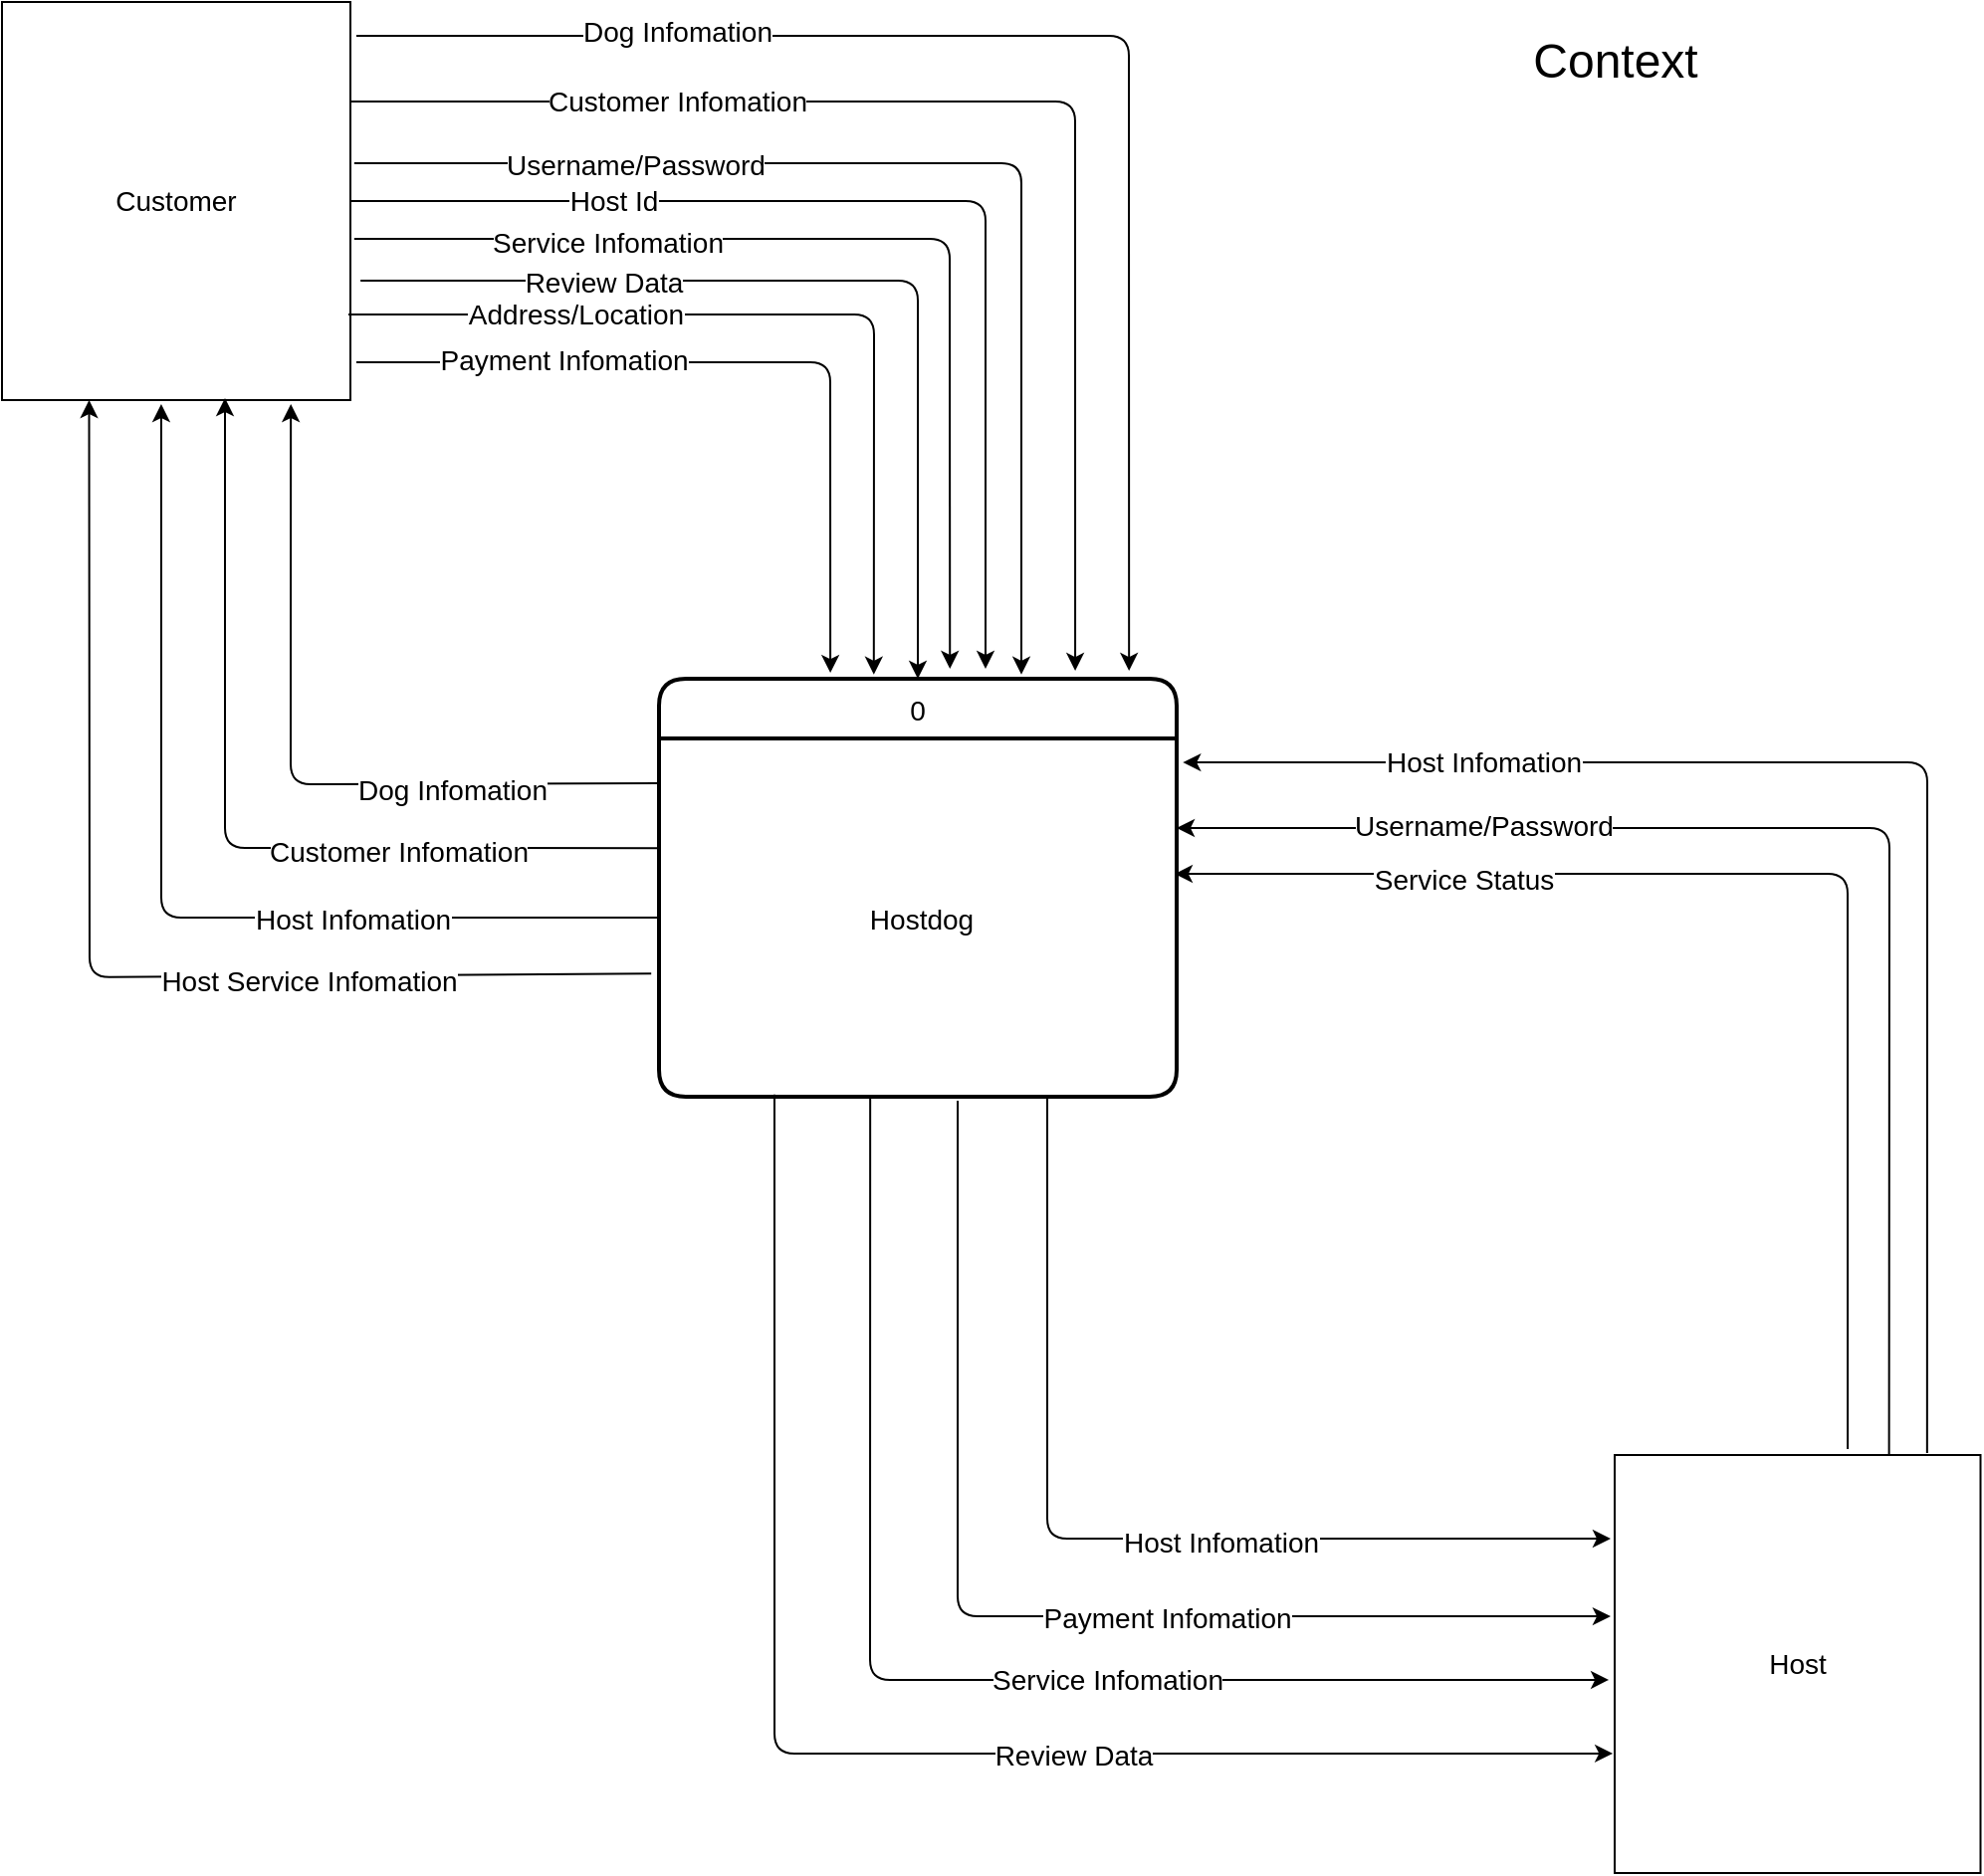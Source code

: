 <mxfile version="14.6.9" type="github" pages="6">
  <diagram id="XqCu-K7oM4Woj5MDQABH" name="Context">
    <mxGraphModel dx="3622" dy="1837" grid="1" gridSize="10" guides="1" tooltips="1" connect="1" arrows="1" fold="1" page="1" pageScale="1" pageWidth="1100" pageHeight="1100" math="0" shadow="0">
      <root>
        <mxCell id="0" />
        <mxCell id="1" parent="0" />
        <mxCell id="8DxilHKnFQ6zvOjUOlwP-1" value="Customer" style="whiteSpace=wrap;html=1;align=center;fontSize=14;" vertex="1" parent="1">
          <mxGeometry x="-2140" y="-1000" width="175" height="200" as="geometry" />
        </mxCell>
        <mxCell id="H_T6owKb2zj8gRioUdSH-1" value="Host" style="whiteSpace=wrap;html=1;align=center;fontSize=14;" vertex="1" parent="1">
          <mxGeometry x="-1330" y="-270" width="183.75" height="210" as="geometry" />
        </mxCell>
        <mxCell id="H_T6owKb2zj8gRioUdSH-2" style="edgeStyle=orthogonalEdgeStyle;rounded=0;orthogonalLoop=1;jettySize=auto;html=1;exitX=0.5;exitY=1;exitDx=0;exitDy=0;" edge="1" parent="1" source="8DxilHKnFQ6zvOjUOlwP-1" target="8DxilHKnFQ6zvOjUOlwP-1">
          <mxGeometry relative="1" as="geometry" />
        </mxCell>
        <mxCell id="OCoagT-Utf-Y9d7vnyBj-1" value="0" style="swimlane;childLayout=stackLayout;horizontal=1;startSize=30;horizontalStack=0;rounded=1;fontSize=14;fontStyle=0;strokeWidth=2;resizeParent=0;resizeLast=1;shadow=0;dashed=0;align=center;" vertex="1" parent="1">
          <mxGeometry x="-1810" y="-660" width="260" height="210" as="geometry" />
        </mxCell>
        <mxCell id="OCoagT-Utf-Y9d7vnyBj-2" value="Hostdog" style="align=center;strokeColor=none;fillColor=none;spacingLeft=4;fontSize=14;verticalAlign=middle;resizable=0;rotatable=0;part=1;" vertex="1" parent="OCoagT-Utf-Y9d7vnyBj-1">
          <mxGeometry y="30" width="260" height="180" as="geometry" />
        </mxCell>
        <mxCell id="VZ_yGkYwqSl1k91kBq9S-1" value="" style="endArrow=classic;html=1;exitX=1.017;exitY=0.085;exitDx=0;exitDy=0;exitPerimeter=0;entryX=0.908;entryY=-0.019;entryDx=0;entryDy=0;entryPerimeter=0;" edge="1" parent="1" source="8DxilHKnFQ6zvOjUOlwP-1" target="OCoagT-Utf-Y9d7vnyBj-1">
          <mxGeometry width="50" height="50" relative="1" as="geometry">
            <mxPoint x="-1910" y="-710" as="sourcePoint" />
            <mxPoint x="-1860" y="-760" as="targetPoint" />
            <Array as="points">
              <mxPoint x="-1574" y="-983" />
            </Array>
          </mxGeometry>
        </mxCell>
        <mxCell id="VZ_yGkYwqSl1k91kBq9S-2" value="&lt;font style=&quot;font-size: 14px&quot;&gt;Dog Infomation&lt;/font&gt;" style="edgeLabel;html=1;align=center;verticalAlign=middle;resizable=0;points=[];" vertex="1" connectable="0" parent="VZ_yGkYwqSl1k91kBq9S-1">
          <mxGeometry x="-0.544" y="2" relative="1" as="geometry">
            <mxPoint as="offset" />
          </mxGeometry>
        </mxCell>
        <mxCell id="VZ_yGkYwqSl1k91kBq9S-3" value="" style="endArrow=classic;html=1;exitX=1;exitY=0.25;exitDx=0;exitDy=0;entryX=0.804;entryY=-0.019;entryDx=0;entryDy=0;entryPerimeter=0;" edge="1" parent="1" source="8DxilHKnFQ6zvOjUOlwP-1" target="OCoagT-Utf-Y9d7vnyBj-1">
          <mxGeometry width="50" height="50" relative="1" as="geometry">
            <mxPoint x="-1910" y="-710" as="sourcePoint" />
            <mxPoint x="-1860" y="-760" as="targetPoint" />
            <Array as="points">
              <mxPoint x="-1601" y="-950" />
            </Array>
          </mxGeometry>
        </mxCell>
        <mxCell id="VZ_yGkYwqSl1k91kBq9S-4" value="&lt;font style=&quot;font-size: 14px&quot;&gt;Customer Infomation&lt;/font&gt;" style="edgeLabel;html=1;align=center;verticalAlign=middle;resizable=0;points=[];" vertex="1" connectable="0" parent="VZ_yGkYwqSl1k91kBq9S-3">
          <mxGeometry x="-0.495" relative="1" as="geometry">
            <mxPoint as="offset" />
          </mxGeometry>
        </mxCell>
        <mxCell id="sNqBei6vymXVJNnrW50k-1" value="" style="endArrow=classic;html=1;exitX=1.011;exitY=0.405;exitDx=0;exitDy=0;exitPerimeter=0;entryX=0.7;entryY=-0.01;entryDx=0;entryDy=0;entryPerimeter=0;" edge="1" parent="1" source="8DxilHKnFQ6zvOjUOlwP-1" target="OCoagT-Utf-Y9d7vnyBj-1">
          <mxGeometry width="50" height="50" relative="1" as="geometry">
            <mxPoint x="-1910" y="-720" as="sourcePoint" />
            <mxPoint x="-1860" y="-770" as="targetPoint" />
            <Array as="points">
              <mxPoint x="-1800" y="-919" />
              <mxPoint x="-1628" y="-919" />
            </Array>
          </mxGeometry>
        </mxCell>
        <mxCell id="sNqBei6vymXVJNnrW50k-2" value="&lt;font style=&quot;font-size: 14px&quot;&gt;Username/Password&lt;/font&gt;" style="edgeLabel;html=1;align=center;verticalAlign=middle;resizable=0;points=[];" vertex="1" connectable="0" parent="sNqBei6vymXVJNnrW50k-1">
          <mxGeometry x="-0.523" y="-1" relative="1" as="geometry">
            <mxPoint as="offset" />
          </mxGeometry>
        </mxCell>
        <mxCell id="GVGFCGIxkF4bu3NTMGXP-1" value="" style="endArrow=classic;html=1;exitX=1;exitY=0.5;exitDx=0;exitDy=0;" edge="1" parent="1" source="8DxilHKnFQ6zvOjUOlwP-1">
          <mxGeometry width="50" height="50" relative="1" as="geometry">
            <mxPoint x="-1910" y="-820" as="sourcePoint" />
            <mxPoint x="-1646" y="-665" as="targetPoint" />
            <Array as="points">
              <mxPoint x="-1646" y="-900" />
            </Array>
          </mxGeometry>
        </mxCell>
        <mxCell id="GVGFCGIxkF4bu3NTMGXP-2" value="&lt;font style=&quot;font-size: 14px&quot;&gt;Host Id&lt;/font&gt;" style="edgeLabel;html=1;align=center;verticalAlign=middle;resizable=0;points=[];" vertex="1" connectable="0" parent="GVGFCGIxkF4bu3NTMGXP-1">
          <mxGeometry x="-0.524" relative="1" as="geometry">
            <mxPoint as="offset" />
          </mxGeometry>
        </mxCell>
        <mxCell id="GVGFCGIxkF4bu3NTMGXP-3" value="" style="endArrow=classic;html=1;exitX=1.011;exitY=0.595;exitDx=0;exitDy=0;exitPerimeter=0;entryX=0.562;entryY=-0.024;entryDx=0;entryDy=0;entryPerimeter=0;" edge="1" parent="1" source="8DxilHKnFQ6zvOjUOlwP-1" target="OCoagT-Utf-Y9d7vnyBj-1">
          <mxGeometry width="50" height="50" relative="1" as="geometry">
            <mxPoint x="-1910" y="-820" as="sourcePoint" />
            <mxPoint x="-1860" y="-870" as="targetPoint" />
            <Array as="points">
              <mxPoint x="-1664" y="-881" />
            </Array>
          </mxGeometry>
        </mxCell>
        <mxCell id="5WVfeCWb8Q81ketqMlPq-1" value="&lt;font style=&quot;font-size: 14px&quot;&gt;Service Infomation&lt;/font&gt;" style="edgeLabel;html=1;align=center;verticalAlign=middle;resizable=0;points=[];" vertex="1" connectable="0" parent="GVGFCGIxkF4bu3NTMGXP-3">
          <mxGeometry x="-0.506" y="-2" relative="1" as="geometry">
            <mxPoint as="offset" />
          </mxGeometry>
        </mxCell>
        <mxCell id="5WVfeCWb8Q81ketqMlPq-2" value="" style="endArrow=classic;html=1;exitX=1.029;exitY=0.7;exitDx=0;exitDy=0;exitPerimeter=0;entryX=0.5;entryY=0;entryDx=0;entryDy=0;" edge="1" parent="1" source="8DxilHKnFQ6zvOjUOlwP-1" target="OCoagT-Utf-Y9d7vnyBj-1">
          <mxGeometry width="50" height="50" relative="1" as="geometry">
            <mxPoint x="-1910" y="-820" as="sourcePoint" />
            <mxPoint x="-1860" y="-870" as="targetPoint" />
            <Array as="points">
              <mxPoint x="-1680" y="-860" />
            </Array>
          </mxGeometry>
        </mxCell>
        <mxCell id="5WVfeCWb8Q81ketqMlPq-3" value="&lt;font style=&quot;font-size: 14px&quot;&gt;Review Data&lt;/font&gt;" style="edgeLabel;html=1;align=center;verticalAlign=middle;resizable=0;points=[];" vertex="1" connectable="0" parent="5WVfeCWb8Q81ketqMlPq-2">
          <mxGeometry x="-0.492" y="-1" relative="1" as="geometry">
            <mxPoint as="offset" />
          </mxGeometry>
        </mxCell>
        <mxCell id="qecGuimrqP3ll_ARF40t-1" value="" style="endArrow=classic;html=1;exitX=0.994;exitY=0.785;exitDx=0;exitDy=0;exitPerimeter=0;entryX=0.415;entryY=-0.01;entryDx=0;entryDy=0;entryPerimeter=0;" edge="1" parent="1" source="8DxilHKnFQ6zvOjUOlwP-1" target="OCoagT-Utf-Y9d7vnyBj-1">
          <mxGeometry width="50" height="50" relative="1" as="geometry">
            <mxPoint x="-1910" y="-820" as="sourcePoint" />
            <mxPoint x="-1860" y="-870" as="targetPoint" />
            <Array as="points">
              <mxPoint x="-1702" y="-843" />
            </Array>
          </mxGeometry>
        </mxCell>
        <mxCell id="qecGuimrqP3ll_ARF40t-2" value="&lt;font style=&quot;font-size: 14px&quot;&gt;Address/Location&lt;/font&gt;" style="edgeLabel;html=1;align=center;verticalAlign=middle;resizable=0;points=[];" vertex="1" connectable="0" parent="qecGuimrqP3ll_ARF40t-1">
          <mxGeometry x="-0.487" relative="1" as="geometry">
            <mxPoint as="offset" />
          </mxGeometry>
        </mxCell>
        <mxCell id="H4oZtyHb1Wyze7dMcJg7-1" value="" style="endArrow=classic;html=1;exitX=1.017;exitY=0.905;exitDx=0;exitDy=0;exitPerimeter=0;entryX=0.331;entryY=-0.014;entryDx=0;entryDy=0;entryPerimeter=0;" edge="1" parent="1" source="8DxilHKnFQ6zvOjUOlwP-1" target="OCoagT-Utf-Y9d7vnyBj-1">
          <mxGeometry width="50" height="50" relative="1" as="geometry">
            <mxPoint x="-1910" y="-830" as="sourcePoint" />
            <mxPoint x="-1860" y="-880" as="targetPoint" />
            <Array as="points">
              <mxPoint x="-1724" y="-819" />
            </Array>
          </mxGeometry>
        </mxCell>
        <mxCell id="H4oZtyHb1Wyze7dMcJg7-2" value="&lt;font style=&quot;font-size: 14px&quot;&gt;Payment Infomation&lt;/font&gt;" style="edgeLabel;html=1;align=center;verticalAlign=middle;resizable=0;points=[];" vertex="1" connectable="0" parent="H4oZtyHb1Wyze7dMcJg7-1">
          <mxGeometry x="-0.472" y="1" relative="1" as="geometry">
            <mxPoint as="offset" />
          </mxGeometry>
        </mxCell>
        <mxCell id="xyY1Z10ofSCWFKzTgI0m-1" value="" style="endArrow=classic;html=1;entryX=0.829;entryY=1.01;entryDx=0;entryDy=0;entryPerimeter=0;exitX=0;exitY=0.25;exitDx=0;exitDy=0;" edge="1" parent="1" source="OCoagT-Utf-Y9d7vnyBj-1" target="8DxilHKnFQ6zvOjUOlwP-1">
          <mxGeometry width="50" height="50" relative="1" as="geometry">
            <mxPoint x="-1910" y="-630" as="sourcePoint" />
            <mxPoint x="-1860" y="-680" as="targetPoint" />
            <Array as="points">
              <mxPoint x="-1995" y="-607" />
            </Array>
          </mxGeometry>
        </mxCell>
        <mxCell id="xyY1Z10ofSCWFKzTgI0m-2" value="&lt;font style=&quot;font-size: 14px&quot;&gt;Dog Infomation&lt;/font&gt;" style="edgeLabel;html=1;align=center;verticalAlign=middle;resizable=0;points=[];" vertex="1" connectable="0" parent="xyY1Z10ofSCWFKzTgI0m-1">
          <mxGeometry x="-0.447" y="3" relative="1" as="geometry">
            <mxPoint as="offset" />
          </mxGeometry>
        </mxCell>
        <mxCell id="xyY1Z10ofSCWFKzTgI0m-3" value="" style="endArrow=classic;html=1;entryX=0.64;entryY=0.995;entryDx=0;entryDy=0;entryPerimeter=0;exitX=0;exitY=0.306;exitDx=0;exitDy=0;exitPerimeter=0;" edge="1" parent="1" source="OCoagT-Utf-Y9d7vnyBj-2" target="8DxilHKnFQ6zvOjUOlwP-1">
          <mxGeometry width="50" height="50" relative="1" as="geometry">
            <mxPoint x="-1910" y="-630" as="sourcePoint" />
            <mxPoint x="-1860" y="-680" as="targetPoint" />
            <Array as="points">
              <mxPoint x="-2028" y="-575" />
            </Array>
          </mxGeometry>
        </mxCell>
        <mxCell id="xyY1Z10ofSCWFKzTgI0m-4" value="&lt;font style=&quot;font-size: 14px&quot;&gt;Customer Infomation&lt;/font&gt;" style="edgeLabel;html=1;align=center;verticalAlign=middle;resizable=0;points=[];" vertex="1" connectable="0" parent="xyY1Z10ofSCWFKzTgI0m-3">
          <mxGeometry x="-0.41" y="2" relative="1" as="geometry">
            <mxPoint as="offset" />
          </mxGeometry>
        </mxCell>
        <mxCell id="c-xesXgF9AFz4JRqrBWh-1" value="" style="endArrow=classic;html=1;entryX=0.457;entryY=1.01;entryDx=0;entryDy=0;entryPerimeter=0;exitX=0;exitY=0.5;exitDx=0;exitDy=0;" edge="1" parent="1" source="OCoagT-Utf-Y9d7vnyBj-2" target="8DxilHKnFQ6zvOjUOlwP-1">
          <mxGeometry width="50" height="50" relative="1" as="geometry">
            <mxPoint x="-1910" y="-630" as="sourcePoint" />
            <mxPoint x="-1860" y="-680" as="targetPoint" />
            <Array as="points">
              <mxPoint x="-2060" y="-540" />
            </Array>
          </mxGeometry>
        </mxCell>
        <mxCell id="c-xesXgF9AFz4JRqrBWh-2" value="&lt;font style=&quot;font-size: 14px&quot;&gt;Host Infomation&lt;/font&gt;" style="edgeLabel;html=1;align=center;verticalAlign=middle;resizable=0;points=[];" vertex="1" connectable="0" parent="c-xesXgF9AFz4JRqrBWh-1">
          <mxGeometry x="-0.394" y="1" relative="1" as="geometry">
            <mxPoint as="offset" />
          </mxGeometry>
        </mxCell>
        <mxCell id="4xEBbBUnlngd4CGUmgUK-1" value="" style="endArrow=classic;html=1;entryX=0.25;entryY=1;entryDx=0;entryDy=0;exitX=-0.015;exitY=0.656;exitDx=0;exitDy=0;exitPerimeter=0;" edge="1" parent="1" source="OCoagT-Utf-Y9d7vnyBj-2" target="8DxilHKnFQ6zvOjUOlwP-1">
          <mxGeometry width="50" height="50" relative="1" as="geometry">
            <mxPoint x="-1820" y="-510" as="sourcePoint" />
            <mxPoint x="-1860" y="-680" as="targetPoint" />
            <Array as="points">
              <mxPoint x="-2096" y="-510" />
            </Array>
          </mxGeometry>
        </mxCell>
        <mxCell id="4xEBbBUnlngd4CGUmgUK-2" value="&lt;font style=&quot;font-size: 14px&quot;&gt;Host Service Infomation&lt;/font&gt;" style="edgeLabel;html=1;align=center;verticalAlign=middle;resizable=0;points=[];" vertex="1" connectable="0" parent="4xEBbBUnlngd4CGUmgUK-1">
          <mxGeometry x="-0.397" y="2" relative="1" as="geometry">
            <mxPoint as="offset" />
          </mxGeometry>
        </mxCell>
        <mxCell id="rqOCf1mb10DEggiwZ5wb-1" value="" style="endArrow=classic;html=1;entryX=1.012;entryY=0.067;entryDx=0;entryDy=0;entryPerimeter=0;exitX=0.854;exitY=-0.005;exitDx=0;exitDy=0;exitPerimeter=0;" edge="1" parent="1" source="H_T6owKb2zj8gRioUdSH-1" target="OCoagT-Utf-Y9d7vnyBj-2">
          <mxGeometry width="50" height="50" relative="1" as="geometry">
            <mxPoint x="-1510" y="-440" as="sourcePoint" />
            <mxPoint x="-1460" y="-490" as="targetPoint" />
            <Array as="points">
              <mxPoint x="-1173" y="-618" />
            </Array>
          </mxGeometry>
        </mxCell>
        <mxCell id="rqOCf1mb10DEggiwZ5wb-2" value="&lt;font style=&quot;font-size: 14px&quot;&gt;Host Infomation&lt;/font&gt;" style="edgeLabel;html=1;align=center;verticalAlign=middle;resizable=0;points=[];" vertex="1" connectable="0" parent="rqOCf1mb10DEggiwZ5wb-1">
          <mxGeometry x="0.581" relative="1" as="geometry">
            <mxPoint as="offset" />
          </mxGeometry>
        </mxCell>
        <mxCell id="rqOCf1mb10DEggiwZ5wb-3" value="" style="endArrow=classic;html=1;entryX=1;entryY=0.25;entryDx=0;entryDy=0;exitX=0.75;exitY=0;exitDx=0;exitDy=0;" edge="1" parent="1" source="H_T6owKb2zj8gRioUdSH-1" target="OCoagT-Utf-Y9d7vnyBj-2">
          <mxGeometry width="50" height="50" relative="1" as="geometry">
            <mxPoint x="-1510" y="-440" as="sourcePoint" />
            <mxPoint x="-1460" y="-490" as="targetPoint" />
            <Array as="points">
              <mxPoint x="-1192" y="-585" />
            </Array>
          </mxGeometry>
        </mxCell>
        <mxCell id="rqOCf1mb10DEggiwZ5wb-4" value="&lt;font style=&quot;font-size: 14px&quot;&gt;Username/Password&lt;/font&gt;" style="edgeLabel;html=1;align=center;verticalAlign=middle;resizable=0;points=[];" vertex="1" connectable="0" parent="rqOCf1mb10DEggiwZ5wb-3">
          <mxGeometry x="0.542" y="-1" relative="1" as="geometry">
            <mxPoint as="offset" />
          </mxGeometry>
        </mxCell>
        <mxCell id="rqOCf1mb10DEggiwZ5wb-5" value="" style="endArrow=classic;html=1;entryX=0.996;entryY=0.378;entryDx=0;entryDy=0;entryPerimeter=0;exitX=0.637;exitY=-0.014;exitDx=0;exitDy=0;exitPerimeter=0;" edge="1" parent="1" source="H_T6owKb2zj8gRioUdSH-1" target="OCoagT-Utf-Y9d7vnyBj-2">
          <mxGeometry width="50" height="50" relative="1" as="geometry">
            <mxPoint x="-1510" y="-440" as="sourcePoint" />
            <mxPoint x="-1460" y="-490" as="targetPoint" />
            <Array as="points">
              <mxPoint x="-1213" y="-562" />
            </Array>
          </mxGeometry>
        </mxCell>
        <mxCell id="_T07t6sPNE6WDoaJET1E-1" value="&lt;font style=&quot;font-size: 14px&quot;&gt;Service Status&lt;/font&gt;" style="edgeLabel;html=1;align=center;verticalAlign=middle;resizable=0;points=[];" vertex="1" connectable="0" parent="rqOCf1mb10DEggiwZ5wb-5">
          <mxGeometry x="0.537" y="3" relative="1" as="geometry">
            <mxPoint as="offset" />
          </mxGeometry>
        </mxCell>
        <mxCell id="CVO3-Btx0Lqrd6CNuzP9-1" value="" style="endArrow=classic;html=1;entryX=-0.011;entryY=0.2;entryDx=0;entryDy=0;entryPerimeter=0;exitX=0.75;exitY=1;exitDx=0;exitDy=0;" edge="1" parent="1" source="OCoagT-Utf-Y9d7vnyBj-2" target="H_T6owKb2zj8gRioUdSH-1">
          <mxGeometry width="50" height="50" relative="1" as="geometry">
            <mxPoint x="-1510" y="-240" as="sourcePoint" />
            <mxPoint x="-1460" y="-290" as="targetPoint" />
            <Array as="points">
              <mxPoint x="-1615" y="-228" />
            </Array>
          </mxGeometry>
        </mxCell>
        <mxCell id="cwWAhZpcXmI9tijglUsN-1" value="&lt;font style=&quot;font-size: 14px&quot;&gt;Host Infomation&lt;/font&gt;" style="edgeLabel;html=1;align=center;verticalAlign=middle;resizable=0;points=[];" vertex="1" connectable="0" parent="CVO3-Btx0Lqrd6CNuzP9-1">
          <mxGeometry x="0.224" y="-2" relative="1" as="geometry">
            <mxPoint as="offset" />
          </mxGeometry>
        </mxCell>
        <mxCell id="CVO3-Btx0Lqrd6CNuzP9-2" value="" style="endArrow=classic;html=1;entryX=-0.011;entryY=0.386;entryDx=0;entryDy=0;entryPerimeter=0;exitX=0.577;exitY=1.011;exitDx=0;exitDy=0;exitPerimeter=0;" edge="1" parent="1" source="OCoagT-Utf-Y9d7vnyBj-2" target="H_T6owKb2zj8gRioUdSH-1">
          <mxGeometry width="50" height="50" relative="1" as="geometry">
            <mxPoint x="-1510" y="-240" as="sourcePoint" />
            <mxPoint x="-1460" y="-290" as="targetPoint" />
            <Array as="points">
              <mxPoint x="-1660" y="-189" />
            </Array>
          </mxGeometry>
        </mxCell>
        <mxCell id="cwWAhZpcXmI9tijglUsN-2" value="&lt;font style=&quot;font-size: 14px&quot;&gt;Payment Infomation&lt;/font&gt;" style="edgeLabel;html=1;align=center;verticalAlign=middle;resizable=0;points=[];" vertex="1" connectable="0" parent="CVO3-Btx0Lqrd6CNuzP9-2">
          <mxGeometry x="0.24" y="-1" relative="1" as="geometry">
            <mxPoint as="offset" />
          </mxGeometry>
        </mxCell>
        <mxCell id="CVO3-Btx0Lqrd6CNuzP9-3" value="" style="endArrow=classic;html=1;exitX=0.408;exitY=1;exitDx=0;exitDy=0;exitPerimeter=0;entryX=-0.016;entryY=0.538;entryDx=0;entryDy=0;entryPerimeter=0;" edge="1" parent="1" source="OCoagT-Utf-Y9d7vnyBj-2" target="H_T6owKb2zj8gRioUdSH-1">
          <mxGeometry width="50" height="50" relative="1" as="geometry">
            <mxPoint x="-1510" y="-240" as="sourcePoint" />
            <mxPoint x="-1460" y="-290" as="targetPoint" />
            <Array as="points">
              <mxPoint x="-1704" y="-157" />
            </Array>
          </mxGeometry>
        </mxCell>
        <mxCell id="37ByxdXJY34pv5OzFmgk-1" value="&lt;font style=&quot;font-size: 14px&quot;&gt;Service Infomation&lt;/font&gt;" style="edgeLabel;html=1;align=center;verticalAlign=middle;resizable=0;points=[];" vertex="1" connectable="0" parent="CVO3-Btx0Lqrd6CNuzP9-3">
          <mxGeometry x="0.241" relative="1" as="geometry">
            <mxPoint as="offset" />
          </mxGeometry>
        </mxCell>
        <mxCell id="CVO3-Btx0Lqrd6CNuzP9-4" value="" style="endArrow=classic;html=1;exitX=0.223;exitY=0.994;exitDx=0;exitDy=0;exitPerimeter=0;entryX=-0.005;entryY=0.714;entryDx=0;entryDy=0;entryPerimeter=0;" edge="1" parent="1" source="OCoagT-Utf-Y9d7vnyBj-2" target="H_T6owKb2zj8gRioUdSH-1">
          <mxGeometry width="50" height="50" relative="1" as="geometry">
            <mxPoint x="-1510" y="-240" as="sourcePoint" />
            <mxPoint x="-1460" y="-290" as="targetPoint" />
            <Array as="points">
              <mxPoint x="-1752" y="-120" />
            </Array>
          </mxGeometry>
        </mxCell>
        <mxCell id="37ByxdXJY34pv5OzFmgk-2" value="&lt;font style=&quot;font-size: 14px&quot;&gt;Review Data&lt;/font&gt;" style="edgeLabel;html=1;align=center;verticalAlign=middle;resizable=0;points=[];" vertex="1" connectable="0" parent="CVO3-Btx0Lqrd6CNuzP9-4">
          <mxGeometry x="0.277" y="-1" relative="1" as="geometry">
            <mxPoint as="offset" />
          </mxGeometry>
        </mxCell>
        <mxCell id="37ByxdXJY34pv5OzFmgk-3" value="&lt;font style=&quot;font-size: 24px&quot;&gt;Context&lt;/font&gt;" style="text;html=1;align=center;verticalAlign=middle;resizable=0;points=[];autosize=1;strokeColor=none;" vertex="1" parent="1">
          <mxGeometry x="-1380" y="-980" width="100" height="20" as="geometry" />
        </mxCell>
      </root>
    </mxGraphModel>
  </diagram>
  <diagram id="QgAFhkmQAJafTd6JTOyV" name="Level 0">
    <mxGraphModel dx="3327" dy="3205" grid="1" gridSize="10" guides="1" tooltips="1" connect="1" arrows="1" fold="1" page="1" pageScale="1" pageWidth="1654" pageHeight="1169" math="0" shadow="0">
      <root>
        <mxCell id="q77c8PbtB79I5cHbqP9B-0" />
        <mxCell id="q77c8PbtB79I5cHbqP9B-1" parent="q77c8PbtB79I5cHbqP9B-0" />
        <mxCell id="p_bIUJvIZ3zZcEdRJWA5-6" value="1.0" style="swimlane;childLayout=stackLayout;horizontal=1;startSize=30;horizontalStack=0;rounded=1;fontSize=14;fontStyle=0;strokeWidth=2;resizeParent=0;resizeLast=1;shadow=0;dashed=0;align=center;" parent="q77c8PbtB79I5cHbqP9B-1" vertex="1">
          <mxGeometry x="-858" y="-710" width="160" height="160" as="geometry" />
        </mxCell>
        <mxCell id="p_bIUJvIZ3zZcEdRJWA5-7" value="Manage Account" style="align=center;strokeColor=none;fillColor=none;spacingLeft=4;fontSize=14;verticalAlign=middle;resizable=0;rotatable=0;part=1;" parent="p_bIUJvIZ3zZcEdRJWA5-6" vertex="1">
          <mxGeometry y="30" width="160" height="130" as="geometry" />
        </mxCell>
        <mxCell id="p_bIUJvIZ3zZcEdRJWA5-8" value="2.0" style="swimlane;childLayout=stackLayout;horizontal=1;startSize=30;horizontalStack=0;rounded=1;fontSize=14;fontStyle=0;strokeWidth=2;resizeParent=0;resizeLast=1;shadow=0;dashed=0;align=center;" parent="q77c8PbtB79I5cHbqP9B-1" vertex="1">
          <mxGeometry x="-1301" y="-310" width="160" height="120" as="geometry" />
        </mxCell>
        <mxCell id="p_bIUJvIZ3zZcEdRJWA5-9" value="Search Host" style="align=center;strokeColor=none;fillColor=none;spacingLeft=4;fontSize=14;verticalAlign=middle;resizable=0;rotatable=0;part=1;" parent="p_bIUJvIZ3zZcEdRJWA5-8" vertex="1">
          <mxGeometry y="30" width="160" height="90" as="geometry" />
        </mxCell>
        <mxCell id="m3t1CNpWz8f5lg3JAqVb-57" style="edgeStyle=orthogonalEdgeStyle;rounded=0;orthogonalLoop=1;jettySize=auto;html=1;entryX=-0.005;entryY=0.328;entryDx=0;entryDy=0;entryPerimeter=0;fontSize=14;align=center;" parent="q77c8PbtB79I5cHbqP9B-1" source="p_bIUJvIZ3zZcEdRJWA5-11" target="p_bIUJvIZ3zZcEdRJWA5-46" edge="1">
          <mxGeometry relative="1" as="geometry">
            <Array as="points">
              <mxPoint x="-780" y="-320" />
            </Array>
          </mxGeometry>
        </mxCell>
        <mxCell id="iNBcsO0_ip9YlNGsDjYu-4" value="Service id" style="edgeLabel;html=1;align=center;verticalAlign=middle;resizable=0;points=[];fontSize=14;" parent="m3t1CNpWz8f5lg3JAqVb-57" vertex="1" connectable="0">
          <mxGeometry x="0.26" relative="1" as="geometry">
            <mxPoint as="offset" />
          </mxGeometry>
        </mxCell>
        <mxCell id="p_bIUJvIZ3zZcEdRJWA5-11" value="3.0" style="swimlane;childLayout=stackLayout;horizontal=1;startSize=30;horizontalStack=0;rounded=1;fontSize=14;fontStyle=0;strokeWidth=2;resizeParent=0;resizeLast=1;shadow=0;dashed=0;align=center;" parent="q77c8PbtB79I5cHbqP9B-1" vertex="1">
          <mxGeometry x="-858" y="-170" width="160" height="120" as="geometry" />
        </mxCell>
        <mxCell id="p_bIUJvIZ3zZcEdRJWA5-12" value="Service" style="align=center;strokeColor=none;fillColor=none;spacingLeft=4;fontSize=14;verticalAlign=middle;resizable=0;rotatable=0;part=1;" parent="p_bIUJvIZ3zZcEdRJWA5-11" vertex="1">
          <mxGeometry y="30" width="160" height="90" as="geometry" />
        </mxCell>
        <mxCell id="5dLeVPxtoLPLfvjTRoaB-0" style="edgeStyle=orthogonalEdgeStyle;rounded=0;orthogonalLoop=1;jettySize=auto;html=1;entryX=1.013;entryY=0.786;entryDx=0;entryDy=0;fontSize=14;align=center;exitX=1.013;exitY=0.786;exitDx=0;exitDy=0;exitPerimeter=0;entryPerimeter=0;" parent="p_bIUJvIZ3zZcEdRJWA5-11" source="p_bIUJvIZ3zZcEdRJWA5-12" edge="1">
          <mxGeometry relative="1" as="geometry">
            <mxPoint x="178" y="100" as="sourcePoint" />
            <mxPoint x="558" y="-410" as="targetPoint" />
            <Array as="points">
              <mxPoint x="558" y="101" />
            </Array>
          </mxGeometry>
        </mxCell>
        <mxCell id="5dLeVPxtoLPLfvjTRoaB-1" value="Service Information" style="edgeLabel;html=1;align=center;verticalAlign=middle;resizable=0;points=[];fontSize=14;" parent="5dLeVPxtoLPLfvjTRoaB-0" vertex="1" connectable="0">
          <mxGeometry x="-0.541" relative="1" as="geometry">
            <mxPoint x="-12" as="offset" />
          </mxGeometry>
        </mxCell>
        <mxCell id="ie_9xEoZL7KCHuVz66dE-0" style="edgeStyle=orthogonalEdgeStyle;rounded=0;orthogonalLoop=1;jettySize=auto;html=1;entryX=0;entryY=0.5;entryDx=0;entryDy=0;" parent="q77c8PbtB79I5cHbqP9B-1" source="p_bIUJvIZ3zZcEdRJWA5-13" target="p_bIUJvIZ3zZcEdRJWA5-47" edge="1">
          <mxGeometry relative="1" as="geometry">
            <Array as="points">
              <mxPoint x="-720" y="-1045" />
            </Array>
          </mxGeometry>
        </mxCell>
        <mxCell id="p_bIUJvIZ3zZcEdRJWA5-13" value="4.0" style="swimlane;childLayout=stackLayout;horizontal=1;startSize=30;horizontalStack=0;rounded=1;fontSize=14;fontStyle=0;strokeWidth=2;resizeParent=0;resizeLast=1;shadow=0;dashed=0;align=center;" parent="q77c8PbtB79I5cHbqP9B-1" vertex="1">
          <mxGeometry x="-858" y="-1010" width="160" height="120" as="geometry" />
        </mxCell>
        <mxCell id="p_bIUJvIZ3zZcEdRJWA5-14" value="Pay" style="align=center;strokeColor=none;fillColor=none;spacingLeft=4;fontSize=14;verticalAlign=middle;resizable=0;rotatable=0;part=1;" parent="p_bIUJvIZ3zZcEdRJWA5-13" vertex="1">
          <mxGeometry y="30" width="160" height="90" as="geometry" />
        </mxCell>
        <mxCell id="m3t1CNpWz8f5lg3JAqVb-21" style="edgeStyle=orthogonalEdgeStyle;rounded=0;orthogonalLoop=1;jettySize=auto;html=1;entryX=0;entryY=0.25;entryDx=0;entryDy=0;fontSize=14;align=center;" parent="q77c8PbtB79I5cHbqP9B-1" source="p_bIUJvIZ3zZcEdRJWA5-15" target="p_bIUJvIZ3zZcEdRJWA5-12" edge="1">
          <mxGeometry relative="1" as="geometry">
            <Array as="points">
              <mxPoint x="-1361" y="-670" />
              <mxPoint x="-1361" y="-117" />
            </Array>
          </mxGeometry>
        </mxCell>
        <mxCell id="m3t1CNpWz8f5lg3JAqVb-40" value="Host Id" style="edgeLabel;html=1;align=center;verticalAlign=middle;resizable=0;points=[];fontSize=14;" parent="m3t1CNpWz8f5lg3JAqVb-21" vertex="1" connectable="0">
          <mxGeometry x="0.615" y="-1" relative="1" as="geometry">
            <mxPoint x="-13" y="-3" as="offset" />
          </mxGeometry>
        </mxCell>
        <mxCell id="m3t1CNpWz8f5lg3JAqVb-42" style="edgeStyle=orthogonalEdgeStyle;rounded=0;orthogonalLoop=1;jettySize=auto;html=1;entryX=0;entryY=0.75;entryDx=0;entryDy=0;fontSize=14;align=center;" parent="q77c8PbtB79I5cHbqP9B-1" source="p_bIUJvIZ3zZcEdRJWA5-15" target="p_bIUJvIZ3zZcEdRJWA5-12" edge="1">
          <mxGeometry relative="1" as="geometry">
            <Array as="points">
              <mxPoint x="-1401" y="-690" />
              <mxPoint x="-1401" y="-72" />
            </Array>
          </mxGeometry>
        </mxCell>
        <mxCell id="m3t1CNpWz8f5lg3JAqVb-44" value="Service Information" style="edgeLabel;html=1;align=center;verticalAlign=middle;resizable=0;points=[];fontSize=14;" parent="m3t1CNpWz8f5lg3JAqVb-42" vertex="1" connectable="0">
          <mxGeometry x="0.637" y="2" relative="1" as="geometry">
            <mxPoint as="offset" />
          </mxGeometry>
        </mxCell>
        <mxCell id="lyXIp-IUYOR5U57a0saM-1" style="edgeStyle=orthogonalEdgeStyle;rounded=0;orthogonalLoop=1;jettySize=auto;html=1;entryX=0.106;entryY=-0.006;entryDx=0;entryDy=0;entryPerimeter=0;fontSize=14;align=center;" parent="q77c8PbtB79I5cHbqP9B-1" source="p_bIUJvIZ3zZcEdRJWA5-15" target="p_bIUJvIZ3zZcEdRJWA5-6" edge="1">
          <mxGeometry relative="1" as="geometry">
            <Array as="points">
              <mxPoint x="-870" y="-711" />
              <mxPoint x="-870" y="-730" />
              <mxPoint x="-841" y="-730" />
            </Array>
          </mxGeometry>
        </mxCell>
        <mxCell id="lyXIp-IUYOR5U57a0saM-2" value="Dog Information" style="edgeLabel;html=1;align=center;verticalAlign=middle;resizable=0;points=[];fontSize=14;" parent="lyXIp-IUYOR5U57a0saM-1" vertex="1" connectable="0">
          <mxGeometry x="-0.258" y="2" relative="1" as="geometry">
            <mxPoint x="5" y="-7" as="offset" />
          </mxGeometry>
        </mxCell>
        <mxCell id="5dLeVPxtoLPLfvjTRoaB-4" style="edgeStyle=orthogonalEdgeStyle;rounded=0;orthogonalLoop=1;jettySize=auto;html=1;entryX=-0.004;entryY=0.441;entryDx=0;entryDy=0;entryPerimeter=0;" parent="q77c8PbtB79I5cHbqP9B-1" source="p_bIUJvIZ3zZcEdRJWA5-15" target="p_bIUJvIZ3zZcEdRJWA5-14" edge="1">
          <mxGeometry relative="1" as="geometry">
            <Array as="points">
              <mxPoint x="-1221" y="-940" />
            </Array>
          </mxGeometry>
        </mxCell>
        <mxCell id="ie_9xEoZL7KCHuVz66dE-9" value="Payment Information" style="edgeLabel;html=1;align=center;verticalAlign=middle;resizable=0;points=[];fontSize=14;" parent="5dLeVPxtoLPLfvjTRoaB-4" vertex="1" connectable="0">
          <mxGeometry x="0.264" y="-2" relative="1" as="geometry">
            <mxPoint x="77" as="offset" />
          </mxGeometry>
        </mxCell>
        <mxCell id="OYWqIT0YHnZjN7GdwEKu-0" style="edgeStyle=orthogonalEdgeStyle;rounded=0;orthogonalLoop=1;jettySize=auto;html=1;exitX=0;exitY=0.25;exitDx=0;exitDy=0;entryX=0.25;entryY=1;entryDx=0;entryDy=0;fontSize=14;startSize=30;" parent="q77c8PbtB79I5cHbqP9B-1" source="p_bIUJvIZ3zZcEdRJWA5-15" target="p_bIUJvIZ3zZcEdRJWA5-12" edge="1">
          <mxGeometry relative="1" as="geometry">
            <Array as="points">
              <mxPoint x="-1440" y="-710" />
              <mxPoint x="-1440" y="-30" />
              <mxPoint x="-818" y="-30" />
            </Array>
          </mxGeometry>
        </mxCell>
        <mxCell id="OYWqIT0YHnZjN7GdwEKu-1" value="Review data" style="edgeLabel;html=1;align=center;verticalAlign=middle;resizable=0;points=[];fontSize=14;" parent="OYWqIT0YHnZjN7GdwEKu-0" vertex="1" connectable="0">
          <mxGeometry x="0.61" y="-3" relative="1" as="geometry">
            <mxPoint as="offset" />
          </mxGeometry>
        </mxCell>
        <mxCell id="p_bIUJvIZ3zZcEdRJWA5-15" value="Customer" style="whiteSpace=wrap;html=1;align=center;fontSize=14;" parent="q77c8PbtB79I5cHbqP9B-1" vertex="1">
          <mxGeometry x="-1291" y="-750" width="140" height="160" as="geometry" />
        </mxCell>
        <mxCell id="m3t1CNpWz8f5lg3JAqVb-22" style="edgeStyle=orthogonalEdgeStyle;rounded=0;orthogonalLoop=1;jettySize=auto;html=1;entryX=1;entryY=0.25;entryDx=0;entryDy=0;fontSize=14;align=center;" parent="q77c8PbtB79I5cHbqP9B-1" source="p_bIUJvIZ3zZcEdRJWA5-16" target="p_bIUJvIZ3zZcEdRJWA5-12" edge="1">
          <mxGeometry relative="1" as="geometry">
            <Array as="points">
              <mxPoint x="-351" y="-117" />
            </Array>
          </mxGeometry>
        </mxCell>
        <mxCell id="m3t1CNpWz8f5lg3JAqVb-60" value="Service Status" style="edgeLabel;html=1;align=center;verticalAlign=middle;resizable=0;points=[];fontSize=14;" parent="m3t1CNpWz8f5lg3JAqVb-22" vertex="1" connectable="0">
          <mxGeometry x="0.527" y="-1" relative="1" as="geometry">
            <mxPoint as="offset" />
          </mxGeometry>
        </mxCell>
        <mxCell id="p_bIUJvIZ3zZcEdRJWA5-16" value="Host" style="whiteSpace=wrap;html=1;align=center;fontSize=14;" parent="q77c8PbtB79I5cHbqP9B-1" vertex="1">
          <mxGeometry x="-403" y="-740" width="150" height="160" as="geometry" />
        </mxCell>
        <mxCell id="p_bIUJvIZ3zZcEdRJWA5-22" value="" style="endArrow=classic;html=1;fontSize=14;align=center;entryX=0;entryY=0.134;entryDx=0;entryDy=0;entryPerimeter=0;exitX=1.014;exitY=0.35;exitDx=0;exitDy=0;exitPerimeter=0;" parent="q77c8PbtB79I5cHbqP9B-1" edge="1">
          <mxGeometry width="50" height="50" relative="1" as="geometry">
            <mxPoint x="-1149.04" y="-680" as="sourcePoint" />
            <mxPoint x="-858" y="-679.92" as="targetPoint" />
          </mxGeometry>
        </mxCell>
        <mxCell id="p_bIUJvIZ3zZcEdRJWA5-28" value="Username/Password" style="edgeLabel;html=1;align=center;verticalAlign=middle;resizable=0;points=[];fontSize=14;" parent="p_bIUJvIZ3zZcEdRJWA5-22" vertex="1" connectable="0">
          <mxGeometry x="-0.121" y="1" relative="1" as="geometry">
            <mxPoint x="10" as="offset" />
          </mxGeometry>
        </mxCell>
        <mxCell id="p_bIUJvIZ3zZcEdRJWA5-25" value="" style="endArrow=classic;html=1;fontSize=14;align=center;entryX=0;entryY=0.134;entryDx=0;entryDy=0;entryPerimeter=0;exitX=1.014;exitY=0.35;exitDx=0;exitDy=0;exitPerimeter=0;" parent="q77c8PbtB79I5cHbqP9B-1" edge="1">
          <mxGeometry width="50" height="50" relative="1" as="geometry">
            <mxPoint x="-858" y="-639.92" as="sourcePoint" />
            <mxPoint x="-1149.04" y="-640" as="targetPoint" />
          </mxGeometry>
        </mxCell>
        <mxCell id="p_bIUJvIZ3zZcEdRJWA5-31" value="Customer Information" style="edgeLabel;html=1;align=center;verticalAlign=middle;resizable=0;points=[];fontSize=14;" parent="p_bIUJvIZ3zZcEdRJWA5-25" vertex="1" connectable="0">
          <mxGeometry x="-0.051" y="1" relative="1" as="geometry">
            <mxPoint x="-13" as="offset" />
          </mxGeometry>
        </mxCell>
        <mxCell id="p_bIUJvIZ3zZcEdRJWA5-32" value="" style="endArrow=classic;html=1;fontSize=14;align=center;entryX=0;entryY=0.134;entryDx=0;entryDy=0;entryPerimeter=0;exitX=1.014;exitY=0.35;exitDx=0;exitDy=0;exitPerimeter=0;" parent="q77c8PbtB79I5cHbqP9B-1" edge="1">
          <mxGeometry width="50" height="50" relative="1" as="geometry">
            <mxPoint x="-405" y="-684.75" as="sourcePoint" />
            <mxPoint x="-696.04" y="-684.83" as="targetPoint" />
          </mxGeometry>
        </mxCell>
        <mxCell id="p_bIUJvIZ3zZcEdRJWA5-33" value="Host Information" style="edgeLabel;html=1;align=center;verticalAlign=middle;resizable=0;points=[];fontSize=14;" parent="p_bIUJvIZ3zZcEdRJWA5-32" vertex="1" connectable="0">
          <mxGeometry x="-0.039" y="-1" relative="1" as="geometry">
            <mxPoint x="4" y="-2" as="offset" />
          </mxGeometry>
        </mxCell>
        <mxCell id="p_bIUJvIZ3zZcEdRJWA5-34" value="" style="endArrow=classic;html=1;fontSize=14;align=center;entryX=0;entryY=0.134;entryDx=0;entryDy=0;entryPerimeter=0;exitX=1.014;exitY=0.35;exitDx=0;exitDy=0;exitPerimeter=0;" parent="q77c8PbtB79I5cHbqP9B-1" edge="1">
          <mxGeometry width="50" height="50" relative="1" as="geometry">
            <mxPoint x="-406.96" y="-660.42" as="sourcePoint" />
            <mxPoint x="-698" y="-660.5" as="targetPoint" />
          </mxGeometry>
        </mxCell>
        <mxCell id="p_bIUJvIZ3zZcEdRJWA5-35" value="Username/Password" style="edgeLabel;html=1;align=center;verticalAlign=middle;resizable=0;points=[];fontSize=14;" parent="p_bIUJvIZ3zZcEdRJWA5-34" vertex="1" connectable="0">
          <mxGeometry x="-0.121" y="1" relative="1" as="geometry">
            <mxPoint x="-8" as="offset" />
          </mxGeometry>
        </mxCell>
        <mxCell id="p_bIUJvIZ3zZcEdRJWA5-40" value="" style="endArrow=classic;html=1;fontSize=14;align=center;" parent="q77c8PbtB79I5cHbqP9B-1" edge="1">
          <mxGeometry width="50" height="50" relative="1" as="geometry">
            <mxPoint x="-694" y="-620" as="sourcePoint" />
            <mxPoint x="-403" y="-620" as="targetPoint" />
          </mxGeometry>
        </mxCell>
        <mxCell id="p_bIUJvIZ3zZcEdRJWA5-41" value="Host Information" style="edgeLabel;html=1;align=center;verticalAlign=middle;resizable=0;points=[];fontSize=14;" parent="p_bIUJvIZ3zZcEdRJWA5-40" vertex="1" connectable="0">
          <mxGeometry x="-0.051" y="1" relative="1" as="geometry">
            <mxPoint x="9" as="offset" />
          </mxGeometry>
        </mxCell>
        <mxCell id="p_bIUJvIZ3zZcEdRJWA5-57" style="edgeStyle=orthogonalEdgeStyle;rounded=0;orthogonalLoop=1;jettySize=auto;html=1;fontSize=14;align=center;" parent="q77c8PbtB79I5cHbqP9B-1" source="p_bIUJvIZ3zZcEdRJWA5-43" edge="1">
          <mxGeometry relative="1" as="geometry">
            <mxPoint x="-860" y="-580" as="targetPoint" />
            <Array as="points">
              <mxPoint x="-1011" y="-580" />
              <mxPoint x="-870" y="-580" />
            </Array>
          </mxGeometry>
        </mxCell>
        <mxCell id="iNBcsO0_ip9YlNGsDjYu-1" value="account id" style="edgeLabel;html=1;align=center;verticalAlign=middle;resizable=0;points=[];fontSize=14;" parent="p_bIUJvIZ3zZcEdRJWA5-57" vertex="1" connectable="0">
          <mxGeometry x="0.243" relative="1" as="geometry">
            <mxPoint as="offset" />
          </mxGeometry>
        </mxCell>
        <mxCell id="p_bIUJvIZ3zZcEdRJWA5-43" value="&amp;nbsp;D1&amp;nbsp; &amp;nbsp; &amp;nbsp; &amp;nbsp;Account" style="html=1;dashed=0;whitespace=wrap;shape=mxgraph.dfd.dataStoreID;align=left;spacingLeft=3;points=[[0,0],[0.5,0],[1,0],[0,0.5],[1,0.5],[0,1],[0.5,1],[1,1]];" parent="q77c8PbtB79I5cHbqP9B-1" vertex="1">
          <mxGeometry x="-1071" y="-480" width="110" height="30" as="geometry" />
        </mxCell>
        <mxCell id="p_bIUJvIZ3zZcEdRJWA5-65" style="edgeStyle=orthogonalEdgeStyle;rounded=0;orthogonalLoop=1;jettySize=auto;html=1;fontSize=14;align=center;entryX=0.787;entryY=1.013;entryDx=0;entryDy=0;entryPerimeter=0;" parent="q77c8PbtB79I5cHbqP9B-1" source="p_bIUJvIZ3zZcEdRJWA5-45" target="p_bIUJvIZ3zZcEdRJWA5-7" edge="1">
          <mxGeometry relative="1" as="geometry">
            <mxPoint x="-720" y="-520" as="targetPoint" />
            <Array as="points">
              <mxPoint x="-586" y="-430" />
              <mxPoint x="-732" y="-430" />
            </Array>
          </mxGeometry>
        </mxCell>
        <mxCell id="p_bIUJvIZ3zZcEdRJWA5-45" value="&amp;nbsp;D3&amp;nbsp; &amp;nbsp; &amp;nbsp; &amp;nbsp;Host" style="html=1;dashed=0;whitespace=wrap;shape=mxgraph.dfd.dataStoreID;align=left;spacingLeft=3;points=[[0,0],[0.5,0],[1,0],[0,0.5],[1,0.5],[0,1],[0.5,1],[1,1]];" parent="q77c8PbtB79I5cHbqP9B-1" vertex="1">
          <mxGeometry x="-641" y="-410" width="110" height="30" as="geometry" />
        </mxCell>
        <mxCell id="m3t1CNpWz8f5lg3JAqVb-58" style="edgeStyle=orthogonalEdgeStyle;rounded=0;orthogonalLoop=1;jettySize=auto;html=1;entryX=0.565;entryY=-0.012;entryDx=0;entryDy=0;entryPerimeter=0;fontSize=14;align=center;" parent="q77c8PbtB79I5cHbqP9B-1" source="p_bIUJvIZ3zZcEdRJWA5-46" target="p_bIUJvIZ3zZcEdRJWA5-11" edge="1">
          <mxGeometry relative="1" as="geometry">
            <Array as="points">
              <mxPoint x="-140" y="-220" />
              <mxPoint x="-768" y="-220" />
            </Array>
          </mxGeometry>
        </mxCell>
        <mxCell id="iNBcsO0_ip9YlNGsDjYu-3" value="Service id" style="edgeLabel;html=1;align=center;verticalAlign=middle;resizable=0;points=[];fontSize=14;" parent="m3t1CNpWz8f5lg3JAqVb-58" vertex="1" connectable="0">
          <mxGeometry x="0.111" y="2" relative="1" as="geometry">
            <mxPoint as="offset" />
          </mxGeometry>
        </mxCell>
        <mxCell id="7w4G8oYUSZj1kT369Zqk-0" style="edgeStyle=orthogonalEdgeStyle;rounded=0;orthogonalLoop=1;jettySize=auto;html=1;exitX=0.5;exitY=0;exitDx=0;exitDy=0;entryX=1;entryY=0.75;entryDx=0;entryDy=0;fontSize=14;startSize=30;" parent="q77c8PbtB79I5cHbqP9B-1" source="p_bIUJvIZ3zZcEdRJWA5-46" target="p_bIUJvIZ3zZcEdRJWA5-14" edge="1">
          <mxGeometry relative="1" as="geometry" />
        </mxCell>
        <mxCell id="iNBcsO0_ip9YlNGsDjYu-5" value="Service id" style="edgeLabel;html=1;align=center;verticalAlign=middle;resizable=0;points=[];fontSize=14;" parent="7w4G8oYUSZj1kT369Zqk-0" vertex="1" connectable="0">
          <mxGeometry x="0.248" relative="1" as="geometry">
            <mxPoint as="offset" />
          </mxGeometry>
        </mxCell>
        <mxCell id="p_bIUJvIZ3zZcEdRJWA5-46" value="&amp;nbsp;D4&amp;nbsp; &amp;nbsp; &amp;nbsp; &amp;nbsp;Services" style="html=1;dashed=0;whitespace=wrap;shape=mxgraph.dfd.dataStoreID;align=left;spacingLeft=3;points=[[0,0],[0.5,0],[1,0],[0,0.5],[1,0.5],[0,1],[0.5,1],[1,1]];" parent="q77c8PbtB79I5cHbqP9B-1" vertex="1">
          <mxGeometry x="-210" y="-330" width="110" height="30" as="geometry" />
        </mxCell>
        <mxCell id="5dLeVPxtoLPLfvjTRoaB-5" style="edgeStyle=orthogonalEdgeStyle;rounded=0;orthogonalLoop=1;jettySize=auto;html=1;entryX=1.001;entryY=0.357;entryDx=0;entryDy=0;entryPerimeter=0;" parent="q77c8PbtB79I5cHbqP9B-1" source="p_bIUJvIZ3zZcEdRJWA5-47" target="p_bIUJvIZ3zZcEdRJWA5-14" edge="1">
          <mxGeometry relative="1" as="geometry">
            <Array as="points">
              <mxPoint x="-600" y="-948" />
            </Array>
          </mxGeometry>
        </mxCell>
        <mxCell id="p_bIUJvIZ3zZcEdRJWA5-47" value="&amp;nbsp;D5&amp;nbsp; &amp;nbsp; &amp;nbsp; &amp;nbsp;Payment" style="html=1;dashed=0;whitespace=wrap;shape=mxgraph.dfd.dataStoreID;align=left;spacingLeft=3;points=[[0,0],[0.5,0],[1,0],[0,0.5],[1,0.5],[0,1],[0.5,1],[1,1]];" parent="q77c8PbtB79I5cHbqP9B-1" vertex="1">
          <mxGeometry x="-620" y="-1060" width="110" height="30" as="geometry" />
        </mxCell>
        <mxCell id="p_bIUJvIZ3zZcEdRJWA5-52" style="edgeStyle=orthogonalEdgeStyle;rounded=0;orthogonalLoop=1;jettySize=auto;html=1;entryX=0.581;entryY=-0.025;entryDx=0;entryDy=0;entryPerimeter=0;fontSize=14;align=center;" parent="q77c8PbtB79I5cHbqP9B-1" source="p_bIUJvIZ3zZcEdRJWA5-48" target="p_bIUJvIZ3zZcEdRJWA5-6" edge="1">
          <mxGeometry relative="1" as="geometry" />
        </mxCell>
        <mxCell id="m3t1CNpWz8f5lg3JAqVb-45" value="Access Token" style="edgeLabel;html=1;align=center;verticalAlign=middle;resizable=0;points=[];fontSize=14;" parent="p_bIUJvIZ3zZcEdRJWA5-52" vertex="1" connectable="0">
          <mxGeometry x="-0.087" y="-1" relative="1" as="geometry">
            <mxPoint x="1" y="1" as="offset" />
          </mxGeometry>
        </mxCell>
        <mxCell id="p_bIUJvIZ3zZcEdRJWA5-48" value="&amp;nbsp;D6&amp;nbsp; &amp;nbsp; &amp;nbsp; &amp;nbsp;Token" style="html=1;dashed=0;whitespace=wrap;shape=mxgraph.dfd.dataStoreID;align=left;spacingLeft=3;points=[[0,0],[0.5,0],[1,0],[0,0.5],[1,0.5],[0,1],[0.5,1],[1,1]];" parent="q77c8PbtB79I5cHbqP9B-1" vertex="1">
          <mxGeometry x="-681" y="-790" width="110" height="30" as="geometry" />
        </mxCell>
        <mxCell id="p_bIUJvIZ3zZcEdRJWA5-67" style="edgeStyle=orthogonalEdgeStyle;rounded=0;orthogonalLoop=1;jettySize=auto;html=1;fontSize=14;align=center;entryX=0.862;entryY=1;entryDx=0;entryDy=0;entryPerimeter=0;" parent="q77c8PbtB79I5cHbqP9B-1" source="p_bIUJvIZ3zZcEdRJWA5-49" target="p_bIUJvIZ3zZcEdRJWA5-7" edge="1">
          <mxGeometry relative="1" as="geometry">
            <Array as="points">
              <mxPoint x="-501" y="-450" />
              <mxPoint x="-720" y="-450" />
            </Array>
            <mxPoint x="-720" y="-540" as="targetPoint" />
          </mxGeometry>
        </mxCell>
        <mxCell id="oEg5hoip3uok_b4aPVxW-7" value="Host Service Information" style="edgeLabel;html=1;align=center;verticalAlign=middle;resizable=0;points=[];fontSize=14;" parent="p_bIUJvIZ3zZcEdRJWA5-67" vertex="1" connectable="0">
          <mxGeometry x="-0.094" y="-1" relative="1" as="geometry">
            <mxPoint as="offset" />
          </mxGeometry>
        </mxCell>
        <mxCell id="p_bIUJvIZ3zZcEdRJWA5-49" value="&amp;nbsp;D8&amp;nbsp; &amp;nbsp; &amp;nbsp; &amp;nbsp;Host Service" style="html=1;dashed=0;whitespace=wrap;shape=mxgraph.dfd.dataStoreID;align=left;spacingLeft=3;points=[[0,0],[0.5,0],[1,0],[0,0.5],[1,0.5],[0,1],[0.5,1],[1,1]];" parent="q77c8PbtB79I5cHbqP9B-1" vertex="1">
          <mxGeometry x="-571" y="-370" width="120" height="30" as="geometry" />
        </mxCell>
        <mxCell id="m3t1CNpWz8f5lg3JAqVb-29" style="edgeStyle=orthogonalEdgeStyle;rounded=0;orthogonalLoop=1;jettySize=auto;html=1;entryX=0.301;entryY=0.013;entryDx=0;entryDy=0;entryPerimeter=0;fontSize=14;align=center;" parent="q77c8PbtB79I5cHbqP9B-1" source="p_bIUJvIZ3zZcEdRJWA5-50" target="p_bIUJvIZ3zZcEdRJWA5-11" edge="1">
          <mxGeometry relative="1" as="geometry">
            <Array as="points">
              <mxPoint x="-1121" y="-290" />
              <mxPoint x="-810" y="-290" />
            </Array>
          </mxGeometry>
        </mxCell>
        <mxCell id="m3t1CNpWz8f5lg3JAqVb-53" value="Dog Id" style="edgeLabel;html=1;align=center;verticalAlign=middle;resizable=0;points=[];fontSize=14;" parent="m3t1CNpWz8f5lg3JAqVb-29" vertex="1" connectable="0">
          <mxGeometry x="0.855" y="-3" relative="1" as="geometry">
            <mxPoint x="-27" y="-83" as="offset" />
          </mxGeometry>
        </mxCell>
        <mxCell id="oEg5hoip3uok_b4aPVxW-2" style="edgeStyle=orthogonalEdgeStyle;rounded=0;orthogonalLoop=1;jettySize=auto;html=1;entryX=0.001;entryY=0.639;entryDx=0;entryDy=0;entryPerimeter=0;fontSize=14;" parent="q77c8PbtB79I5cHbqP9B-1" source="p_bIUJvIZ3zZcEdRJWA5-50" target="p_bIUJvIZ3zZcEdRJWA5-7" edge="1">
          <mxGeometry relative="1" as="geometry">
            <Array as="points">
              <mxPoint x="-1090" y="-597" />
            </Array>
          </mxGeometry>
        </mxCell>
        <mxCell id="oEg5hoip3uok_b4aPVxW-3" value="Dog Information" style="edgeLabel;html=1;align=center;verticalAlign=middle;resizable=0;points=[];fontSize=14;" parent="oEg5hoip3uok_b4aPVxW-2" vertex="1" connectable="0">
          <mxGeometry x="0.402" y="1" relative="1" as="geometry">
            <mxPoint as="offset" />
          </mxGeometry>
        </mxCell>
        <mxCell id="p_bIUJvIZ3zZcEdRJWA5-50" value="&amp;nbsp;D7&amp;nbsp; &amp;nbsp; &amp;nbsp; &amp;nbsp;Dog" style="html=1;dashed=0;whitespace=wrap;shape=mxgraph.dfd.dataStoreID;align=left;spacingLeft=3;points=[[0,0],[0.5,0],[1,0],[0,0.5],[1,0.5],[0,1],[0.5,1],[1,1]];" parent="q77c8PbtB79I5cHbqP9B-1" vertex="1">
          <mxGeometry x="-1181" y="-420" width="120" height="30" as="geometry" />
        </mxCell>
        <mxCell id="p_bIUJvIZ3zZcEdRJWA5-53" style="edgeStyle=orthogonalEdgeStyle;rounded=0;orthogonalLoop=1;jettySize=auto;html=1;entryX=0.581;entryY=-0.025;entryDx=0;entryDy=0;entryPerimeter=0;fontSize=14;align=center;" parent="q77c8PbtB79I5cHbqP9B-1" edge="1">
          <mxGeometry relative="1" as="geometry">
            <mxPoint x="-701" y="-698" as="sourcePoint" />
            <mxPoint x="-616.96" y="-760" as="targetPoint" />
          </mxGeometry>
        </mxCell>
        <mxCell id="p_bIUJvIZ3zZcEdRJWA5-60" value="" style="endArrow=classic;html=1;fontSize=14;align=center;entryX=0;entryY=0.134;entryDx=0;entryDy=0;entryPerimeter=0;exitX=1.014;exitY=0.35;exitDx=0;exitDy=0;exitPerimeter=0;" parent="q77c8PbtB79I5cHbqP9B-1" edge="1">
          <mxGeometry width="50" height="50" relative="1" as="geometry">
            <mxPoint x="-1149.04" y="-700" as="sourcePoint" />
            <mxPoint x="-858" y="-699.92" as="targetPoint" />
          </mxGeometry>
        </mxCell>
        <mxCell id="p_bIUJvIZ3zZcEdRJWA5-61" value="Customer Information" style="edgeLabel;html=1;align=center;verticalAlign=middle;resizable=0;points=[];fontSize=14;" parent="p_bIUJvIZ3zZcEdRJWA5-60" vertex="1" connectable="0">
          <mxGeometry x="-0.121" y="1" relative="1" as="geometry">
            <mxPoint x="10" as="offset" />
          </mxGeometry>
        </mxCell>
        <mxCell id="p_bIUJvIZ3zZcEdRJWA5-62" style="edgeStyle=orthogonalEdgeStyle;rounded=0;orthogonalLoop=1;jettySize=auto;html=1;fontSize=14;align=center;exitX=0.25;exitY=1;exitDx=0;exitDy=0;" parent="q77c8PbtB79I5cHbqP9B-1" source="p_bIUJvIZ3zZcEdRJWA5-7" target="p_bIUJvIZ3zZcEdRJWA5-43" edge="1">
          <mxGeometry relative="1" as="geometry">
            <mxPoint x="-788" y="-550" as="sourcePoint" />
            <mxPoint x="-941" y="-470" as="targetPoint" />
            <Array as="points">
              <mxPoint x="-818" y="-465" />
            </Array>
          </mxGeometry>
        </mxCell>
        <mxCell id="iNBcsO0_ip9YlNGsDjYu-0" value="customer/host infomation" style="edgeLabel;html=1;align=center;verticalAlign=middle;resizable=0;points=[];fontSize=14;" parent="p_bIUJvIZ3zZcEdRJWA5-62" vertex="1" connectable="0">
          <mxGeometry x="0.198" y="1" relative="1" as="geometry">
            <mxPoint x="-21" y="-1" as="offset" />
          </mxGeometry>
        </mxCell>
        <mxCell id="p_bIUJvIZ3zZcEdRJWA5-64" style="edgeStyle=orthogonalEdgeStyle;rounded=0;orthogonalLoop=1;jettySize=auto;html=1;entryX=-0.004;entryY=0.47;entryDx=0;entryDy=0;entryPerimeter=0;fontSize=14;align=center;" parent="q77c8PbtB79I5cHbqP9B-1" edge="1">
          <mxGeometry relative="1" as="geometry">
            <mxPoint x="-807" y="-550" as="sourcePoint" />
            <mxPoint x="-1061" y="-407.95" as="targetPoint" />
            <Array as="points">
              <mxPoint x="-807" y="-408" />
            </Array>
          </mxGeometry>
        </mxCell>
        <mxCell id="oEg5hoip3uok_b4aPVxW-0" value="Dog Informaion" style="edgeLabel;html=1;align=center;verticalAlign=middle;resizable=0;points=[];fontSize=14;" parent="p_bIUJvIZ3zZcEdRJWA5-64" vertex="1" connectable="0">
          <mxGeometry x="0.441" relative="1" as="geometry">
            <mxPoint as="offset" />
          </mxGeometry>
        </mxCell>
        <mxCell id="p_bIUJvIZ3zZcEdRJWA5-66" style="edgeStyle=orthogonalEdgeStyle;rounded=0;orthogonalLoop=1;jettySize=auto;html=1;fontSize=14;align=center;" parent="q77c8PbtB79I5cHbqP9B-1" edge="1">
          <mxGeometry relative="1" as="geometry">
            <mxPoint x="-749" y="-550" as="sourcePoint" />
            <mxPoint x="-641" y="-390" as="targetPoint" />
            <Array as="points">
              <mxPoint x="-749" y="-390" />
              <mxPoint x="-641" y="-390" />
            </Array>
          </mxGeometry>
        </mxCell>
        <mxCell id="p_bIUJvIZ3zZcEdRJWA5-68" style="edgeStyle=orthogonalEdgeStyle;rounded=0;orthogonalLoop=1;jettySize=auto;html=1;fontSize=14;align=center;" parent="q77c8PbtB79I5cHbqP9B-1" edge="1">
          <mxGeometry relative="1" as="geometry">
            <mxPoint x="-768" y="-550" as="sourcePoint" />
            <mxPoint x="-571" y="-350" as="targetPoint" />
            <Array as="points">
              <mxPoint x="-768" y="-350" />
              <mxPoint x="-571" y="-350" />
            </Array>
          </mxGeometry>
        </mxCell>
        <mxCell id="fFBs1MSYPgmfOCCaOA9v-0" style="edgeStyle=orthogonalEdgeStyle;rounded=0;orthogonalLoop=1;jettySize=auto;html=1;entryX=0.581;entryY=-0.025;entryDx=0;entryDy=0;entryPerimeter=0;fontSize=14;align=center;" parent="q77c8PbtB79I5cHbqP9B-1" edge="1">
          <mxGeometry relative="1" as="geometry">
            <mxPoint x="-711" y="-710" as="sourcePoint" />
            <mxPoint x="-626.96" y="-760" as="targetPoint" />
            <Array as="points">
              <mxPoint x="-711" y="-710" />
              <mxPoint x="-627" y="-710" />
            </Array>
          </mxGeometry>
        </mxCell>
        <mxCell id="fFBs1MSYPgmfOCCaOA9v-1" value="User Id" style="edgeLabel;html=1;align=center;verticalAlign=middle;resizable=0;points=[];fontSize=14;" parent="fFBs1MSYPgmfOCCaOA9v-0" vertex="1" connectable="0">
          <mxGeometry x="-0.167" y="-1" relative="1" as="geometry">
            <mxPoint x="-6" y="-11" as="offset" />
          </mxGeometry>
        </mxCell>
        <mxCell id="m3t1CNpWz8f5lg3JAqVb-8" value="" style="endArrow=classic;html=1;fontSize=14;align=center;exitX=0.438;exitY=0;exitDx=0;exitDy=0;exitPerimeter=0;entryX=0.431;entryY=1.01;entryDx=0;entryDy=0;entryPerimeter=0;" parent="q77c8PbtB79I5cHbqP9B-1" source="p_bIUJvIZ3zZcEdRJWA5-8" target="p_bIUJvIZ3zZcEdRJWA5-15" edge="1">
          <mxGeometry width="50" height="50" relative="1" as="geometry">
            <mxPoint x="-1181" y="-330" as="sourcePoint" />
            <mxPoint x="-1231" y="-500" as="targetPoint" />
          </mxGeometry>
        </mxCell>
        <mxCell id="m3t1CNpWz8f5lg3JAqVb-11" value="Host Information" style="edgeLabel;html=1;align=center;verticalAlign=middle;resizable=0;points=[];fontSize=14;" parent="m3t1CNpWz8f5lg3JAqVb-8" vertex="1" connectable="0">
          <mxGeometry x="0.182" y="-1" relative="1" as="geometry">
            <mxPoint x="-69" y="-23" as="offset" />
          </mxGeometry>
        </mxCell>
        <mxCell id="m3t1CNpWz8f5lg3JAqVb-9" value="" style="endArrow=classic;html=1;fontSize=14;align=center;exitX=0.438;exitY=0;exitDx=0;exitDy=0;exitPerimeter=0;entryX=0.431;entryY=1.01;entryDx=0;entryDy=0;entryPerimeter=0;" parent="q77c8PbtB79I5cHbqP9B-1" edge="1">
          <mxGeometry width="50" height="50" relative="1" as="geometry">
            <mxPoint x="-1220.88" y="-590" as="sourcePoint" />
            <mxPoint x="-1221.14" y="-311.6" as="targetPoint" />
          </mxGeometry>
        </mxCell>
        <mxCell id="m3t1CNpWz8f5lg3JAqVb-13" value="Address/Location" style="edgeLabel;html=1;align=center;verticalAlign=middle;resizable=0;points=[];fontSize=14;" parent="m3t1CNpWz8f5lg3JAqVb-9" vertex="1" connectable="0">
          <mxGeometry x="-0.105" y="1" relative="1" as="geometry">
            <mxPoint x="60" y="-25" as="offset" />
          </mxGeometry>
        </mxCell>
        <mxCell id="m3t1CNpWz8f5lg3JAqVb-38" style="edgeStyle=orthogonalEdgeStyle;rounded=0;orthogonalLoop=1;jettySize=auto;html=1;entryX=1;entryY=0.167;entryDx=0;entryDy=0;entryPerimeter=0;fontSize=14;align=center;" parent="q77c8PbtB79I5cHbqP9B-1" source="m3t1CNpWz8f5lg3JAqVb-14" target="p_bIUJvIZ3zZcEdRJWA5-9" edge="1">
          <mxGeometry relative="1" as="geometry" />
        </mxCell>
        <mxCell id="m3t1CNpWz8f5lg3JAqVb-39" value="Host Information" style="edgeLabel;html=1;align=center;verticalAlign=middle;resizable=0;points=[];fontSize=14;" parent="m3t1CNpWz8f5lg3JAqVb-38" vertex="1" connectable="0">
          <mxGeometry x="0.26" y="-2" relative="1" as="geometry">
            <mxPoint x="21" y="-7" as="offset" />
          </mxGeometry>
        </mxCell>
        <mxCell id="m3t1CNpWz8f5lg3JAqVb-14" value="&amp;nbsp;D3&amp;nbsp; &amp;nbsp; &amp;nbsp; &amp;nbsp;Host" style="html=1;dashed=0;whitespace=wrap;shape=mxgraph.dfd.dataStoreID;align=left;spacingLeft=3;points=[[0,0],[0.5,0],[1,0],[0,0.5],[1,0.5],[0,1],[0.5,1],[1,1]];" parent="q77c8PbtB79I5cHbqP9B-1" vertex="1">
          <mxGeometry x="-1009.4" y="-280" width="110" height="30" as="geometry" />
        </mxCell>
        <mxCell id="m3t1CNpWz8f5lg3JAqVb-32" style="edgeStyle=orthogonalEdgeStyle;rounded=0;orthogonalLoop=1;jettySize=auto;html=1;fontSize=14;align=center;entryX=-0.006;entryY=0.124;entryDx=0;entryDy=0;entryPerimeter=0;" parent="q77c8PbtB79I5cHbqP9B-1" source="m3t1CNpWz8f5lg3JAqVb-15" target="p_bIUJvIZ3zZcEdRJWA5-11" edge="1">
          <mxGeometry relative="1" as="geometry">
            <mxPoint x="-881" y="-155" as="targetPoint" />
          </mxGeometry>
        </mxCell>
        <mxCell id="m3t1CNpWz8f5lg3JAqVb-52" value="Host Service&lt;br&gt;Information" style="edgeLabel;html=1;align=center;verticalAlign=middle;resizable=0;points=[];fontSize=14;" parent="m3t1CNpWz8f5lg3JAqVb-32" vertex="1" connectable="0">
          <mxGeometry x="-0.159" y="1" relative="1" as="geometry">
            <mxPoint x="-37" y="10" as="offset" />
          </mxGeometry>
        </mxCell>
        <mxCell id="m3t1CNpWz8f5lg3JAqVb-50" style="edgeStyle=orthogonalEdgeStyle;rounded=0;orthogonalLoop=1;jettySize=auto;html=1;entryX=1.006;entryY=0.611;entryDx=0;entryDy=0;entryPerimeter=0;fontSize=14;align=center;" parent="q77c8PbtB79I5cHbqP9B-1" source="m3t1CNpWz8f5lg3JAqVb-15" target="p_bIUJvIZ3zZcEdRJWA5-9" edge="1">
          <mxGeometry relative="1" as="geometry" />
        </mxCell>
        <mxCell id="m3t1CNpWz8f5lg3JAqVb-51" value="Host Service&lt;br&gt;Information" style="edgeLabel;html=1;align=center;verticalAlign=middle;resizable=0;points=[];fontSize=14;" parent="m3t1CNpWz8f5lg3JAqVb-50" vertex="1" connectable="0">
          <mxGeometry x="-0.187" y="1" relative="1" as="geometry">
            <mxPoint x="-5" y="-1" as="offset" />
          </mxGeometry>
        </mxCell>
        <mxCell id="m3t1CNpWz8f5lg3JAqVb-15" value="&amp;nbsp;D8&amp;nbsp; &amp;nbsp; &amp;nbsp; &amp;nbsp;Host Service" style="html=1;dashed=0;whitespace=wrap;shape=mxgraph.dfd.dataStoreID;align=left;spacingLeft=3;points=[[0,0],[0.5,0],[1,0],[0,0.5],[1,0.5],[0,1],[0.5,1],[1,1]];" parent="q77c8PbtB79I5cHbqP9B-1" vertex="1">
          <mxGeometry x="-1019.4" y="-240" width="120" height="30" as="geometry" />
        </mxCell>
        <mxCell id="m3t1CNpWz8f5lg3JAqVb-28" style="edgeStyle=orthogonalEdgeStyle;rounded=0;orthogonalLoop=1;jettySize=auto;html=1;entryX=1;entryY=0.167;entryDx=0;entryDy=0;entryPerimeter=0;fontSize=14;align=center;" parent="q77c8PbtB79I5cHbqP9B-1" source="m3t1CNpWz8f5lg3JAqVb-23" target="p_bIUJvIZ3zZcEdRJWA5-11" edge="1">
          <mxGeometry relative="1" as="geometry">
            <Array as="points">
              <mxPoint x="-575" y="-150" />
            </Array>
          </mxGeometry>
        </mxCell>
        <mxCell id="m3t1CNpWz8f5lg3JAqVb-54" value="Customer Id" style="edgeLabel;html=1;align=center;verticalAlign=middle;resizable=0;points=[];fontSize=14;" parent="m3t1CNpWz8f5lg3JAqVb-28" vertex="1" connectable="0">
          <mxGeometry x="0.295" y="-1" relative="1" as="geometry">
            <mxPoint x="49" y="-9" as="offset" />
          </mxGeometry>
        </mxCell>
        <mxCell id="ghVNOrOk0JIFdKOGQ2JQ-0" style="edgeStyle=orthogonalEdgeStyle;rounded=0;orthogonalLoop=1;jettySize=auto;html=1;entryX=1;entryY=0.75;entryDx=0;entryDy=0;fontSize=14;" parent="q77c8PbtB79I5cHbqP9B-1" source="m3t1CNpWz8f5lg3JAqVb-23" target="p_bIUJvIZ3zZcEdRJWA5-7" edge="1">
          <mxGeometry relative="1" as="geometry">
            <Array as="points">
              <mxPoint x="-390" y="-155" />
              <mxPoint x="-390" y="-560" />
              <mxPoint x="-690" y="-560" />
              <mxPoint x="-690" y="-582" />
            </Array>
          </mxGeometry>
        </mxCell>
        <mxCell id="iNBcsO0_ip9YlNGsDjYu-2" value="customer id" style="edgeLabel;html=1;align=center;verticalAlign=middle;resizable=0;points=[];fontSize=14;" parent="ghVNOrOk0JIFdKOGQ2JQ-0" vertex="1" connectable="0">
          <mxGeometry x="0.416" y="-2" relative="1" as="geometry">
            <mxPoint as="offset" />
          </mxGeometry>
        </mxCell>
        <mxCell id="m3t1CNpWz8f5lg3JAqVb-23" value="&amp;nbsp;D2&amp;nbsp; &amp;nbsp; &amp;nbsp; &amp;nbsp;Customer" style="html=1;dashed=0;whitespace=wrap;shape=mxgraph.dfd.dataStoreID;align=left;spacingLeft=3;points=[[0,0],[0.5,0],[1,0],[0,0.5],[1,0.5],[0,1],[0.5,1],[1,1]];" parent="q77c8PbtB79I5cHbqP9B-1" vertex="1">
          <mxGeometry x="-520" y="-170" width="110" height="30" as="geometry" />
        </mxCell>
        <mxCell id="m3t1CNpWz8f5lg3JAqVb-35" value="" style="endArrow=classic;html=1;fontSize=14;align=center;exitX=0.438;exitY=0;exitDx=0;exitDy=0;exitPerimeter=0;entryX=0.431;entryY=1.01;entryDx=0;entryDy=0;entryPerimeter=0;" parent="q77c8PbtB79I5cHbqP9B-1" edge="1">
          <mxGeometry width="50" height="50" relative="1" as="geometry">
            <mxPoint x="-1241" y="-310" as="sourcePoint" />
            <mxPoint x="-1240.74" y="-588.4" as="targetPoint" />
          </mxGeometry>
        </mxCell>
        <mxCell id="m3t1CNpWz8f5lg3JAqVb-37" value="Host Service &lt;br&gt;Information" style="edgeLabel;html=1;align=center;verticalAlign=middle;resizable=0;points=[];fontSize=14;" parent="m3t1CNpWz8f5lg3JAqVb-35" vertex="1" connectable="0">
          <mxGeometry x="0.205" y="1" relative="1" as="geometry">
            <mxPoint x="-42" y="9" as="offset" />
          </mxGeometry>
        </mxCell>
        <mxCell id="5dLeVPxtoLPLfvjTRoaB-6" style="edgeStyle=orthogonalEdgeStyle;rounded=0;orthogonalLoop=1;jettySize=auto;html=1;entryX=0.5;entryY=0;entryDx=0;entryDy=0;" parent="q77c8PbtB79I5cHbqP9B-1" source="p_bIUJvIZ3zZcEdRJWA5-14" target="p_bIUJvIZ3zZcEdRJWA5-16" edge="1">
          <mxGeometry relative="1" as="geometry" />
        </mxCell>
        <mxCell id="oEg5hoip3uok_b4aPVxW-8" value="Payment Information" style="edgeLabel;html=1;align=center;verticalAlign=middle;resizable=0;points=[];fontSize=14;" parent="5dLeVPxtoLPLfvjTRoaB-6" vertex="1" connectable="0">
          <mxGeometry x="-0.288" y="2" relative="1" as="geometry">
            <mxPoint as="offset" />
          </mxGeometry>
        </mxCell>
        <mxCell id="ie_9xEoZL7KCHuVz66dE-5" style="edgeStyle=orthogonalEdgeStyle;rounded=0;orthogonalLoop=1;jettySize=auto;html=1;entryX=0.25;entryY=0;entryDx=0;entryDy=0;" parent="q77c8PbtB79I5cHbqP9B-1" source="ie_9xEoZL7KCHuVz66dE-1" target="p_bIUJvIZ3zZcEdRJWA5-13" edge="1">
          <mxGeometry relative="1" as="geometry">
            <Array as="points">
              <mxPoint x="-818" y="-1065" />
            </Array>
          </mxGeometry>
        </mxCell>
        <mxCell id="ie_9xEoZL7KCHuVz66dE-7" value="Host Id" style="edgeLabel;html=1;align=center;verticalAlign=middle;resizable=0;points=[];fontSize=14;" parent="ie_9xEoZL7KCHuVz66dE-5" vertex="1" connectable="0">
          <mxGeometry x="-0.511" relative="1" as="geometry">
            <mxPoint as="offset" />
          </mxGeometry>
        </mxCell>
        <mxCell id="ie_9xEoZL7KCHuVz66dE-1" value="&amp;nbsp;D3&amp;nbsp; &amp;nbsp; &amp;nbsp; &amp;nbsp;Host" style="html=1;dashed=0;whitespace=wrap;shape=mxgraph.dfd.dataStoreID;align=left;spacingLeft=3;points=[[0,0],[0.5,0],[1,0],[0,0.5],[1,0.5],[0,1],[0.5,1],[1,1]];" parent="q77c8PbtB79I5cHbqP9B-1" vertex="1">
          <mxGeometry x="-1040" y="-1080" width="110" height="30" as="geometry" />
        </mxCell>
        <mxCell id="ie_9xEoZL7KCHuVz66dE-4" style="edgeStyle=orthogonalEdgeStyle;rounded=0;orthogonalLoop=1;jettySize=auto;html=1;entryX=0.396;entryY=-0.016;entryDx=0;entryDy=0;entryPerimeter=0;" parent="q77c8PbtB79I5cHbqP9B-1" source="ie_9xEoZL7KCHuVz66dE-2" target="p_bIUJvIZ3zZcEdRJWA5-13" edge="1">
          <mxGeometry relative="1" as="geometry" />
        </mxCell>
        <mxCell id="ie_9xEoZL7KCHuVz66dE-8" value="Customer Id" style="edgeLabel;html=1;align=center;verticalAlign=middle;resizable=0;points=[];fontSize=14;" parent="ie_9xEoZL7KCHuVz66dE-4" vertex="1" connectable="0">
          <mxGeometry x="-0.24" y="1" relative="1" as="geometry">
            <mxPoint x="34" y="-14" as="offset" />
          </mxGeometry>
        </mxCell>
        <mxCell id="ie_9xEoZL7KCHuVz66dE-2" value="&amp;nbsp;D2&amp;nbsp; &amp;nbsp; &amp;nbsp; &amp;nbsp;Customer" style="html=1;dashed=0;whitespace=wrap;shape=mxgraph.dfd.dataStoreID;align=left;spacingLeft=3;points=[[0,0],[0.5,0],[1,0],[0,0.5],[1,0.5],[0,1],[0.5,1],[1,1]];" parent="q77c8PbtB79I5cHbqP9B-1" vertex="1">
          <mxGeometry x="-850" y="-1130" width="110" height="30" as="geometry" />
        </mxCell>
        <mxCell id="oEg5hoip3uok_b4aPVxW-4" style="edgeStyle=orthogonalEdgeStyle;rounded=0;orthogonalLoop=1;jettySize=auto;html=1;entryX=0.999;entryY=0.85;entryDx=0;entryDy=0;entryPerimeter=0;fontSize=14;" parent="q77c8PbtB79I5cHbqP9B-1" source="p_bIUJvIZ3zZcEdRJWA5-7" target="p_bIUJvIZ3zZcEdRJWA5-15" edge="1">
          <mxGeometry relative="1" as="geometry" />
        </mxCell>
        <mxCell id="oEg5hoip3uok_b4aPVxW-5" value="Dog Information" style="edgeLabel;html=1;align=center;verticalAlign=middle;resizable=0;points=[];fontSize=14;" parent="oEg5hoip3uok_b4aPVxW-4" vertex="1" connectable="0">
          <mxGeometry x="0.119" y="-1" relative="1" as="geometry">
            <mxPoint x="6" as="offset" />
          </mxGeometry>
        </mxCell>
        <mxCell id="3vjhILBD48eN1IDoISKY-0" style="edgeStyle=orthogonalEdgeStyle;rounded=0;orthogonalLoop=1;jettySize=auto;html=1;exitX=0.75;exitY=1;exitDx=0;exitDy=0;entryX=0.913;entryY=1.013;entryDx=0;entryDy=0;entryPerimeter=0;fontSize=14;startSize=30;" parent="q77c8PbtB79I5cHbqP9B-1" source="p_bIUJvIZ3zZcEdRJWA5-12" target="p_bIUJvIZ3zZcEdRJWA5-16" edge="1">
          <mxGeometry relative="1" as="geometry" />
        </mxCell>
        <mxCell id="3vjhILBD48eN1IDoISKY-1" value="Review data" style="edgeLabel;html=1;align=center;verticalAlign=middle;resizable=0;points=[];fontSize=14;" parent="3vjhILBD48eN1IDoISKY-0" vertex="1" connectable="0">
          <mxGeometry x="-0.544" relative="1" as="geometry">
            <mxPoint as="offset" />
          </mxGeometry>
        </mxCell>
        <mxCell id="j1taGO1ogzy7Xfin93HO-0" value="&lt;font style=&quot;font-size: 16px&quot;&gt;Host infomation&lt;/font&gt;" style="shape=table;html=1;whiteSpace=wrap;startSize=30;container=1;collapsible=0;childLayout=tableLayout;align=left;" parent="q77c8PbtB79I5cHbqP9B-1" vertex="1">
          <mxGeometry x="880" y="-1270" width="560" height="510" as="geometry" />
        </mxCell>
        <mxCell id="j1taGO1ogzy7Xfin93HO-1" value="" style="shape=partialRectangle;html=1;whiteSpace=wrap;collapsible=0;dropTarget=0;pointerEvents=0;fillColor=none;top=0;left=0;bottom=0;right=0;points=[[0,0.5],[1,0.5]];portConstraint=eastwest;fontSize=15;align=left;" parent="j1taGO1ogzy7Xfin93HO-0" vertex="1">
          <mxGeometry y="30" width="560" height="30" as="geometry" />
        </mxCell>
        <mxCell id="j1taGO1ogzy7Xfin93HO-2" value="&lt;font style=&quot;font-size: 15px;&quot;&gt;Field name&lt;/font&gt;" style="shape=partialRectangle;html=1;whiteSpace=wrap;connectable=0;overflow=hidden;fillColor=none;top=0;left=0;bottom=0;right=0;fontSize=15;align=left;" parent="j1taGO1ogzy7Xfin93HO-1" vertex="1">
          <mxGeometry width="122" height="30" as="geometry" />
        </mxCell>
        <mxCell id="j1taGO1ogzy7Xfin93HO-3" value="&lt;font style=&quot;font-size: 15px;&quot;&gt;Data type&lt;/font&gt;" style="shape=partialRectangle;html=1;whiteSpace=wrap;connectable=0;overflow=hidden;fillColor=none;top=0;left=0;bottom=0;right=0;fontSize=15;align=left;" parent="j1taGO1ogzy7Xfin93HO-1" vertex="1">
          <mxGeometry x="122" width="121" height="30" as="geometry" />
        </mxCell>
        <mxCell id="j1taGO1ogzy7Xfin93HO-4" value="&lt;font style=&quot;font-size: 15px;&quot;&gt;Field Size&lt;/font&gt;" style="shape=partialRectangle;html=1;whiteSpace=wrap;connectable=0;overflow=hidden;fillColor=none;top=0;left=0;bottom=0;right=0;fontSize=15;align=left;" parent="j1taGO1ogzy7Xfin93HO-1" vertex="1">
          <mxGeometry x="243" width="87" height="30" as="geometry" />
        </mxCell>
        <mxCell id="j1taGO1ogzy7Xfin93HO-5" value="&lt;font style=&quot;font-size: 15px;&quot;&gt;Description&lt;/font&gt;" style="shape=partialRectangle;html=1;whiteSpace=wrap;connectable=0;overflow=hidden;fillColor=none;top=0;left=0;bottom=0;right=0;fontSize=15;align=left;" parent="j1taGO1ogzy7Xfin93HO-1" vertex="1">
          <mxGeometry x="330" width="120" height="30" as="geometry" />
        </mxCell>
        <mxCell id="j1taGO1ogzy7Xfin93HO-6" value="&lt;font style=&quot;font-size: 15px;&quot;&gt;Example&lt;/font&gt;" style="shape=partialRectangle;html=1;whiteSpace=wrap;connectable=0;overflow=hidden;fillColor=none;top=0;left=0;bottom=0;right=0;fontSize=15;align=left;" parent="j1taGO1ogzy7Xfin93HO-1" vertex="1">
          <mxGeometry x="450" width="110" height="30" as="geometry" />
        </mxCell>
        <mxCell id="j1taGO1ogzy7Xfin93HO-7" style="shape=partialRectangle;html=1;whiteSpace=wrap;collapsible=0;dropTarget=0;pointerEvents=0;fillColor=none;top=0;left=0;bottom=0;right=0;points=[[0,0.5],[1,0.5]];portConstraint=eastwest;fontSize=14;align=left;" parent="j1taGO1ogzy7Xfin93HO-0" vertex="1">
          <mxGeometry y="60" width="560" height="30" as="geometry" />
        </mxCell>
        <mxCell id="j1taGO1ogzy7Xfin93HO-8" value="host id" style="shape=partialRectangle;html=1;whiteSpace=wrap;connectable=0;overflow=hidden;fillColor=none;top=0;left=0;bottom=0;right=0;fontSize=14;align=left;" parent="j1taGO1ogzy7Xfin93HO-7" vertex="1">
          <mxGeometry width="122" height="30" as="geometry" />
        </mxCell>
        <mxCell id="j1taGO1ogzy7Xfin93HO-9" value="int" style="shape=partialRectangle;html=1;whiteSpace=wrap;connectable=0;overflow=hidden;fillColor=none;top=0;left=0;bottom=0;right=0;fontSize=14;align=left;" parent="j1taGO1ogzy7Xfin93HO-7" vertex="1">
          <mxGeometry x="122" width="121" height="30" as="geometry" />
        </mxCell>
        <mxCell id="j1taGO1ogzy7Xfin93HO-10" value="10" style="shape=partialRectangle;html=1;whiteSpace=wrap;connectable=0;overflow=hidden;fillColor=none;top=0;left=0;bottom=0;right=0;fontSize=14;align=left;" parent="j1taGO1ogzy7Xfin93HO-7" vertex="1">
          <mxGeometry x="243" width="87" height="30" as="geometry" />
        </mxCell>
        <mxCell id="j1taGO1ogzy7Xfin93HO-11" value="เลขที่ของโฮส" style="shape=partialRectangle;html=1;whiteSpace=wrap;connectable=0;overflow=hidden;fillColor=none;top=0;left=0;bottom=0;right=0;fontSize=14;align=left;" parent="j1taGO1ogzy7Xfin93HO-7" vertex="1">
          <mxGeometry x="330" width="120" height="30" as="geometry" />
        </mxCell>
        <mxCell id="j1taGO1ogzy7Xfin93HO-12" value="3" style="shape=partialRectangle;html=1;whiteSpace=wrap;connectable=0;overflow=hidden;fillColor=none;top=0;left=0;bottom=0;right=0;fontSize=14;align=left;" parent="j1taGO1ogzy7Xfin93HO-7" vertex="1">
          <mxGeometry x="450" width="110" height="30" as="geometry" />
        </mxCell>
        <mxCell id="j1taGO1ogzy7Xfin93HO-13" value="" style="shape=partialRectangle;html=1;whiteSpace=wrap;collapsible=0;dropTarget=0;pointerEvents=0;fillColor=none;top=0;left=0;bottom=0;right=0;points=[[0,0.5],[1,0.5]];portConstraint=eastwest;fontSize=14;align=left;" parent="j1taGO1ogzy7Xfin93HO-0" vertex="1">
          <mxGeometry y="90" width="560" height="30" as="geometry" />
        </mxCell>
        <mxCell id="j1taGO1ogzy7Xfin93HO-14" value="picture" style="shape=partialRectangle;html=1;whiteSpace=wrap;connectable=0;overflow=hidden;fillColor=none;top=0;left=0;bottom=0;right=0;fontSize=14;align=left;" parent="j1taGO1ogzy7Xfin93HO-13" vertex="1">
          <mxGeometry width="122" height="30" as="geometry" />
        </mxCell>
        <mxCell id="j1taGO1ogzy7Xfin93HO-15" value="image" style="shape=partialRectangle;html=1;whiteSpace=wrap;connectable=0;overflow=hidden;fillColor=none;top=0;left=0;bottom=0;right=0;fontSize=14;align=left;" parent="j1taGO1ogzy7Xfin93HO-13" vertex="1">
          <mxGeometry x="122" width="121" height="30" as="geometry" />
        </mxCell>
        <mxCell id="j1taGO1ogzy7Xfin93HO-16" value="100" style="shape=partialRectangle;html=1;whiteSpace=wrap;connectable=0;overflow=hidden;fillColor=none;top=0;left=0;bottom=0;right=0;fontSize=14;align=left;" parent="j1taGO1ogzy7Xfin93HO-13" vertex="1">
          <mxGeometry x="243" width="87" height="30" as="geometry" />
        </mxCell>
        <mxCell id="j1taGO1ogzy7Xfin93HO-17" value="รูปภาพ" style="shape=partialRectangle;html=1;whiteSpace=wrap;connectable=0;overflow=hidden;fillColor=none;top=0;left=0;bottom=0;right=0;fontSize=14;align=left;" parent="j1taGO1ogzy7Xfin93HO-13" vertex="1">
          <mxGeometry x="330" width="120" height="30" as="geometry" />
        </mxCell>
        <mxCell id="j1taGO1ogzy7Xfin93HO-18" value="" style="shape=partialRectangle;html=1;whiteSpace=wrap;connectable=0;overflow=hidden;fillColor=none;top=0;left=0;bottom=0;right=0;fontSize=14;align=left;" parent="j1taGO1ogzy7Xfin93HO-13" vertex="1">
          <mxGeometry x="450" width="110" height="30" as="geometry" />
        </mxCell>
        <mxCell id="j1taGO1ogzy7Xfin93HO-19" value="" style="shape=partialRectangle;html=1;whiteSpace=wrap;collapsible=0;dropTarget=0;pointerEvents=0;fillColor=none;top=0;left=0;bottom=0;right=0;points=[[0,0.5],[1,0.5]];portConstraint=eastwest;fontSize=14;align=left;" parent="j1taGO1ogzy7Xfin93HO-0" vertex="1">
          <mxGeometry y="120" width="560" height="30" as="geometry" />
        </mxCell>
        <mxCell id="j1taGO1ogzy7Xfin93HO-20" value="firstname" style="shape=partialRectangle;html=1;whiteSpace=wrap;connectable=0;overflow=hidden;fillColor=none;top=0;left=0;bottom=0;right=0;fontSize=14;align=left;" parent="j1taGO1ogzy7Xfin93HO-19" vertex="1">
          <mxGeometry width="122" height="30" as="geometry" />
        </mxCell>
        <mxCell id="j1taGO1ogzy7Xfin93HO-21" value="char" style="shape=partialRectangle;html=1;whiteSpace=wrap;connectable=0;overflow=hidden;fillColor=none;top=0;left=0;bottom=0;right=0;fontSize=14;align=left;" parent="j1taGO1ogzy7Xfin93HO-19" vertex="1">
          <mxGeometry x="122" width="121" height="30" as="geometry" />
        </mxCell>
        <mxCell id="j1taGO1ogzy7Xfin93HO-22" value="30" style="shape=partialRectangle;html=1;whiteSpace=wrap;connectable=0;overflow=hidden;fillColor=none;top=0;left=0;bottom=0;right=0;fontSize=14;align=left;" parent="j1taGO1ogzy7Xfin93HO-19" vertex="1">
          <mxGeometry x="243" width="87" height="30" as="geometry" />
        </mxCell>
        <mxCell id="j1taGO1ogzy7Xfin93HO-23" value="ชื่อจริง" style="shape=partialRectangle;html=1;whiteSpace=wrap;connectable=0;overflow=hidden;fillColor=none;top=0;left=0;bottom=0;right=0;fontSize=14;align=left;" parent="j1taGO1ogzy7Xfin93HO-19" vertex="1">
          <mxGeometry x="330" width="120" height="30" as="geometry" />
        </mxCell>
        <mxCell id="j1taGO1ogzy7Xfin93HO-24" value="จริง" style="shape=partialRectangle;html=1;whiteSpace=wrap;connectable=0;overflow=hidden;fillColor=none;top=0;left=0;bottom=0;right=0;fontSize=14;align=left;" parent="j1taGO1ogzy7Xfin93HO-19" vertex="1">
          <mxGeometry x="450" width="110" height="30" as="geometry" />
        </mxCell>
        <mxCell id="j1taGO1ogzy7Xfin93HO-25" value="" style="shape=partialRectangle;html=1;whiteSpace=wrap;collapsible=0;dropTarget=0;pointerEvents=0;fillColor=none;top=0;left=0;bottom=0;right=0;points=[[0,0.5],[1,0.5]];portConstraint=eastwest;fontSize=14;align=left;" parent="j1taGO1ogzy7Xfin93HO-0" vertex="1">
          <mxGeometry y="150" width="560" height="30" as="geometry" />
        </mxCell>
        <mxCell id="j1taGO1ogzy7Xfin93HO-26" value="lastname" style="shape=partialRectangle;html=1;whiteSpace=wrap;connectable=0;overflow=hidden;fillColor=none;top=0;left=0;bottom=0;right=0;fontSize=14;align=left;" parent="j1taGO1ogzy7Xfin93HO-25" vertex="1">
          <mxGeometry width="122" height="30" as="geometry" />
        </mxCell>
        <mxCell id="j1taGO1ogzy7Xfin93HO-27" value="char" style="shape=partialRectangle;html=1;whiteSpace=wrap;connectable=0;overflow=hidden;fillColor=none;top=0;left=0;bottom=0;right=0;fontSize=14;align=left;" parent="j1taGO1ogzy7Xfin93HO-25" vertex="1">
          <mxGeometry x="122" width="121" height="30" as="geometry" />
        </mxCell>
        <mxCell id="j1taGO1ogzy7Xfin93HO-28" value="30" style="shape=partialRectangle;html=1;whiteSpace=wrap;connectable=0;overflow=hidden;fillColor=none;top=0;left=0;bottom=0;right=0;fontSize=14;align=left;" parent="j1taGO1ogzy7Xfin93HO-25" vertex="1">
          <mxGeometry x="243" width="87" height="30" as="geometry" />
        </mxCell>
        <mxCell id="j1taGO1ogzy7Xfin93HO-29" value="นามสกุล" style="shape=partialRectangle;html=1;whiteSpace=wrap;connectable=0;overflow=hidden;fillColor=none;top=0;left=0;bottom=0;right=0;fontSize=14;align=left;" parent="j1taGO1ogzy7Xfin93HO-25" vertex="1">
          <mxGeometry x="330" width="120" height="30" as="geometry" />
        </mxCell>
        <mxCell id="j1taGO1ogzy7Xfin93HO-30" value="สกุล" style="shape=partialRectangle;html=1;whiteSpace=wrap;connectable=0;overflow=hidden;fillColor=none;top=0;left=0;bottom=0;right=0;fontSize=14;align=left;" parent="j1taGO1ogzy7Xfin93HO-25" vertex="1">
          <mxGeometry x="450" width="110" height="30" as="geometry" />
        </mxCell>
        <mxCell id="j1taGO1ogzy7Xfin93HO-31" value="" style="shape=partialRectangle;html=1;whiteSpace=wrap;collapsible=0;dropTarget=0;pointerEvents=0;fillColor=none;top=0;left=0;bottom=0;right=0;points=[[0,0.5],[1,0.5]];portConstraint=eastwest;fontSize=14;align=left;" parent="j1taGO1ogzy7Xfin93HO-0" vertex="1">
          <mxGeometry y="180" width="560" height="30" as="geometry" />
        </mxCell>
        <mxCell id="j1taGO1ogzy7Xfin93HO-32" value="gender" style="shape=partialRectangle;html=1;whiteSpace=wrap;connectable=0;overflow=hidden;fillColor=none;top=0;left=0;bottom=0;right=0;fontSize=14;align=left;" parent="j1taGO1ogzy7Xfin93HO-31" vertex="1">
          <mxGeometry width="122" height="30" as="geometry" />
        </mxCell>
        <mxCell id="j1taGO1ogzy7Xfin93HO-33" value="char" style="shape=partialRectangle;html=1;whiteSpace=wrap;connectable=0;overflow=hidden;fillColor=none;top=0;left=0;bottom=0;right=0;fontSize=14;align=left;" parent="j1taGO1ogzy7Xfin93HO-31" vertex="1">
          <mxGeometry x="122" width="121" height="30" as="geometry" />
        </mxCell>
        <mxCell id="j1taGO1ogzy7Xfin93HO-34" value="10" style="shape=partialRectangle;html=1;whiteSpace=wrap;connectable=0;overflow=hidden;fillColor=none;top=0;left=0;bottom=0;right=0;fontSize=14;align=left;" parent="j1taGO1ogzy7Xfin93HO-31" vertex="1">
          <mxGeometry x="243" width="87" height="30" as="geometry" />
        </mxCell>
        <mxCell id="j1taGO1ogzy7Xfin93HO-35" value="เพศ" style="shape=partialRectangle;html=1;whiteSpace=wrap;connectable=0;overflow=hidden;fillColor=none;top=0;left=0;bottom=0;right=0;fontSize=14;align=left;" parent="j1taGO1ogzy7Xfin93HO-31" vertex="1">
          <mxGeometry x="330" width="120" height="30" as="geometry" />
        </mxCell>
        <mxCell id="j1taGO1ogzy7Xfin93HO-36" value="Male" style="shape=partialRectangle;html=1;whiteSpace=wrap;connectable=0;overflow=hidden;fillColor=none;top=0;left=0;bottom=0;right=0;fontSize=14;align=left;" parent="j1taGO1ogzy7Xfin93HO-31" vertex="1">
          <mxGeometry x="450" width="110" height="30" as="geometry" />
        </mxCell>
        <mxCell id="j1taGO1ogzy7Xfin93HO-37" value="" style="shape=partialRectangle;html=1;whiteSpace=wrap;collapsible=0;dropTarget=0;pointerEvents=0;fillColor=none;top=0;left=0;bottom=0;right=0;points=[[0,0.5],[1,0.5]];portConstraint=eastwest;fontSize=14;align=left;" parent="j1taGO1ogzy7Xfin93HO-0" vertex="1">
          <mxGeometry y="210" width="560" height="30" as="geometry" />
        </mxCell>
        <mxCell id="j1taGO1ogzy7Xfin93HO-38" value="host bio" style="shape=partialRectangle;html=1;whiteSpace=wrap;connectable=0;overflow=hidden;fillColor=none;top=0;left=0;bottom=0;right=0;fontSize=14;align=left;" parent="j1taGO1ogzy7Xfin93HO-37" vertex="1">
          <mxGeometry width="122" height="30" as="geometry" />
        </mxCell>
        <mxCell id="j1taGO1ogzy7Xfin93HO-39" value="text" style="shape=partialRectangle;html=1;whiteSpace=wrap;connectable=0;overflow=hidden;fillColor=none;top=0;left=0;bottom=0;right=0;fontSize=14;align=left;" parent="j1taGO1ogzy7Xfin93HO-37" vertex="1">
          <mxGeometry x="122" width="121" height="30" as="geometry" />
        </mxCell>
        <mxCell id="j1taGO1ogzy7Xfin93HO-40" value="100" style="shape=partialRectangle;html=1;whiteSpace=wrap;connectable=0;overflow=hidden;fillColor=none;top=0;left=0;bottom=0;right=0;fontSize=14;align=left;" parent="j1taGO1ogzy7Xfin93HO-37" vertex="1">
          <mxGeometry x="243" width="87" height="30" as="geometry" />
        </mxCell>
        <mxCell id="j1taGO1ogzy7Xfin93HO-41" value="ประวัติของโฮส" style="shape=partialRectangle;html=1;whiteSpace=wrap;connectable=0;overflow=hidden;fillColor=none;top=0;left=0;bottom=0;right=0;fontSize=14;align=left;" parent="j1taGO1ogzy7Xfin93HO-37" vertex="1">
          <mxGeometry x="330" width="120" height="30" as="geometry" />
        </mxCell>
        <mxCell id="j1taGO1ogzy7Xfin93HO-42" value="&lt;span style=&quot;font-size: 14px;&quot;&gt;ประวัติของโฮส&lt;/span&gt;" style="shape=partialRectangle;html=1;whiteSpace=wrap;connectable=0;overflow=hidden;fillColor=none;top=0;left=0;bottom=0;right=0;fontSize=14;align=left;" parent="j1taGO1ogzy7Xfin93HO-37" vertex="1">
          <mxGeometry x="450" width="110" height="30" as="geometry" />
        </mxCell>
        <mxCell id="j1taGO1ogzy7Xfin93HO-43" value="" style="shape=partialRectangle;html=1;whiteSpace=wrap;collapsible=0;dropTarget=0;pointerEvents=0;fillColor=none;top=0;left=0;bottom=0;right=0;points=[[0,0.5],[1,0.5]];portConstraint=eastwest;fontSize=14;align=left;" parent="j1taGO1ogzy7Xfin93HO-0" vertex="1">
          <mxGeometry y="240" width="560" height="30" as="geometry" />
        </mxCell>
        <mxCell id="j1taGO1ogzy7Xfin93HO-44" value="host rating" style="shape=partialRectangle;html=1;whiteSpace=wrap;connectable=0;overflow=hidden;fillColor=none;top=0;left=0;bottom=0;right=0;fontSize=14;align=left;" parent="j1taGO1ogzy7Xfin93HO-43" vertex="1">
          <mxGeometry width="122" height="30" as="geometry" />
        </mxCell>
        <mxCell id="j1taGO1ogzy7Xfin93HO-45" value="float" style="shape=partialRectangle;html=1;whiteSpace=wrap;connectable=0;overflow=hidden;fillColor=none;top=0;left=0;bottom=0;right=0;fontSize=14;align=left;" parent="j1taGO1ogzy7Xfin93HO-43" vertex="1">
          <mxGeometry x="122" width="121" height="30" as="geometry" />
        </mxCell>
        <mxCell id="j1taGO1ogzy7Xfin93HO-46" value="3" style="shape=partialRectangle;html=1;whiteSpace=wrap;connectable=0;overflow=hidden;fillColor=none;top=0;left=0;bottom=0;right=0;fontSize=14;align=left;" parent="j1taGO1ogzy7Xfin93HO-43" vertex="1">
          <mxGeometry x="243" width="87" height="30" as="geometry" />
        </mxCell>
        <mxCell id="j1taGO1ogzy7Xfin93HO-47" value="คะแนนของโฮส" style="shape=partialRectangle;html=1;whiteSpace=wrap;connectable=0;overflow=hidden;fillColor=none;top=0;left=0;bottom=0;right=0;fontSize=14;align=left;" parent="j1taGO1ogzy7Xfin93HO-43" vertex="1">
          <mxGeometry x="330" width="120" height="30" as="geometry" />
        </mxCell>
        <mxCell id="j1taGO1ogzy7Xfin93HO-48" value="3.0" style="shape=partialRectangle;html=1;whiteSpace=wrap;connectable=0;overflow=hidden;fillColor=none;top=0;left=0;bottom=0;right=0;fontSize=14;align=left;" parent="j1taGO1ogzy7Xfin93HO-43" vertex="1">
          <mxGeometry x="450" width="110" height="30" as="geometry" />
        </mxCell>
        <mxCell id="j1taGO1ogzy7Xfin93HO-49" value="" style="shape=partialRectangle;html=1;whiteSpace=wrap;collapsible=0;dropTarget=0;pointerEvents=0;fillColor=none;top=0;left=0;bottom=0;right=0;points=[[0,0.5],[1,0.5]];portConstraint=eastwest;fontSize=14;align=left;" parent="j1taGO1ogzy7Xfin93HO-0" vertex="1">
          <mxGeometry y="270" width="560" height="30" as="geometry" />
        </mxCell>
        <mxCell id="j1taGO1ogzy7Xfin93HO-50" value="hosted count" style="shape=partialRectangle;html=1;whiteSpace=wrap;connectable=0;overflow=hidden;fillColor=none;top=0;left=0;bottom=0;right=0;fontSize=14;align=left;" parent="j1taGO1ogzy7Xfin93HO-49" vertex="1">
          <mxGeometry width="122" height="30" as="geometry" />
        </mxCell>
        <mxCell id="j1taGO1ogzy7Xfin93HO-51" value="int" style="shape=partialRectangle;html=1;whiteSpace=wrap;connectable=0;overflow=hidden;fillColor=none;top=0;left=0;bottom=0;right=0;fontSize=14;align=left;" parent="j1taGO1ogzy7Xfin93HO-49" vertex="1">
          <mxGeometry x="122" width="121" height="30" as="geometry" />
        </mxCell>
        <mxCell id="j1taGO1ogzy7Xfin93HO-52" value="4" style="shape=partialRectangle;html=1;whiteSpace=wrap;connectable=0;overflow=hidden;fillColor=none;top=0;left=0;bottom=0;right=0;fontSize=14;align=left;" parent="j1taGO1ogzy7Xfin93HO-49" vertex="1">
          <mxGeometry x="243" width="87" height="30" as="geometry" />
        </mxCell>
        <mxCell id="j1taGO1ogzy7Xfin93HO-53" value="จำนวนที่เคยรับฝาก" style="shape=partialRectangle;html=1;whiteSpace=wrap;connectable=0;overflow=hidden;fillColor=none;top=0;left=0;bottom=0;right=0;fontSize=14;align=left;" parent="j1taGO1ogzy7Xfin93HO-49" vertex="1">
          <mxGeometry x="330" width="120" height="30" as="geometry" />
        </mxCell>
        <mxCell id="j1taGO1ogzy7Xfin93HO-54" value="2" style="shape=partialRectangle;html=1;whiteSpace=wrap;connectable=0;overflow=hidden;fillColor=none;top=0;left=0;bottom=0;right=0;fontSize=14;align=left;" parent="j1taGO1ogzy7Xfin93HO-49" vertex="1">
          <mxGeometry x="450" width="110" height="30" as="geometry" />
        </mxCell>
        <mxCell id="j1taGO1ogzy7Xfin93HO-55" value="" style="shape=partialRectangle;html=1;whiteSpace=wrap;collapsible=0;dropTarget=0;pointerEvents=0;fillColor=none;top=0;left=0;bottom=0;right=0;points=[[0,0.5],[1,0.5]];portConstraint=eastwest;fontSize=14;align=left;" parent="j1taGO1ogzy7Xfin93HO-0" vertex="1">
          <mxGeometry y="300" width="560" height="30" as="geometry" />
        </mxCell>
        <mxCell id="j1taGO1ogzy7Xfin93HO-56" value="host area" style="shape=partialRectangle;html=1;whiteSpace=wrap;connectable=0;overflow=hidden;fillColor=none;top=0;left=0;bottom=0;right=0;fontSize=14;align=left;" parent="j1taGO1ogzy7Xfin93HO-55" vertex="1">
          <mxGeometry width="122" height="30" as="geometry" />
        </mxCell>
        <mxCell id="j1taGO1ogzy7Xfin93HO-57" value="float" style="shape=partialRectangle;html=1;whiteSpace=wrap;connectable=0;overflow=hidden;fillColor=none;top=0;left=0;bottom=0;right=0;fontSize=14;align=left;" parent="j1taGO1ogzy7Xfin93HO-55" vertex="1">
          <mxGeometry x="122" width="121" height="30" as="geometry" />
        </mxCell>
        <mxCell id="j1taGO1ogzy7Xfin93HO-58" value="6" style="shape=partialRectangle;html=1;whiteSpace=wrap;connectable=0;overflow=hidden;fillColor=none;top=0;left=0;bottom=0;right=0;fontSize=14;align=left;" parent="j1taGO1ogzy7Xfin93HO-55" vertex="1">
          <mxGeometry x="243" width="87" height="30" as="geometry" />
        </mxCell>
        <mxCell id="j1taGO1ogzy7Xfin93HO-59" value="พื้นที่รับฝาก" style="shape=partialRectangle;html=1;whiteSpace=wrap;connectable=0;overflow=hidden;fillColor=none;top=0;left=0;bottom=0;right=0;fontSize=14;align=left;" parent="j1taGO1ogzy7Xfin93HO-55" vertex="1">
          <mxGeometry x="330" width="120" height="30" as="geometry" />
        </mxCell>
        <mxCell id="j1taGO1ogzy7Xfin93HO-60" value="10.0" style="shape=partialRectangle;html=1;whiteSpace=wrap;connectable=0;overflow=hidden;fillColor=none;top=0;left=0;bottom=0;right=0;fontSize=14;align=left;" parent="j1taGO1ogzy7Xfin93HO-55" vertex="1">
          <mxGeometry x="450" width="110" height="30" as="geometry" />
        </mxCell>
        <mxCell id="j1taGO1ogzy7Xfin93HO-61" value="" style="shape=partialRectangle;html=1;whiteSpace=wrap;collapsible=0;dropTarget=0;pointerEvents=0;fillColor=none;top=0;left=0;bottom=0;right=0;points=[[0,0.5],[1,0.5]];portConstraint=eastwest;fontSize=14;align=left;" parent="j1taGO1ogzy7Xfin93HO-0" vertex="1">
          <mxGeometry y="330" width="560" height="30" as="geometry" />
        </mxCell>
        <mxCell id="j1taGO1ogzy7Xfin93HO-62" value="host schedule" style="shape=partialRectangle;html=1;whiteSpace=wrap;connectable=0;overflow=hidden;fillColor=none;top=0;left=0;bottom=0;right=0;fontSize=14;align=left;" parent="j1taGO1ogzy7Xfin93HO-61" vertex="1">
          <mxGeometry width="122" height="30" as="geometry" />
        </mxCell>
        <mxCell id="j1taGO1ogzy7Xfin93HO-63" value="text" style="shape=partialRectangle;html=1;whiteSpace=wrap;connectable=0;overflow=hidden;fillColor=none;top=0;left=0;bottom=0;right=0;fontSize=14;align=left;" parent="j1taGO1ogzy7Xfin93HO-61" vertex="1">
          <mxGeometry x="122" width="121" height="30" as="geometry" />
        </mxCell>
        <mxCell id="j1taGO1ogzy7Xfin93HO-64" value="255" style="shape=partialRectangle;html=1;whiteSpace=wrap;connectable=0;overflow=hidden;fillColor=none;top=0;left=0;bottom=0;right=0;fontSize=14;align=left;" parent="j1taGO1ogzy7Xfin93HO-61" vertex="1">
          <mxGeometry x="243" width="87" height="30" as="geometry" />
        </mxCell>
        <mxCell id="j1taGO1ogzy7Xfin93HO-65" value="ตารางเวลารับฝาก" style="shape=partialRectangle;html=1;whiteSpace=wrap;connectable=0;overflow=hidden;fillColor=none;top=0;left=0;bottom=0;right=0;fontSize=14;align=left;" parent="j1taGO1ogzy7Xfin93HO-61" vertex="1">
          <mxGeometry x="330" width="120" height="30" as="geometry" />
        </mxCell>
        <mxCell id="j1taGO1ogzy7Xfin93HO-66" value="" style="shape=partialRectangle;html=1;whiteSpace=wrap;connectable=0;overflow=hidden;fillColor=none;top=0;left=0;bottom=0;right=0;fontSize=14;align=left;" parent="j1taGO1ogzy7Xfin93HO-61" vertex="1">
          <mxGeometry x="450" width="110" height="30" as="geometry" />
        </mxCell>
        <mxCell id="j1taGO1ogzy7Xfin93HO-67" value="" style="shape=partialRectangle;html=1;whiteSpace=wrap;collapsible=0;dropTarget=0;pointerEvents=0;fillColor=none;top=0;left=0;bottom=0;right=0;points=[[0,0.5],[1,0.5]];portConstraint=eastwest;fontSize=14;align=left;" parent="j1taGO1ogzy7Xfin93HO-0" vertex="1">
          <mxGeometry y="360" width="560" height="30" as="geometry" />
        </mxCell>
        <mxCell id="j1taGO1ogzy7Xfin93HO-68" value="address" style="shape=partialRectangle;html=1;whiteSpace=wrap;connectable=0;overflow=hidden;fillColor=none;top=0;left=0;bottom=0;right=0;fontSize=14;align=left;" parent="j1taGO1ogzy7Xfin93HO-67" vertex="1">
          <mxGeometry width="122" height="30" as="geometry" />
        </mxCell>
        <mxCell id="j1taGO1ogzy7Xfin93HO-69" value="char" style="shape=partialRectangle;html=1;whiteSpace=wrap;connectable=0;overflow=hidden;fillColor=none;top=0;left=0;bottom=0;right=0;fontSize=14;align=left;" parent="j1taGO1ogzy7Xfin93HO-67" vertex="1">
          <mxGeometry x="122" width="121" height="30" as="geometry" />
        </mxCell>
        <mxCell id="j1taGO1ogzy7Xfin93HO-70" value="255" style="shape=partialRectangle;html=1;whiteSpace=wrap;connectable=0;overflow=hidden;fillColor=none;top=0;left=0;bottom=0;right=0;fontSize=14;align=left;" parent="j1taGO1ogzy7Xfin93HO-67" vertex="1">
          <mxGeometry x="243" width="87" height="30" as="geometry" />
        </mxCell>
        <mxCell id="j1taGO1ogzy7Xfin93HO-71" value="ที่อยู่" style="shape=partialRectangle;html=1;whiteSpace=wrap;connectable=0;overflow=hidden;fillColor=none;top=0;left=0;bottom=0;right=0;fontSize=14;align=left;" parent="j1taGO1ogzy7Xfin93HO-67" vertex="1">
          <mxGeometry x="330" width="120" height="30" as="geometry" />
        </mxCell>
        <mxCell id="j1taGO1ogzy7Xfin93HO-72" value="1/23 ถนน อยู่ไหน" style="shape=partialRectangle;html=1;whiteSpace=wrap;connectable=0;overflow=hidden;fillColor=none;top=0;left=0;bottom=0;right=0;fontSize=14;align=left;" parent="j1taGO1ogzy7Xfin93HO-67" vertex="1">
          <mxGeometry x="450" width="110" height="30" as="geometry" />
        </mxCell>
        <mxCell id="j1taGO1ogzy7Xfin93HO-73" value="" style="shape=partialRectangle;html=1;whiteSpace=wrap;collapsible=0;dropTarget=0;pointerEvents=0;fillColor=none;top=0;left=0;bottom=0;right=0;points=[[0,0.5],[1,0.5]];portConstraint=eastwest;fontSize=14;align=left;" parent="j1taGO1ogzy7Xfin93HO-0" vertex="1">
          <mxGeometry y="390" width="560" height="30" as="geometry" />
        </mxCell>
        <mxCell id="j1taGO1ogzy7Xfin93HO-74" value="moblie" style="shape=partialRectangle;html=1;whiteSpace=wrap;connectable=0;overflow=hidden;fillColor=none;top=0;left=0;bottom=0;right=0;fontSize=14;align=left;" parent="j1taGO1ogzy7Xfin93HO-73" vertex="1">
          <mxGeometry width="122" height="30" as="geometry" />
        </mxCell>
        <mxCell id="j1taGO1ogzy7Xfin93HO-75" value="char" style="shape=partialRectangle;html=1;whiteSpace=wrap;connectable=0;overflow=hidden;fillColor=none;top=0;left=0;bottom=0;right=0;fontSize=14;align=left;" parent="j1taGO1ogzy7Xfin93HO-73" vertex="1">
          <mxGeometry x="122" width="121" height="30" as="geometry" />
        </mxCell>
        <mxCell id="j1taGO1ogzy7Xfin93HO-76" value="10" style="shape=partialRectangle;html=1;whiteSpace=wrap;connectable=0;overflow=hidden;fillColor=none;top=0;left=0;bottom=0;right=0;fontSize=14;align=left;" parent="j1taGO1ogzy7Xfin93HO-73" vertex="1">
          <mxGeometry x="243" width="87" height="30" as="geometry" />
        </mxCell>
        <mxCell id="j1taGO1ogzy7Xfin93HO-77" value="เบอร์โทรศัพท์" style="shape=partialRectangle;html=1;whiteSpace=wrap;connectable=0;overflow=hidden;fillColor=none;top=0;left=0;bottom=0;right=0;fontSize=14;align=left;" parent="j1taGO1ogzy7Xfin93HO-73" vertex="1">
          <mxGeometry x="330" width="120" height="30" as="geometry" />
        </mxCell>
        <mxCell id="j1taGO1ogzy7Xfin93HO-78" value="0812345678" style="shape=partialRectangle;html=1;whiteSpace=wrap;connectable=0;overflow=hidden;fillColor=none;top=0;left=0;bottom=0;right=0;fontSize=14;align=left;" parent="j1taGO1ogzy7Xfin93HO-73" vertex="1">
          <mxGeometry x="450" width="110" height="30" as="geometry" />
        </mxCell>
        <mxCell id="j1taGO1ogzy7Xfin93HO-79" value="" style="shape=partialRectangle;html=1;whiteSpace=wrap;collapsible=0;dropTarget=0;pointerEvents=0;fillColor=none;top=0;left=0;bottom=0;right=0;points=[[0,0.5],[1,0.5]];portConstraint=eastwest;fontSize=14;align=left;" parent="j1taGO1ogzy7Xfin93HO-0" vertex="1">
          <mxGeometry y="420" width="560" height="30" as="geometry" />
        </mxCell>
        <mxCell id="j1taGO1ogzy7Xfin93HO-80" value="date of birth" style="shape=partialRectangle;html=1;whiteSpace=wrap;connectable=0;overflow=hidden;fillColor=none;top=0;left=0;bottom=0;right=0;fontSize=14;align=left;" parent="j1taGO1ogzy7Xfin93HO-79" vertex="1">
          <mxGeometry width="122" height="30" as="geometry" />
        </mxCell>
        <mxCell id="j1taGO1ogzy7Xfin93HO-81" value="date" style="shape=partialRectangle;html=1;whiteSpace=wrap;connectable=0;overflow=hidden;fillColor=none;top=0;left=0;bottom=0;right=0;fontSize=14;align=left;" parent="j1taGO1ogzy7Xfin93HO-79" vertex="1">
          <mxGeometry x="122" width="121" height="30" as="geometry" />
        </mxCell>
        <mxCell id="j1taGO1ogzy7Xfin93HO-82" value="12" style="shape=partialRectangle;html=1;whiteSpace=wrap;connectable=0;overflow=hidden;fillColor=none;top=0;left=0;bottom=0;right=0;fontSize=14;align=left;" parent="j1taGO1ogzy7Xfin93HO-79" vertex="1">
          <mxGeometry x="243" width="87" height="30" as="geometry" />
        </mxCell>
        <mxCell id="j1taGO1ogzy7Xfin93HO-83" value="วันเกิด" style="shape=partialRectangle;html=1;whiteSpace=wrap;connectable=0;overflow=hidden;fillColor=none;top=0;left=0;bottom=0;right=0;fontSize=14;align=left;" parent="j1taGO1ogzy7Xfin93HO-79" vertex="1">
          <mxGeometry x="330" width="120" height="30" as="geometry" />
        </mxCell>
        <mxCell id="j1taGO1ogzy7Xfin93HO-84" value="2020-01-01" style="shape=partialRectangle;html=1;whiteSpace=wrap;connectable=0;overflow=hidden;fillColor=none;top=0;left=0;bottom=0;right=0;fontSize=14;align=left;" parent="j1taGO1ogzy7Xfin93HO-79" vertex="1">
          <mxGeometry x="450" width="110" height="30" as="geometry" />
        </mxCell>
        <mxCell id="j1taGO1ogzy7Xfin93HO-85" value="" style="shape=partialRectangle;html=1;whiteSpace=wrap;collapsible=0;dropTarget=0;pointerEvents=0;fillColor=none;top=0;left=0;bottom=0;right=0;points=[[0,0.5],[1,0.5]];portConstraint=eastwest;fontSize=14;align=left;" parent="j1taGO1ogzy7Xfin93HO-0" vertex="1">
          <mxGeometry y="450" width="560" height="30" as="geometry" />
        </mxCell>
        <mxCell id="j1taGO1ogzy7Xfin93HO-86" value="latitude" style="shape=partialRectangle;html=1;whiteSpace=wrap;connectable=0;overflow=hidden;fillColor=none;top=0;left=0;bottom=0;right=0;fontSize=14;align=left;" parent="j1taGO1ogzy7Xfin93HO-85" vertex="1">
          <mxGeometry width="122" height="30" as="geometry" />
        </mxCell>
        <mxCell id="j1taGO1ogzy7Xfin93HO-87" value="decimal" style="shape=partialRectangle;html=1;whiteSpace=wrap;connectable=0;overflow=hidden;fillColor=none;top=0;left=0;bottom=0;right=0;fontSize=14;align=left;" parent="j1taGO1ogzy7Xfin93HO-85" vertex="1">
          <mxGeometry x="122" width="121" height="30" as="geometry" />
        </mxCell>
        <mxCell id="j1taGO1ogzy7Xfin93HO-88" value="9" style="shape=partialRectangle;html=1;whiteSpace=wrap;connectable=0;overflow=hidden;fillColor=none;top=0;left=0;bottom=0;right=0;fontSize=14;align=left;" parent="j1taGO1ogzy7Xfin93HO-85" vertex="1">
          <mxGeometry x="243" width="87" height="30" as="geometry" />
        </mxCell>
        <mxCell id="j1taGO1ogzy7Xfin93HO-89" value="ละติจูด" style="shape=partialRectangle;html=1;whiteSpace=wrap;connectable=0;overflow=hidden;fillColor=none;top=0;left=0;bottom=0;right=0;fontSize=14;align=left;" parent="j1taGO1ogzy7Xfin93HO-85" vertex="1">
          <mxGeometry x="330" width="120" height="30" as="geometry" />
        </mxCell>
        <mxCell id="j1taGO1ogzy7Xfin93HO-90" value="10.052" style="shape=partialRectangle;html=1;whiteSpace=wrap;connectable=0;overflow=hidden;fillColor=none;top=0;left=0;bottom=0;right=0;fontSize=14;align=left;" parent="j1taGO1ogzy7Xfin93HO-85" vertex="1">
          <mxGeometry x="450" width="110" height="30" as="geometry" />
        </mxCell>
        <mxCell id="j1taGO1ogzy7Xfin93HO-91" style="shape=partialRectangle;html=1;whiteSpace=wrap;collapsible=0;dropTarget=0;pointerEvents=0;fillColor=none;top=0;left=0;bottom=0;right=0;points=[[0,0.5],[1,0.5]];portConstraint=eastwest;fontSize=14;align=left;" parent="j1taGO1ogzy7Xfin93HO-0" vertex="1">
          <mxGeometry y="480" width="560" height="30" as="geometry" />
        </mxCell>
        <mxCell id="j1taGO1ogzy7Xfin93HO-92" value="longitude" style="shape=partialRectangle;html=1;whiteSpace=wrap;connectable=0;overflow=hidden;fillColor=none;top=0;left=0;bottom=0;right=0;fontSize=14;align=left;" parent="j1taGO1ogzy7Xfin93HO-91" vertex="1">
          <mxGeometry width="122" height="30" as="geometry" />
        </mxCell>
        <mxCell id="j1taGO1ogzy7Xfin93HO-93" value="decimal" style="shape=partialRectangle;html=1;whiteSpace=wrap;connectable=0;overflow=hidden;fillColor=none;top=0;left=0;bottom=0;right=0;fontSize=14;align=left;" parent="j1taGO1ogzy7Xfin93HO-91" vertex="1">
          <mxGeometry x="122" width="121" height="30" as="geometry" />
        </mxCell>
        <mxCell id="j1taGO1ogzy7Xfin93HO-94" value="9" style="shape=partialRectangle;html=1;whiteSpace=wrap;connectable=0;overflow=hidden;fillColor=none;top=0;left=0;bottom=0;right=0;fontSize=14;align=left;" parent="j1taGO1ogzy7Xfin93HO-91" vertex="1">
          <mxGeometry x="243" width="87" height="30" as="geometry" />
        </mxCell>
        <mxCell id="j1taGO1ogzy7Xfin93HO-95" value="ลองจิจูด" style="shape=partialRectangle;html=1;whiteSpace=wrap;connectable=0;overflow=hidden;fillColor=none;top=0;left=0;bottom=0;right=0;fontSize=14;align=left;" parent="j1taGO1ogzy7Xfin93HO-91" vertex="1">
          <mxGeometry x="330" width="120" height="30" as="geometry" />
        </mxCell>
        <mxCell id="j1taGO1ogzy7Xfin93HO-96" value="412.545" style="shape=partialRectangle;html=1;whiteSpace=wrap;connectable=0;overflow=hidden;fillColor=none;top=0;left=0;bottom=0;right=0;fontSize=14;align=left;" parent="j1taGO1ogzy7Xfin93HO-91" vertex="1">
          <mxGeometry x="450" width="110" height="30" as="geometry" />
        </mxCell>
        <mxCell id="j1taGO1ogzy7Xfin93HO-97" value="&lt;font style=&quot;font-size: 16px&quot;&gt;Customer infomation&lt;/font&gt;" style="shape=table;html=1;whiteSpace=wrap;startSize=30;container=1;collapsible=0;childLayout=tableLayout;align=left;" parent="q77c8PbtB79I5cHbqP9B-1" vertex="1">
          <mxGeometry x="880" y="-720" width="560" height="450" as="geometry" />
        </mxCell>
        <mxCell id="j1taGO1ogzy7Xfin93HO-98" value="" style="shape=partialRectangle;html=1;whiteSpace=wrap;collapsible=0;dropTarget=0;pointerEvents=0;fillColor=none;top=0;left=0;bottom=0;right=0;points=[[0,0.5],[1,0.5]];portConstraint=eastwest;fontSize=15;align=left;" parent="j1taGO1ogzy7Xfin93HO-97" vertex="1">
          <mxGeometry y="30" width="560" height="30" as="geometry" />
        </mxCell>
        <mxCell id="j1taGO1ogzy7Xfin93HO-99" value="&lt;font style=&quot;font-size: 15px;&quot;&gt;Field name&lt;/font&gt;" style="shape=partialRectangle;html=1;whiteSpace=wrap;connectable=0;overflow=hidden;fillColor=none;top=0;left=0;bottom=0;right=0;fontSize=15;align=left;" parent="j1taGO1ogzy7Xfin93HO-98" vertex="1">
          <mxGeometry width="150" height="30" as="geometry" />
        </mxCell>
        <mxCell id="j1taGO1ogzy7Xfin93HO-100" value="&lt;font style=&quot;font-size: 15px;&quot;&gt;Data type&lt;/font&gt;" style="shape=partialRectangle;html=1;whiteSpace=wrap;connectable=0;overflow=hidden;fillColor=none;top=0;left=0;bottom=0;right=0;fontSize=15;align=left;" parent="j1taGO1ogzy7Xfin93HO-98" vertex="1">
          <mxGeometry x="150" width="80" height="30" as="geometry" />
        </mxCell>
        <mxCell id="j1taGO1ogzy7Xfin93HO-101" value="&lt;font style=&quot;font-size: 15px;&quot;&gt;Field Size&lt;/font&gt;" style="shape=partialRectangle;html=1;whiteSpace=wrap;connectable=0;overflow=hidden;fillColor=none;top=0;left=0;bottom=0;right=0;fontSize=15;align=left;" parent="j1taGO1ogzy7Xfin93HO-98" vertex="1">
          <mxGeometry x="230" width="80" height="30" as="geometry" />
        </mxCell>
        <mxCell id="j1taGO1ogzy7Xfin93HO-102" value="&lt;font style=&quot;font-size: 15px;&quot;&gt;Description&lt;/font&gt;" style="shape=partialRectangle;html=1;whiteSpace=wrap;connectable=0;overflow=hidden;fillColor=none;top=0;left=0;bottom=0;right=0;fontSize=15;align=left;" parent="j1taGO1ogzy7Xfin93HO-98" vertex="1">
          <mxGeometry x="310" width="130" height="30" as="geometry" />
        </mxCell>
        <mxCell id="j1taGO1ogzy7Xfin93HO-103" value="&lt;font style=&quot;font-size: 15px;&quot;&gt;Example&lt;/font&gt;" style="shape=partialRectangle;html=1;whiteSpace=wrap;connectable=0;overflow=hidden;fillColor=none;top=0;left=0;bottom=0;right=0;fontSize=15;align=left;" parent="j1taGO1ogzy7Xfin93HO-98" vertex="1">
          <mxGeometry x="440" width="120" height="30" as="geometry" />
        </mxCell>
        <mxCell id="j1taGO1ogzy7Xfin93HO-104" style="shape=partialRectangle;html=1;whiteSpace=wrap;collapsible=0;dropTarget=0;pointerEvents=0;fillColor=none;top=0;left=0;bottom=0;right=0;points=[[0,0.5],[1,0.5]];portConstraint=eastwest;fontSize=14;align=left;" parent="j1taGO1ogzy7Xfin93HO-97" vertex="1">
          <mxGeometry y="60" width="560" height="30" as="geometry" />
        </mxCell>
        <mxCell id="j1taGO1ogzy7Xfin93HO-105" value="customer id" style="shape=partialRectangle;html=1;whiteSpace=wrap;connectable=0;overflow=hidden;fillColor=none;top=0;left=0;bottom=0;right=0;fontSize=14;align=left;" parent="j1taGO1ogzy7Xfin93HO-104" vertex="1">
          <mxGeometry width="150" height="30" as="geometry" />
        </mxCell>
        <mxCell id="j1taGO1ogzy7Xfin93HO-106" value="int" style="shape=partialRectangle;html=1;whiteSpace=wrap;connectable=0;overflow=hidden;fillColor=none;top=0;left=0;bottom=0;right=0;fontSize=14;align=left;" parent="j1taGO1ogzy7Xfin93HO-104" vertex="1">
          <mxGeometry x="150" width="80" height="30" as="geometry" />
        </mxCell>
        <mxCell id="j1taGO1ogzy7Xfin93HO-107" value="10" style="shape=partialRectangle;html=1;whiteSpace=wrap;connectable=0;overflow=hidden;fillColor=none;top=0;left=0;bottom=0;right=0;fontSize=14;align=left;" parent="j1taGO1ogzy7Xfin93HO-104" vertex="1">
          <mxGeometry x="230" width="80" height="30" as="geometry" />
        </mxCell>
        <mxCell id="j1taGO1ogzy7Xfin93HO-108" value="เลขที่ของผู้ใช้" style="shape=partialRectangle;html=1;whiteSpace=wrap;connectable=0;overflow=hidden;fillColor=none;top=0;left=0;bottom=0;right=0;fontSize=14;align=left;" parent="j1taGO1ogzy7Xfin93HO-104" vertex="1">
          <mxGeometry x="310" width="130" height="30" as="geometry" />
        </mxCell>
        <mxCell id="j1taGO1ogzy7Xfin93HO-109" value="12" style="shape=partialRectangle;html=1;whiteSpace=wrap;connectable=0;overflow=hidden;fillColor=none;top=0;left=0;bottom=0;right=0;fontSize=14;align=left;" parent="j1taGO1ogzy7Xfin93HO-104" vertex="1">
          <mxGeometry x="440" width="120" height="30" as="geometry" />
        </mxCell>
        <mxCell id="j1taGO1ogzy7Xfin93HO-110" value="" style="shape=partialRectangle;html=1;whiteSpace=wrap;collapsible=0;dropTarget=0;pointerEvents=0;fillColor=none;top=0;left=0;bottom=0;right=0;points=[[0,0.5],[1,0.5]];portConstraint=eastwest;fontSize=14;align=left;" parent="j1taGO1ogzy7Xfin93HO-97" vertex="1">
          <mxGeometry y="90" width="560" height="30" as="geometry" />
        </mxCell>
        <mxCell id="j1taGO1ogzy7Xfin93HO-111" value="picture" style="shape=partialRectangle;html=1;whiteSpace=wrap;connectable=0;overflow=hidden;fillColor=none;top=0;left=0;bottom=0;right=0;fontSize=14;align=left;" parent="j1taGO1ogzy7Xfin93HO-110" vertex="1">
          <mxGeometry width="150" height="30" as="geometry" />
        </mxCell>
        <mxCell id="j1taGO1ogzy7Xfin93HO-112" value="image" style="shape=partialRectangle;html=1;whiteSpace=wrap;connectable=0;overflow=hidden;fillColor=none;top=0;left=0;bottom=0;right=0;fontSize=14;align=left;" parent="j1taGO1ogzy7Xfin93HO-110" vertex="1">
          <mxGeometry x="150" width="80" height="30" as="geometry" />
        </mxCell>
        <mxCell id="j1taGO1ogzy7Xfin93HO-113" value="100" style="shape=partialRectangle;html=1;whiteSpace=wrap;connectable=0;overflow=hidden;fillColor=none;top=0;left=0;bottom=0;right=0;fontSize=14;align=left;" parent="j1taGO1ogzy7Xfin93HO-110" vertex="1">
          <mxGeometry x="230" width="80" height="30" as="geometry" />
        </mxCell>
        <mxCell id="j1taGO1ogzy7Xfin93HO-114" value="รูปภาพ" style="shape=partialRectangle;html=1;whiteSpace=wrap;connectable=0;overflow=hidden;fillColor=none;top=0;left=0;bottom=0;right=0;fontSize=14;align=left;" parent="j1taGO1ogzy7Xfin93HO-110" vertex="1">
          <mxGeometry x="310" width="130" height="30" as="geometry" />
        </mxCell>
        <mxCell id="j1taGO1ogzy7Xfin93HO-115" value="" style="shape=partialRectangle;html=1;whiteSpace=wrap;connectable=0;overflow=hidden;fillColor=none;top=0;left=0;bottom=0;right=0;fontSize=14;align=left;" parent="j1taGO1ogzy7Xfin93HO-110" vertex="1">
          <mxGeometry x="440" width="120" height="30" as="geometry" />
        </mxCell>
        <mxCell id="j1taGO1ogzy7Xfin93HO-116" value="" style="shape=partialRectangle;html=1;whiteSpace=wrap;collapsible=0;dropTarget=0;pointerEvents=0;fillColor=none;top=0;left=0;bottom=0;right=0;points=[[0,0.5],[1,0.5]];portConstraint=eastwest;fontSize=14;align=left;" parent="j1taGO1ogzy7Xfin93HO-97" vertex="1">
          <mxGeometry y="120" width="560" height="30" as="geometry" />
        </mxCell>
        <mxCell id="j1taGO1ogzy7Xfin93HO-117" value="firstname" style="shape=partialRectangle;html=1;whiteSpace=wrap;connectable=0;overflow=hidden;fillColor=none;top=0;left=0;bottom=0;right=0;fontSize=14;align=left;" parent="j1taGO1ogzy7Xfin93HO-116" vertex="1">
          <mxGeometry width="150" height="30" as="geometry" />
        </mxCell>
        <mxCell id="j1taGO1ogzy7Xfin93HO-118" value="char" style="shape=partialRectangle;html=1;whiteSpace=wrap;connectable=0;overflow=hidden;fillColor=none;top=0;left=0;bottom=0;right=0;fontSize=14;align=left;" parent="j1taGO1ogzy7Xfin93HO-116" vertex="1">
          <mxGeometry x="150" width="80" height="30" as="geometry" />
        </mxCell>
        <mxCell id="j1taGO1ogzy7Xfin93HO-119" value="30" style="shape=partialRectangle;html=1;whiteSpace=wrap;connectable=0;overflow=hidden;fillColor=none;top=0;left=0;bottom=0;right=0;fontSize=14;align=left;" parent="j1taGO1ogzy7Xfin93HO-116" vertex="1">
          <mxGeometry x="230" width="80" height="30" as="geometry" />
        </mxCell>
        <mxCell id="j1taGO1ogzy7Xfin93HO-120" value="ชื่อจริง" style="shape=partialRectangle;html=1;whiteSpace=wrap;connectable=0;overflow=hidden;fillColor=none;top=0;left=0;bottom=0;right=0;fontSize=14;align=left;" parent="j1taGO1ogzy7Xfin93HO-116" vertex="1">
          <mxGeometry x="310" width="130" height="30" as="geometry" />
        </mxCell>
        <mxCell id="j1taGO1ogzy7Xfin93HO-121" value="จริง" style="shape=partialRectangle;html=1;whiteSpace=wrap;connectable=0;overflow=hidden;fillColor=none;top=0;left=0;bottom=0;right=0;fontSize=14;align=left;" parent="j1taGO1ogzy7Xfin93HO-116" vertex="1">
          <mxGeometry x="440" width="120" height="30" as="geometry" />
        </mxCell>
        <mxCell id="j1taGO1ogzy7Xfin93HO-122" value="" style="shape=partialRectangle;html=1;whiteSpace=wrap;collapsible=0;dropTarget=0;pointerEvents=0;fillColor=none;top=0;left=0;bottom=0;right=0;points=[[0,0.5],[1,0.5]];portConstraint=eastwest;fontSize=14;align=left;" parent="j1taGO1ogzy7Xfin93HO-97" vertex="1">
          <mxGeometry y="150" width="560" height="30" as="geometry" />
        </mxCell>
        <mxCell id="j1taGO1ogzy7Xfin93HO-123" value="lastname" style="shape=partialRectangle;html=1;whiteSpace=wrap;connectable=0;overflow=hidden;fillColor=none;top=0;left=0;bottom=0;right=0;fontSize=14;align=left;" parent="j1taGO1ogzy7Xfin93HO-122" vertex="1">
          <mxGeometry width="150" height="30" as="geometry" />
        </mxCell>
        <mxCell id="j1taGO1ogzy7Xfin93HO-124" value="char" style="shape=partialRectangle;html=1;whiteSpace=wrap;connectable=0;overflow=hidden;fillColor=none;top=0;left=0;bottom=0;right=0;fontSize=14;align=left;" parent="j1taGO1ogzy7Xfin93HO-122" vertex="1">
          <mxGeometry x="150" width="80" height="30" as="geometry" />
        </mxCell>
        <mxCell id="j1taGO1ogzy7Xfin93HO-125" value="30" style="shape=partialRectangle;html=1;whiteSpace=wrap;connectable=0;overflow=hidden;fillColor=none;top=0;left=0;bottom=0;right=0;fontSize=14;align=left;" parent="j1taGO1ogzy7Xfin93HO-122" vertex="1">
          <mxGeometry x="230" width="80" height="30" as="geometry" />
        </mxCell>
        <mxCell id="j1taGO1ogzy7Xfin93HO-126" value="นามสกุล" style="shape=partialRectangle;html=1;whiteSpace=wrap;connectable=0;overflow=hidden;fillColor=none;top=0;left=0;bottom=0;right=0;fontSize=14;align=left;" parent="j1taGO1ogzy7Xfin93HO-122" vertex="1">
          <mxGeometry x="310" width="130" height="30" as="geometry" />
        </mxCell>
        <mxCell id="j1taGO1ogzy7Xfin93HO-127" value="สกุล" style="shape=partialRectangle;html=1;whiteSpace=wrap;connectable=0;overflow=hidden;fillColor=none;top=0;left=0;bottom=0;right=0;fontSize=14;align=left;" parent="j1taGO1ogzy7Xfin93HO-122" vertex="1">
          <mxGeometry x="440" width="120" height="30" as="geometry" />
        </mxCell>
        <mxCell id="j1taGO1ogzy7Xfin93HO-128" value="" style="shape=partialRectangle;html=1;whiteSpace=wrap;collapsible=0;dropTarget=0;pointerEvents=0;fillColor=none;top=0;left=0;bottom=0;right=0;points=[[0,0.5],[1,0.5]];portConstraint=eastwest;fontSize=14;align=left;" parent="j1taGO1ogzy7Xfin93HO-97" vertex="1">
          <mxGeometry y="180" width="560" height="30" as="geometry" />
        </mxCell>
        <mxCell id="j1taGO1ogzy7Xfin93HO-129" value="gender" style="shape=partialRectangle;html=1;whiteSpace=wrap;connectable=0;overflow=hidden;fillColor=none;top=0;left=0;bottom=0;right=0;fontSize=14;align=left;" parent="j1taGO1ogzy7Xfin93HO-128" vertex="1">
          <mxGeometry width="150" height="30" as="geometry" />
        </mxCell>
        <mxCell id="j1taGO1ogzy7Xfin93HO-130" value="char" style="shape=partialRectangle;html=1;whiteSpace=wrap;connectable=0;overflow=hidden;fillColor=none;top=0;left=0;bottom=0;right=0;fontSize=14;align=left;" parent="j1taGO1ogzy7Xfin93HO-128" vertex="1">
          <mxGeometry x="150" width="80" height="30" as="geometry" />
        </mxCell>
        <mxCell id="j1taGO1ogzy7Xfin93HO-131" value="10" style="shape=partialRectangle;html=1;whiteSpace=wrap;connectable=0;overflow=hidden;fillColor=none;top=0;left=0;bottom=0;right=0;fontSize=14;align=left;" parent="j1taGO1ogzy7Xfin93HO-128" vertex="1">
          <mxGeometry x="230" width="80" height="30" as="geometry" />
        </mxCell>
        <mxCell id="j1taGO1ogzy7Xfin93HO-132" value="เพศ" style="shape=partialRectangle;html=1;whiteSpace=wrap;connectable=0;overflow=hidden;fillColor=none;top=0;left=0;bottom=0;right=0;fontSize=14;align=left;" parent="j1taGO1ogzy7Xfin93HO-128" vertex="1">
          <mxGeometry x="310" width="130" height="30" as="geometry" />
        </mxCell>
        <mxCell id="j1taGO1ogzy7Xfin93HO-133" value="Male" style="shape=partialRectangle;html=1;whiteSpace=wrap;connectable=0;overflow=hidden;fillColor=none;top=0;left=0;bottom=0;right=0;fontSize=14;align=left;" parent="j1taGO1ogzy7Xfin93HO-128" vertex="1">
          <mxGeometry x="440" width="120" height="30" as="geometry" />
        </mxCell>
        <mxCell id="j1taGO1ogzy7Xfin93HO-134" value="" style="shape=partialRectangle;html=1;whiteSpace=wrap;collapsible=0;dropTarget=0;pointerEvents=0;fillColor=none;top=0;left=0;bottom=0;right=0;points=[[0,0.5],[1,0.5]];portConstraint=eastwest;fontSize=14;align=left;" parent="j1taGO1ogzy7Xfin93HO-97" vertex="1">
          <mxGeometry y="210" width="560" height="30" as="geometry" />
        </mxCell>
        <mxCell id="j1taGO1ogzy7Xfin93HO-135" value="customer bio" style="shape=partialRectangle;html=1;whiteSpace=wrap;connectable=0;overflow=hidden;fillColor=none;top=0;left=0;bottom=0;right=0;fontSize=14;align=left;" parent="j1taGO1ogzy7Xfin93HO-134" vertex="1">
          <mxGeometry width="150" height="30" as="geometry" />
        </mxCell>
        <mxCell id="j1taGO1ogzy7Xfin93HO-136" value="text" style="shape=partialRectangle;html=1;whiteSpace=wrap;connectable=0;overflow=hidden;fillColor=none;top=0;left=0;bottom=0;right=0;fontSize=14;align=left;" parent="j1taGO1ogzy7Xfin93HO-134" vertex="1">
          <mxGeometry x="150" width="80" height="30" as="geometry" />
        </mxCell>
        <mxCell id="j1taGO1ogzy7Xfin93HO-137" value="100" style="shape=partialRectangle;html=1;whiteSpace=wrap;connectable=0;overflow=hidden;fillColor=none;top=0;left=0;bottom=0;right=0;fontSize=14;align=left;" parent="j1taGO1ogzy7Xfin93HO-134" vertex="1">
          <mxGeometry x="230" width="80" height="30" as="geometry" />
        </mxCell>
        <mxCell id="j1taGO1ogzy7Xfin93HO-138" value="ประวัติของผู้รับฝาก" style="shape=partialRectangle;html=1;whiteSpace=wrap;connectable=0;overflow=hidden;fillColor=none;top=0;left=0;bottom=0;right=0;fontSize=14;align=left;" parent="j1taGO1ogzy7Xfin93HO-134" vertex="1">
          <mxGeometry x="310" width="130" height="30" as="geometry" />
        </mxCell>
        <mxCell id="j1taGO1ogzy7Xfin93HO-139" value="&lt;span style=&quot;font-size: 14px&quot;&gt;ประวัติของผู้ใช้งาน&lt;/span&gt;" style="shape=partialRectangle;html=1;whiteSpace=wrap;connectable=0;overflow=hidden;fillColor=none;top=0;left=0;bottom=0;right=0;fontSize=14;align=left;" parent="j1taGO1ogzy7Xfin93HO-134" vertex="1">
          <mxGeometry x="440" width="120" height="30" as="geometry" />
        </mxCell>
        <mxCell id="j1taGO1ogzy7Xfin93HO-140" value="" style="shape=partialRectangle;html=1;whiteSpace=wrap;collapsible=0;dropTarget=0;pointerEvents=0;fillColor=none;top=0;left=0;bottom=0;right=0;points=[[0,0.5],[1,0.5]];portConstraint=eastwest;fontSize=14;align=left;" parent="j1taGO1ogzy7Xfin93HO-97" vertex="1">
          <mxGeometry y="240" width="560" height="30" as="geometry" />
        </mxCell>
        <mxCell id="j1taGO1ogzy7Xfin93HO-141" value="&lt;span style=&quot;&quot;&gt;customer dog count&lt;/span&gt;" style="shape=partialRectangle;html=1;whiteSpace=wrap;connectable=0;overflow=hidden;fillColor=none;top=0;left=0;bottom=0;right=0;fontSize=14;align=left;" parent="j1taGO1ogzy7Xfin93HO-140" vertex="1">
          <mxGeometry width="150" height="30" as="geometry" />
        </mxCell>
        <mxCell id="j1taGO1ogzy7Xfin93HO-142" value="int" style="shape=partialRectangle;html=1;whiteSpace=wrap;connectable=0;overflow=hidden;fillColor=none;top=0;left=0;bottom=0;right=0;fontSize=14;align=left;" parent="j1taGO1ogzy7Xfin93HO-140" vertex="1">
          <mxGeometry x="150" width="80" height="30" as="geometry" />
        </mxCell>
        <mxCell id="j1taGO1ogzy7Xfin93HO-143" value="3" style="shape=partialRectangle;html=1;whiteSpace=wrap;connectable=0;overflow=hidden;fillColor=none;top=0;left=0;bottom=0;right=0;fontSize=14;align=left;" parent="j1taGO1ogzy7Xfin93HO-140" vertex="1">
          <mxGeometry x="230" width="80" height="30" as="geometry" />
        </mxCell>
        <mxCell id="j1taGO1ogzy7Xfin93HO-144" value="จำนวนหมา" style="shape=partialRectangle;html=1;whiteSpace=wrap;connectable=0;overflow=hidden;fillColor=none;top=0;left=0;bottom=0;right=0;fontSize=14;align=left;" parent="j1taGO1ogzy7Xfin93HO-140" vertex="1">
          <mxGeometry x="310" width="130" height="30" as="geometry" />
        </mxCell>
        <mxCell id="j1taGO1ogzy7Xfin93HO-145" value="4" style="shape=partialRectangle;html=1;whiteSpace=wrap;connectable=0;overflow=hidden;fillColor=none;top=0;left=0;bottom=0;right=0;fontSize=14;align=left;" parent="j1taGO1ogzy7Xfin93HO-140" vertex="1">
          <mxGeometry x="440" width="120" height="30" as="geometry" />
        </mxCell>
        <mxCell id="j1taGO1ogzy7Xfin93HO-146" value="" style="shape=partialRectangle;html=1;whiteSpace=wrap;collapsible=0;dropTarget=0;pointerEvents=0;fillColor=none;top=0;left=0;bottom=0;right=0;points=[[0,0.5],[1,0.5]];portConstraint=eastwest;fontSize=14;align=left;" parent="j1taGO1ogzy7Xfin93HO-97" vertex="1">
          <mxGeometry y="270" width="560" height="30" as="geometry" />
        </mxCell>
        <mxCell id="j1taGO1ogzy7Xfin93HO-147" value="customer hosted count" style="shape=partialRectangle;html=1;whiteSpace=wrap;connectable=0;overflow=hidden;fillColor=none;top=0;left=0;bottom=0;right=0;fontSize=14;align=left;" parent="j1taGO1ogzy7Xfin93HO-146" vertex="1">
          <mxGeometry width="150" height="30" as="geometry" />
        </mxCell>
        <mxCell id="j1taGO1ogzy7Xfin93HO-148" value="int" style="shape=partialRectangle;html=1;whiteSpace=wrap;connectable=0;overflow=hidden;fillColor=none;top=0;left=0;bottom=0;right=0;fontSize=14;align=left;" parent="j1taGO1ogzy7Xfin93HO-146" vertex="1">
          <mxGeometry x="150" width="80" height="30" as="geometry" />
        </mxCell>
        <mxCell id="j1taGO1ogzy7Xfin93HO-149" value="4" style="shape=partialRectangle;html=1;whiteSpace=wrap;connectable=0;overflow=hidden;fillColor=none;top=0;left=0;bottom=0;right=0;fontSize=14;align=left;" parent="j1taGO1ogzy7Xfin93HO-146" vertex="1">
          <mxGeometry x="230" width="80" height="30" as="geometry" />
        </mxCell>
        <mxCell id="j1taGO1ogzy7Xfin93HO-150" value="จำนวนที่เคยฝาก" style="shape=partialRectangle;html=1;whiteSpace=wrap;connectable=0;overflow=hidden;fillColor=none;top=0;left=0;bottom=0;right=0;fontSize=14;align=left;" parent="j1taGO1ogzy7Xfin93HO-146" vertex="1">
          <mxGeometry x="310" width="130" height="30" as="geometry" />
        </mxCell>
        <mxCell id="j1taGO1ogzy7Xfin93HO-151" value="2" style="shape=partialRectangle;html=1;whiteSpace=wrap;connectable=0;overflow=hidden;fillColor=none;top=0;left=0;bottom=0;right=0;fontSize=14;align=left;" parent="j1taGO1ogzy7Xfin93HO-146" vertex="1">
          <mxGeometry x="440" width="120" height="30" as="geometry" />
        </mxCell>
        <mxCell id="j1taGO1ogzy7Xfin93HO-152" value="" style="shape=partialRectangle;html=1;whiteSpace=wrap;collapsible=0;dropTarget=0;pointerEvents=0;fillColor=none;top=0;left=0;bottom=0;right=0;points=[[0,0.5],[1,0.5]];portConstraint=eastwest;fontSize=14;align=left;" parent="j1taGO1ogzy7Xfin93HO-97" vertex="1">
          <mxGeometry y="300" width="560" height="30" as="geometry" />
        </mxCell>
        <mxCell id="j1taGO1ogzy7Xfin93HO-153" value="address" style="shape=partialRectangle;html=1;whiteSpace=wrap;connectable=0;overflow=hidden;fillColor=none;top=0;left=0;bottom=0;right=0;fontSize=14;align=left;" parent="j1taGO1ogzy7Xfin93HO-152" vertex="1">
          <mxGeometry width="150" height="30" as="geometry" />
        </mxCell>
        <mxCell id="j1taGO1ogzy7Xfin93HO-154" value="char" style="shape=partialRectangle;html=1;whiteSpace=wrap;connectable=0;overflow=hidden;fillColor=none;top=0;left=0;bottom=0;right=0;fontSize=14;align=left;" parent="j1taGO1ogzy7Xfin93HO-152" vertex="1">
          <mxGeometry x="150" width="80" height="30" as="geometry" />
        </mxCell>
        <mxCell id="j1taGO1ogzy7Xfin93HO-155" value="255" style="shape=partialRectangle;html=1;whiteSpace=wrap;connectable=0;overflow=hidden;fillColor=none;top=0;left=0;bottom=0;right=0;fontSize=14;align=left;" parent="j1taGO1ogzy7Xfin93HO-152" vertex="1">
          <mxGeometry x="230" width="80" height="30" as="geometry" />
        </mxCell>
        <mxCell id="j1taGO1ogzy7Xfin93HO-156" value="ที่อยู่" style="shape=partialRectangle;html=1;whiteSpace=wrap;connectable=0;overflow=hidden;fillColor=none;top=0;left=0;bottom=0;right=0;fontSize=14;align=left;" parent="j1taGO1ogzy7Xfin93HO-152" vertex="1">
          <mxGeometry x="310" width="130" height="30" as="geometry" />
        </mxCell>
        <mxCell id="j1taGO1ogzy7Xfin93HO-157" value="1/23 ถนน อยู่ไหน" style="shape=partialRectangle;html=1;whiteSpace=wrap;connectable=0;overflow=hidden;fillColor=none;top=0;left=0;bottom=0;right=0;fontSize=14;align=left;" parent="j1taGO1ogzy7Xfin93HO-152" vertex="1">
          <mxGeometry x="440" width="120" height="30" as="geometry" />
        </mxCell>
        <mxCell id="j1taGO1ogzy7Xfin93HO-158" value="" style="shape=partialRectangle;html=1;whiteSpace=wrap;collapsible=0;dropTarget=0;pointerEvents=0;fillColor=none;top=0;left=0;bottom=0;right=0;points=[[0,0.5],[1,0.5]];portConstraint=eastwest;fontSize=14;align=left;" parent="j1taGO1ogzy7Xfin93HO-97" vertex="1">
          <mxGeometry y="330" width="560" height="30" as="geometry" />
        </mxCell>
        <mxCell id="j1taGO1ogzy7Xfin93HO-159" value="moblie" style="shape=partialRectangle;html=1;whiteSpace=wrap;connectable=0;overflow=hidden;fillColor=none;top=0;left=0;bottom=0;right=0;fontSize=14;align=left;" parent="j1taGO1ogzy7Xfin93HO-158" vertex="1">
          <mxGeometry width="150" height="30" as="geometry" />
        </mxCell>
        <mxCell id="j1taGO1ogzy7Xfin93HO-160" value="char" style="shape=partialRectangle;html=1;whiteSpace=wrap;connectable=0;overflow=hidden;fillColor=none;top=0;left=0;bottom=0;right=0;fontSize=14;align=left;" parent="j1taGO1ogzy7Xfin93HO-158" vertex="1">
          <mxGeometry x="150" width="80" height="30" as="geometry" />
        </mxCell>
        <mxCell id="j1taGO1ogzy7Xfin93HO-161" value="10" style="shape=partialRectangle;html=1;whiteSpace=wrap;connectable=0;overflow=hidden;fillColor=none;top=0;left=0;bottom=0;right=0;fontSize=14;align=left;" parent="j1taGO1ogzy7Xfin93HO-158" vertex="1">
          <mxGeometry x="230" width="80" height="30" as="geometry" />
        </mxCell>
        <mxCell id="j1taGO1ogzy7Xfin93HO-162" value="เบอร์โทรศัพท์" style="shape=partialRectangle;html=1;whiteSpace=wrap;connectable=0;overflow=hidden;fillColor=none;top=0;left=0;bottom=0;right=0;fontSize=14;align=left;" parent="j1taGO1ogzy7Xfin93HO-158" vertex="1">
          <mxGeometry x="310" width="130" height="30" as="geometry" />
        </mxCell>
        <mxCell id="j1taGO1ogzy7Xfin93HO-163" value="0812345678" style="shape=partialRectangle;html=1;whiteSpace=wrap;connectable=0;overflow=hidden;fillColor=none;top=0;left=0;bottom=0;right=0;fontSize=14;align=left;" parent="j1taGO1ogzy7Xfin93HO-158" vertex="1">
          <mxGeometry x="440" width="120" height="30" as="geometry" />
        </mxCell>
        <mxCell id="j1taGO1ogzy7Xfin93HO-164" value="" style="shape=partialRectangle;html=1;whiteSpace=wrap;collapsible=0;dropTarget=0;pointerEvents=0;fillColor=none;top=0;left=0;bottom=0;right=0;points=[[0,0.5],[1,0.5]];portConstraint=eastwest;fontSize=14;align=left;" parent="j1taGO1ogzy7Xfin93HO-97" vertex="1">
          <mxGeometry y="360" width="560" height="30" as="geometry" />
        </mxCell>
        <mxCell id="j1taGO1ogzy7Xfin93HO-165" value="date of birth" style="shape=partialRectangle;html=1;whiteSpace=wrap;connectable=0;overflow=hidden;fillColor=none;top=0;left=0;bottom=0;right=0;fontSize=14;align=left;" parent="j1taGO1ogzy7Xfin93HO-164" vertex="1">
          <mxGeometry width="150" height="30" as="geometry" />
        </mxCell>
        <mxCell id="j1taGO1ogzy7Xfin93HO-166" value="date" style="shape=partialRectangle;html=1;whiteSpace=wrap;connectable=0;overflow=hidden;fillColor=none;top=0;left=0;bottom=0;right=0;fontSize=14;align=left;" parent="j1taGO1ogzy7Xfin93HO-164" vertex="1">
          <mxGeometry x="150" width="80" height="30" as="geometry" />
        </mxCell>
        <mxCell id="j1taGO1ogzy7Xfin93HO-167" value="12" style="shape=partialRectangle;html=1;whiteSpace=wrap;connectable=0;overflow=hidden;fillColor=none;top=0;left=0;bottom=0;right=0;fontSize=14;align=left;" parent="j1taGO1ogzy7Xfin93HO-164" vertex="1">
          <mxGeometry x="230" width="80" height="30" as="geometry" />
        </mxCell>
        <mxCell id="j1taGO1ogzy7Xfin93HO-168" value="วันเกิด" style="shape=partialRectangle;html=1;whiteSpace=wrap;connectable=0;overflow=hidden;fillColor=none;top=0;left=0;bottom=0;right=0;fontSize=14;align=left;" parent="j1taGO1ogzy7Xfin93HO-164" vertex="1">
          <mxGeometry x="310" width="130" height="30" as="geometry" />
        </mxCell>
        <mxCell id="j1taGO1ogzy7Xfin93HO-169" value="2020--01-01" style="shape=partialRectangle;html=1;whiteSpace=wrap;connectable=0;overflow=hidden;fillColor=none;top=0;left=0;bottom=0;right=0;fontSize=14;align=left;" parent="j1taGO1ogzy7Xfin93HO-164" vertex="1">
          <mxGeometry x="440" width="120" height="30" as="geometry" />
        </mxCell>
        <mxCell id="j1taGO1ogzy7Xfin93HO-170" value="" style="shape=partialRectangle;html=1;whiteSpace=wrap;collapsible=0;dropTarget=0;pointerEvents=0;fillColor=none;top=0;left=0;bottom=0;right=0;points=[[0,0.5],[1,0.5]];portConstraint=eastwest;fontSize=14;align=left;" parent="j1taGO1ogzy7Xfin93HO-97" vertex="1">
          <mxGeometry y="390" width="560" height="30" as="geometry" />
        </mxCell>
        <mxCell id="j1taGO1ogzy7Xfin93HO-171" value="latitude" style="shape=partialRectangle;html=1;whiteSpace=wrap;connectable=0;overflow=hidden;fillColor=none;top=0;left=0;bottom=0;right=0;fontSize=14;align=left;" parent="j1taGO1ogzy7Xfin93HO-170" vertex="1">
          <mxGeometry width="150" height="30" as="geometry" />
        </mxCell>
        <mxCell id="j1taGO1ogzy7Xfin93HO-172" value="decimal" style="shape=partialRectangle;html=1;whiteSpace=wrap;connectable=0;overflow=hidden;fillColor=none;top=0;left=0;bottom=0;right=0;fontSize=14;align=left;" parent="j1taGO1ogzy7Xfin93HO-170" vertex="1">
          <mxGeometry x="150" width="80" height="30" as="geometry" />
        </mxCell>
        <mxCell id="j1taGO1ogzy7Xfin93HO-173" value="9" style="shape=partialRectangle;html=1;whiteSpace=wrap;connectable=0;overflow=hidden;fillColor=none;top=0;left=0;bottom=0;right=0;fontSize=14;align=left;" parent="j1taGO1ogzy7Xfin93HO-170" vertex="1">
          <mxGeometry x="230" width="80" height="30" as="geometry" />
        </mxCell>
        <mxCell id="j1taGO1ogzy7Xfin93HO-174" value="ละติจูด" style="shape=partialRectangle;html=1;whiteSpace=wrap;connectable=0;overflow=hidden;fillColor=none;top=0;left=0;bottom=0;right=0;fontSize=14;align=left;" parent="j1taGO1ogzy7Xfin93HO-170" vertex="1">
          <mxGeometry x="310" width="130" height="30" as="geometry" />
        </mxCell>
        <mxCell id="j1taGO1ogzy7Xfin93HO-175" value="10.052" style="shape=partialRectangle;html=1;whiteSpace=wrap;connectable=0;overflow=hidden;fillColor=none;top=0;left=0;bottom=0;right=0;fontSize=14;align=left;" parent="j1taGO1ogzy7Xfin93HO-170" vertex="1">
          <mxGeometry x="440" width="120" height="30" as="geometry" />
        </mxCell>
        <mxCell id="j1taGO1ogzy7Xfin93HO-176" style="shape=partialRectangle;html=1;whiteSpace=wrap;collapsible=0;dropTarget=0;pointerEvents=0;fillColor=none;top=0;left=0;bottom=0;right=0;points=[[0,0.5],[1,0.5]];portConstraint=eastwest;fontSize=14;align=left;" parent="j1taGO1ogzy7Xfin93HO-97" vertex="1">
          <mxGeometry y="420" width="560" height="30" as="geometry" />
        </mxCell>
        <mxCell id="j1taGO1ogzy7Xfin93HO-177" value="longitude" style="shape=partialRectangle;html=1;whiteSpace=wrap;connectable=0;overflow=hidden;fillColor=none;top=0;left=0;bottom=0;right=0;fontSize=14;align=left;" parent="j1taGO1ogzy7Xfin93HO-176" vertex="1">
          <mxGeometry width="150" height="30" as="geometry" />
        </mxCell>
        <mxCell id="j1taGO1ogzy7Xfin93HO-178" value="decimal" style="shape=partialRectangle;html=1;whiteSpace=wrap;connectable=0;overflow=hidden;fillColor=none;top=0;left=0;bottom=0;right=0;fontSize=14;align=left;" parent="j1taGO1ogzy7Xfin93HO-176" vertex="1">
          <mxGeometry x="150" width="80" height="30" as="geometry" />
        </mxCell>
        <mxCell id="j1taGO1ogzy7Xfin93HO-179" value="9" style="shape=partialRectangle;html=1;whiteSpace=wrap;connectable=0;overflow=hidden;fillColor=none;top=0;left=0;bottom=0;right=0;fontSize=14;align=left;" parent="j1taGO1ogzy7Xfin93HO-176" vertex="1">
          <mxGeometry x="230" width="80" height="30" as="geometry" />
        </mxCell>
        <mxCell id="j1taGO1ogzy7Xfin93HO-180" value="ลองจิจูด" style="shape=partialRectangle;html=1;whiteSpace=wrap;connectable=0;overflow=hidden;fillColor=none;top=0;left=0;bottom=0;right=0;fontSize=14;align=left;" parent="j1taGO1ogzy7Xfin93HO-176" vertex="1">
          <mxGeometry x="310" width="130" height="30" as="geometry" />
        </mxCell>
        <mxCell id="j1taGO1ogzy7Xfin93HO-181" value="412.545" style="shape=partialRectangle;html=1;whiteSpace=wrap;connectable=0;overflow=hidden;fillColor=none;top=0;left=0;bottom=0;right=0;fontSize=14;align=left;" parent="j1taGO1ogzy7Xfin93HO-176" vertex="1">
          <mxGeometry x="440" width="120" height="30" as="geometry" />
        </mxCell>
        <mxCell id="j1taGO1ogzy7Xfin93HO-182" value="&lt;font style=&quot;font-size: 16px&quot;&gt;Dog infomations&lt;/font&gt;" style="shape=table;html=1;whiteSpace=wrap;startSize=30;container=1;collapsible=0;childLayout=tableLayout;align=left;" parent="q77c8PbtB79I5cHbqP9B-1" vertex="1">
          <mxGeometry x="290" y="-710" width="560" height="360" as="geometry" />
        </mxCell>
        <mxCell id="j1taGO1ogzy7Xfin93HO-183" value="" style="shape=partialRectangle;html=1;whiteSpace=wrap;collapsible=0;dropTarget=0;pointerEvents=0;fillColor=none;top=0;left=0;bottom=0;right=0;points=[[0,0.5],[1,0.5]];portConstraint=eastwest;align=left;" parent="j1taGO1ogzy7Xfin93HO-182" vertex="1">
          <mxGeometry y="30" width="560" height="30" as="geometry" />
        </mxCell>
        <mxCell id="j1taGO1ogzy7Xfin93HO-184" value="&lt;span style=&quot;font-size: 15px&quot;&gt;Field name&lt;/span&gt;" style="shape=partialRectangle;html=1;whiteSpace=wrap;connectable=0;overflow=hidden;fillColor=none;top=0;left=0;bottom=0;right=0;align=left;" parent="j1taGO1ogzy7Xfin93HO-183" vertex="1">
          <mxGeometry width="110" height="30" as="geometry" />
        </mxCell>
        <mxCell id="j1taGO1ogzy7Xfin93HO-185" value="&lt;span style=&quot;font-size: 15px&quot;&gt;Data type&lt;/span&gt;" style="shape=partialRectangle;html=1;whiteSpace=wrap;connectable=0;overflow=hidden;fillColor=none;top=0;left=0;bottom=0;right=0;align=left;" parent="j1taGO1ogzy7Xfin93HO-183" vertex="1">
          <mxGeometry x="110" width="83" height="30" as="geometry" />
        </mxCell>
        <mxCell id="j1taGO1ogzy7Xfin93HO-186" value="&lt;span style=&quot;font-size: 15px&quot;&gt;Field Size&lt;/span&gt;" style="shape=partialRectangle;html=1;whiteSpace=wrap;connectable=0;overflow=hidden;fillColor=none;top=0;left=0;bottom=0;right=0;align=left;" parent="j1taGO1ogzy7Xfin93HO-183" vertex="1">
          <mxGeometry x="193" width="86" height="30" as="geometry" />
        </mxCell>
        <mxCell id="j1taGO1ogzy7Xfin93HO-187" value="&lt;span style=&quot;font-size: 15px&quot;&gt;Description&lt;/span&gt;" style="shape=partialRectangle;html=1;whiteSpace=wrap;connectable=0;overflow=hidden;fillColor=none;top=0;left=0;bottom=0;right=0;align=left;" parent="j1taGO1ogzy7Xfin93HO-183" vertex="1">
          <mxGeometry x="279" width="141" height="30" as="geometry" />
        </mxCell>
        <mxCell id="j1taGO1ogzy7Xfin93HO-188" value="&lt;span style=&quot;font-size: 15px&quot;&gt;Example&lt;/span&gt;" style="shape=partialRectangle;html=1;whiteSpace=wrap;connectable=0;overflow=hidden;fillColor=none;top=0;left=0;bottom=0;right=0;align=left;" parent="j1taGO1ogzy7Xfin93HO-183" vertex="1">
          <mxGeometry x="420" width="140" height="30" as="geometry" />
        </mxCell>
        <mxCell id="j1taGO1ogzy7Xfin93HO-189" style="shape=partialRectangle;html=1;whiteSpace=wrap;collapsible=0;dropTarget=0;pointerEvents=0;fillColor=none;top=0;left=0;bottom=0;right=0;points=[[0,0.5],[1,0.5]];portConstraint=eastwest;fontSize=14;align=left;" parent="j1taGO1ogzy7Xfin93HO-182" vertex="1">
          <mxGeometry y="60" width="560" height="30" as="geometry" />
        </mxCell>
        <mxCell id="j1taGO1ogzy7Xfin93HO-190" value="dog id" style="shape=partialRectangle;html=1;whiteSpace=wrap;connectable=0;overflow=hidden;fillColor=none;top=0;left=0;bottom=0;right=0;fontSize=14;align=left;" parent="j1taGO1ogzy7Xfin93HO-189" vertex="1">
          <mxGeometry width="110" height="30" as="geometry" />
        </mxCell>
        <mxCell id="j1taGO1ogzy7Xfin93HO-191" value="int" style="shape=partialRectangle;html=1;whiteSpace=wrap;connectable=0;overflow=hidden;fillColor=none;top=0;left=0;bottom=0;right=0;fontSize=14;align=left;" parent="j1taGO1ogzy7Xfin93HO-189" vertex="1">
          <mxGeometry x="110" width="83" height="30" as="geometry" />
        </mxCell>
        <mxCell id="j1taGO1ogzy7Xfin93HO-192" value="10" style="shape=partialRectangle;html=1;whiteSpace=wrap;connectable=0;overflow=hidden;fillColor=none;top=0;left=0;bottom=0;right=0;fontSize=14;align=left;" parent="j1taGO1ogzy7Xfin93HO-189" vertex="1">
          <mxGeometry x="193" width="86" height="30" as="geometry" />
        </mxCell>
        <mxCell id="j1taGO1ogzy7Xfin93HO-193" value="เลขที่ของหมา" style="shape=partialRectangle;html=1;whiteSpace=wrap;connectable=0;overflow=hidden;fillColor=none;top=0;left=0;bottom=0;right=0;fontSize=14;align=left;" parent="j1taGO1ogzy7Xfin93HO-189" vertex="1">
          <mxGeometry x="279" width="141" height="30" as="geometry" />
        </mxCell>
        <mxCell id="j1taGO1ogzy7Xfin93HO-194" value="7" style="shape=partialRectangle;html=1;whiteSpace=wrap;connectable=0;overflow=hidden;fillColor=none;top=0;left=0;bottom=0;right=0;fontSize=14;align=left;" parent="j1taGO1ogzy7Xfin93HO-189" vertex="1">
          <mxGeometry x="420" width="140" height="30" as="geometry" />
        </mxCell>
        <mxCell id="j1taGO1ogzy7Xfin93HO-195" value="" style="shape=partialRectangle;html=1;whiteSpace=wrap;collapsible=0;dropTarget=0;pointerEvents=0;fillColor=none;top=0;left=0;bottom=0;right=0;points=[[0,0.5],[1,0.5]];portConstraint=eastwest;fontSize=14;align=left;" parent="j1taGO1ogzy7Xfin93HO-182" vertex="1">
          <mxGeometry y="90" width="560" height="30" as="geometry" />
        </mxCell>
        <mxCell id="j1taGO1ogzy7Xfin93HO-196" value="&lt;span style=&quot;font-size: 14px;&quot;&gt;picture&lt;/span&gt;" style="shape=partialRectangle;html=1;whiteSpace=wrap;connectable=0;overflow=hidden;fillColor=none;top=0;left=0;bottom=0;right=0;fontSize=14;align=left;" parent="j1taGO1ogzy7Xfin93HO-195" vertex="1">
          <mxGeometry width="110" height="30" as="geometry" />
        </mxCell>
        <mxCell id="j1taGO1ogzy7Xfin93HO-197" value="image" style="shape=partialRectangle;html=1;whiteSpace=wrap;connectable=0;overflow=hidden;fillColor=none;top=0;left=0;bottom=0;right=0;fontSize=14;align=left;" parent="j1taGO1ogzy7Xfin93HO-195" vertex="1">
          <mxGeometry x="110" width="83" height="30" as="geometry" />
        </mxCell>
        <mxCell id="j1taGO1ogzy7Xfin93HO-198" value="100" style="shape=partialRectangle;html=1;whiteSpace=wrap;connectable=0;overflow=hidden;fillColor=none;top=0;left=0;bottom=0;right=0;fontSize=14;align=left;" parent="j1taGO1ogzy7Xfin93HO-195" vertex="1">
          <mxGeometry x="193" width="86" height="30" as="geometry" />
        </mxCell>
        <mxCell id="j1taGO1ogzy7Xfin93HO-199" value="รูปภาพ" style="shape=partialRectangle;html=1;whiteSpace=wrap;connectable=0;overflow=hidden;fillColor=none;top=0;left=0;bottom=0;right=0;fontSize=14;align=left;" parent="j1taGO1ogzy7Xfin93HO-195" vertex="1">
          <mxGeometry x="279" width="141" height="30" as="geometry" />
        </mxCell>
        <mxCell id="j1taGO1ogzy7Xfin93HO-200" value="" style="shape=partialRectangle;html=1;whiteSpace=wrap;connectable=0;overflow=hidden;fillColor=none;top=0;left=0;bottom=0;right=0;fontSize=14;align=left;" parent="j1taGO1ogzy7Xfin93HO-195" vertex="1">
          <mxGeometry x="420" width="140" height="30" as="geometry" />
        </mxCell>
        <mxCell id="j1taGO1ogzy7Xfin93HO-201" value="" style="shape=partialRectangle;html=1;whiteSpace=wrap;collapsible=0;dropTarget=0;pointerEvents=0;fillColor=none;top=0;left=0;bottom=0;right=0;points=[[0,0.5],[1,0.5]];portConstraint=eastwest;fontSize=14;align=left;" parent="j1taGO1ogzy7Xfin93HO-182" vertex="1">
          <mxGeometry y="120" width="560" height="30" as="geometry" />
        </mxCell>
        <mxCell id="j1taGO1ogzy7Xfin93HO-202" value="dog name" style="shape=partialRectangle;html=1;whiteSpace=wrap;connectable=0;overflow=hidden;fillColor=none;top=0;left=0;bottom=0;right=0;fontSize=14;align=left;" parent="j1taGO1ogzy7Xfin93HO-201" vertex="1">
          <mxGeometry width="110" height="30" as="geometry" />
        </mxCell>
        <mxCell id="j1taGO1ogzy7Xfin93HO-203" value="char" style="shape=partialRectangle;html=1;whiteSpace=wrap;connectable=0;overflow=hidden;fillColor=none;top=0;left=0;bottom=0;right=0;fontSize=14;align=left;" parent="j1taGO1ogzy7Xfin93HO-201" vertex="1">
          <mxGeometry x="110" width="83" height="30" as="geometry" />
        </mxCell>
        <mxCell id="j1taGO1ogzy7Xfin93HO-204" value="50" style="shape=partialRectangle;html=1;whiteSpace=wrap;connectable=0;overflow=hidden;fillColor=none;top=0;left=0;bottom=0;right=0;fontSize=14;align=left;" parent="j1taGO1ogzy7Xfin93HO-201" vertex="1">
          <mxGeometry x="193" width="86" height="30" as="geometry" />
        </mxCell>
        <mxCell id="j1taGO1ogzy7Xfin93HO-205" value="ชื่อหมา" style="shape=partialRectangle;html=1;whiteSpace=wrap;connectable=0;overflow=hidden;fillColor=none;top=0;left=0;bottom=0;right=0;fontSize=14;align=left;" parent="j1taGO1ogzy7Xfin93HO-201" vertex="1">
          <mxGeometry x="279" width="141" height="30" as="geometry" />
        </mxCell>
        <mxCell id="j1taGO1ogzy7Xfin93HO-206" value="ไอหมา" style="shape=partialRectangle;html=1;whiteSpace=wrap;connectable=0;overflow=hidden;fillColor=none;top=0;left=0;bottom=0;right=0;fontSize=14;align=left;" parent="j1taGO1ogzy7Xfin93HO-201" vertex="1">
          <mxGeometry x="420" width="140" height="30" as="geometry" />
        </mxCell>
        <mxCell id="j1taGO1ogzy7Xfin93HO-207" style="shape=partialRectangle;html=1;whiteSpace=wrap;collapsible=0;dropTarget=0;pointerEvents=0;fillColor=none;top=0;left=0;bottom=0;right=0;points=[[0,0.5],[1,0.5]];portConstraint=eastwest;fontSize=14;align=left;" parent="j1taGO1ogzy7Xfin93HO-182" vertex="1">
          <mxGeometry y="150" width="560" height="30" as="geometry" />
        </mxCell>
        <mxCell id="j1taGO1ogzy7Xfin93HO-208" value="gender" style="shape=partialRectangle;html=1;whiteSpace=wrap;connectable=0;overflow=hidden;fillColor=none;top=0;left=0;bottom=0;right=0;fontSize=14;align=left;" parent="j1taGO1ogzy7Xfin93HO-207" vertex="1">
          <mxGeometry width="110" height="30" as="geometry" />
        </mxCell>
        <mxCell id="j1taGO1ogzy7Xfin93HO-209" value="char" style="shape=partialRectangle;html=1;whiteSpace=wrap;connectable=0;overflow=hidden;fillColor=none;top=0;left=0;bottom=0;right=0;fontSize=14;align=left;" parent="j1taGO1ogzy7Xfin93HO-207" vertex="1">
          <mxGeometry x="110" width="83" height="30" as="geometry" />
        </mxCell>
        <mxCell id="j1taGO1ogzy7Xfin93HO-210" value="10" style="shape=partialRectangle;html=1;whiteSpace=wrap;connectable=0;overflow=hidden;fillColor=none;top=0;left=0;bottom=0;right=0;fontSize=14;align=left;" parent="j1taGO1ogzy7Xfin93HO-207" vertex="1">
          <mxGeometry x="193" width="86" height="30" as="geometry" />
        </mxCell>
        <mxCell id="j1taGO1ogzy7Xfin93HO-211" value="เพศ" style="shape=partialRectangle;html=1;whiteSpace=wrap;connectable=0;overflow=hidden;fillColor=none;top=0;left=0;bottom=0;right=0;fontSize=14;align=left;" parent="j1taGO1ogzy7Xfin93HO-207" vertex="1">
          <mxGeometry x="279" width="141" height="30" as="geometry" />
        </mxCell>
        <mxCell id="j1taGO1ogzy7Xfin93HO-212" value="Female" style="shape=partialRectangle;html=1;whiteSpace=wrap;connectable=0;overflow=hidden;fillColor=none;top=0;left=0;bottom=0;right=0;fontSize=14;align=left;" parent="j1taGO1ogzy7Xfin93HO-207" vertex="1">
          <mxGeometry x="420" width="140" height="30" as="geometry" />
        </mxCell>
        <mxCell id="j1taGO1ogzy7Xfin93HO-213" value="" style="shape=partialRectangle;html=1;whiteSpace=wrap;collapsible=0;dropTarget=0;pointerEvents=0;fillColor=none;top=0;left=0;bottom=0;right=0;points=[[0,0.5],[1,0.5]];portConstraint=eastwest;fontSize=14;align=left;" parent="j1taGO1ogzy7Xfin93HO-182" vertex="1">
          <mxGeometry y="180" width="560" height="30" as="geometry" />
        </mxCell>
        <mxCell id="j1taGO1ogzy7Xfin93HO-214" value="dog bio" style="shape=partialRectangle;html=1;whiteSpace=wrap;connectable=0;overflow=hidden;fillColor=none;top=0;left=0;bottom=0;right=0;fontSize=14;align=left;" parent="j1taGO1ogzy7Xfin93HO-213" vertex="1">
          <mxGeometry width="110" height="30" as="geometry" />
        </mxCell>
        <mxCell id="j1taGO1ogzy7Xfin93HO-215" value="text" style="shape=partialRectangle;html=1;whiteSpace=wrap;connectable=0;overflow=hidden;fillColor=none;top=0;left=0;bottom=0;right=0;fontSize=14;align=left;" parent="j1taGO1ogzy7Xfin93HO-213" vertex="1">
          <mxGeometry x="110" width="83" height="30" as="geometry" />
        </mxCell>
        <mxCell id="j1taGO1ogzy7Xfin93HO-216" value="100" style="shape=partialRectangle;html=1;whiteSpace=wrap;connectable=0;overflow=hidden;fillColor=none;top=0;left=0;bottom=0;right=0;fontSize=14;align=left;" parent="j1taGO1ogzy7Xfin93HO-213" vertex="1">
          <mxGeometry x="193" width="86" height="30" as="geometry" />
        </mxCell>
        <mxCell id="j1taGO1ogzy7Xfin93HO-217" value="ประวัติหมา" style="shape=partialRectangle;html=1;whiteSpace=wrap;connectable=0;overflow=hidden;fillColor=none;top=0;left=0;bottom=0;right=0;fontSize=14;align=left;" parent="j1taGO1ogzy7Xfin93HO-213" vertex="1">
          <mxGeometry x="279" width="141" height="30" as="geometry" />
        </mxCell>
        <mxCell id="j1taGO1ogzy7Xfin93HO-218" value="หมาโตมากับยาย" style="shape=partialRectangle;html=1;whiteSpace=wrap;connectable=0;overflow=hidden;fillColor=none;top=0;left=0;bottom=0;right=0;fontSize=14;align=left;" parent="j1taGO1ogzy7Xfin93HO-213" vertex="1">
          <mxGeometry x="420" width="140" height="30" as="geometry" />
        </mxCell>
        <mxCell id="j1taGO1ogzy7Xfin93HO-219" value="" style="shape=partialRectangle;html=1;whiteSpace=wrap;collapsible=0;dropTarget=0;pointerEvents=0;fillColor=none;top=0;left=0;bottom=0;right=0;points=[[0,0.5],[1,0.5]];portConstraint=eastwest;fontSize=14;align=left;" parent="j1taGO1ogzy7Xfin93HO-182" vertex="1">
          <mxGeometry y="210" width="560" height="30" as="geometry" />
        </mxCell>
        <mxCell id="j1taGO1ogzy7Xfin93HO-220" value="dog status" style="shape=partialRectangle;html=1;whiteSpace=wrap;connectable=0;overflow=hidden;fillColor=none;top=0;left=0;bottom=0;right=0;fontSize=14;align=left;" parent="j1taGO1ogzy7Xfin93HO-219" vertex="1">
          <mxGeometry width="110" height="30" as="geometry" />
        </mxCell>
        <mxCell id="j1taGO1ogzy7Xfin93HO-221" value="char" style="shape=partialRectangle;html=1;whiteSpace=wrap;connectable=0;overflow=hidden;fillColor=none;top=0;left=0;bottom=0;right=0;fontSize=14;align=left;" parent="j1taGO1ogzy7Xfin93HO-219" vertex="1">
          <mxGeometry x="110" width="83" height="30" as="geometry" />
        </mxCell>
        <mxCell id="j1taGO1ogzy7Xfin93HO-222" value="20" style="shape=partialRectangle;html=1;whiteSpace=wrap;connectable=0;overflow=hidden;fillColor=none;top=0;left=0;bottom=0;right=0;fontSize=14;align=left;" parent="j1taGO1ogzy7Xfin93HO-219" vertex="1">
          <mxGeometry x="193" width="86" height="30" as="geometry" />
        </mxCell>
        <mxCell id="j1taGO1ogzy7Xfin93HO-223" value="สถานะหมา" style="shape=partialRectangle;html=1;whiteSpace=wrap;connectable=0;overflow=hidden;fillColor=none;top=0;left=0;bottom=0;right=0;fontSize=14;align=left;" parent="j1taGO1ogzy7Xfin93HO-219" vertex="1">
          <mxGeometry x="279" width="141" height="30" as="geometry" />
        </mxCell>
        <mxCell id="j1taGO1ogzy7Xfin93HO-224" value="หมาฝากอยู่" style="shape=partialRectangle;html=1;whiteSpace=wrap;connectable=0;overflow=hidden;fillColor=none;top=0;left=0;bottom=0;right=0;fontSize=14;align=left;" parent="j1taGO1ogzy7Xfin93HO-219" vertex="1">
          <mxGeometry x="420" width="140" height="30" as="geometry" />
        </mxCell>
        <mxCell id="j1taGO1ogzy7Xfin93HO-225" value="" style="shape=partialRectangle;html=1;whiteSpace=wrap;collapsible=0;dropTarget=0;pointerEvents=0;fillColor=none;top=0;left=0;bottom=0;right=0;points=[[0,0.5],[1,0.5]];portConstraint=eastwest;fontSize=14;align=left;" parent="j1taGO1ogzy7Xfin93HO-182" vertex="1">
          <mxGeometry y="240" width="560" height="30" as="geometry" />
        </mxCell>
        <mxCell id="j1taGO1ogzy7Xfin93HO-226" value="dog create date" style="shape=partialRectangle;html=1;whiteSpace=wrap;connectable=0;overflow=hidden;fillColor=none;top=0;left=0;bottom=0;right=0;fontSize=14;align=left;" parent="j1taGO1ogzy7Xfin93HO-225" vertex="1">
          <mxGeometry width="110" height="30" as="geometry" />
        </mxCell>
        <mxCell id="j1taGO1ogzy7Xfin93HO-227" value="date" style="shape=partialRectangle;html=1;whiteSpace=wrap;connectable=0;overflow=hidden;fillColor=none;top=0;left=0;bottom=0;right=0;fontSize=14;align=left;" parent="j1taGO1ogzy7Xfin93HO-225" vertex="1">
          <mxGeometry x="110" width="83" height="30" as="geometry" />
        </mxCell>
        <mxCell id="j1taGO1ogzy7Xfin93HO-228" value="12" style="shape=partialRectangle;html=1;whiteSpace=wrap;connectable=0;overflow=hidden;fillColor=none;top=0;left=0;bottom=0;right=0;fontSize=14;align=left;" parent="j1taGO1ogzy7Xfin93HO-225" vertex="1">
          <mxGeometry x="193" width="86" height="30" as="geometry" />
        </mxCell>
        <mxCell id="j1taGO1ogzy7Xfin93HO-229" value="วันสร้างโปรไฟล์หมา" style="shape=partialRectangle;html=1;whiteSpace=wrap;connectable=0;overflow=hidden;fillColor=none;top=0;left=0;bottom=0;right=0;fontSize=14;align=left;" parent="j1taGO1ogzy7Xfin93HO-225" vertex="1">
          <mxGeometry x="279" width="141" height="30" as="geometry" />
        </mxCell>
        <mxCell id="j1taGO1ogzy7Xfin93HO-230" value="2020-10-10" style="shape=partialRectangle;html=1;whiteSpace=wrap;connectable=0;overflow=hidden;fillColor=none;top=0;left=0;bottom=0;right=0;fontSize=14;align=left;" parent="j1taGO1ogzy7Xfin93HO-225" vertex="1">
          <mxGeometry x="420" width="140" height="30" as="geometry" />
        </mxCell>
        <mxCell id="j1taGO1ogzy7Xfin93HO-231" value="" style="shape=partialRectangle;html=1;whiteSpace=wrap;collapsible=0;dropTarget=0;pointerEvents=0;fillColor=none;top=0;left=0;bottom=0;right=0;points=[[0,0.5],[1,0.5]];portConstraint=eastwest;fontSize=14;align=left;" parent="j1taGO1ogzy7Xfin93HO-182" vertex="1">
          <mxGeometry y="270" width="560" height="30" as="geometry" />
        </mxCell>
        <mxCell id="j1taGO1ogzy7Xfin93HO-232" value="dog date of birth" style="shape=partialRectangle;html=1;whiteSpace=wrap;connectable=0;overflow=hidden;fillColor=none;top=0;left=0;bottom=0;right=0;fontSize=14;align=left;" parent="j1taGO1ogzy7Xfin93HO-231" vertex="1">
          <mxGeometry width="110" height="30" as="geometry" />
        </mxCell>
        <mxCell id="j1taGO1ogzy7Xfin93HO-233" value="date" style="shape=partialRectangle;html=1;whiteSpace=wrap;connectable=0;overflow=hidden;fillColor=none;top=0;left=0;bottom=0;right=0;fontSize=14;align=left;" parent="j1taGO1ogzy7Xfin93HO-231" vertex="1">
          <mxGeometry x="110" width="83" height="30" as="geometry" />
        </mxCell>
        <mxCell id="j1taGO1ogzy7Xfin93HO-234" value="12" style="shape=partialRectangle;html=1;whiteSpace=wrap;connectable=0;overflow=hidden;fillColor=none;top=0;left=0;bottom=0;right=0;fontSize=14;align=left;" parent="j1taGO1ogzy7Xfin93HO-231" vertex="1">
          <mxGeometry x="193" width="86" height="30" as="geometry" />
        </mxCell>
        <mxCell id="j1taGO1ogzy7Xfin93HO-235" value="วันเกิดหมา" style="shape=partialRectangle;html=1;whiteSpace=wrap;connectable=0;overflow=hidden;fillColor=none;top=0;left=0;bottom=0;right=0;fontSize=14;align=left;" parent="j1taGO1ogzy7Xfin93HO-231" vertex="1">
          <mxGeometry x="279" width="141" height="30" as="geometry" />
        </mxCell>
        <mxCell id="j1taGO1ogzy7Xfin93HO-236" value="2000-10-10" style="shape=partialRectangle;html=1;whiteSpace=wrap;connectable=0;overflow=hidden;fillColor=none;top=0;left=0;bottom=0;right=0;fontSize=14;align=left;" parent="j1taGO1ogzy7Xfin93HO-231" vertex="1">
          <mxGeometry x="420" width="140" height="30" as="geometry" />
        </mxCell>
        <mxCell id="j1taGO1ogzy7Xfin93HO-237" value="" style="shape=partialRectangle;html=1;whiteSpace=wrap;collapsible=0;dropTarget=0;pointerEvents=0;fillColor=none;top=0;left=0;bottom=0;right=0;points=[[0,0.5],[1,0.5]];portConstraint=eastwest;fontSize=14;align=left;" parent="j1taGO1ogzy7Xfin93HO-182" vertex="1">
          <mxGeometry y="300" width="560" height="30" as="geometry" />
        </mxCell>
        <mxCell id="j1taGO1ogzy7Xfin93HO-238" value="dog breed" style="shape=partialRectangle;html=1;whiteSpace=wrap;connectable=0;overflow=hidden;fillColor=none;top=0;left=0;bottom=0;right=0;fontSize=14;align=left;" parent="j1taGO1ogzy7Xfin93HO-237" vertex="1">
          <mxGeometry width="110" height="30" as="geometry" />
        </mxCell>
        <mxCell id="j1taGO1ogzy7Xfin93HO-239" value="char" style="shape=partialRectangle;html=1;whiteSpace=wrap;connectable=0;overflow=hidden;fillColor=none;top=0;left=0;bottom=0;right=0;fontSize=14;align=left;" parent="j1taGO1ogzy7Xfin93HO-237" vertex="1">
          <mxGeometry x="110" width="83" height="30" as="geometry" />
        </mxCell>
        <mxCell id="j1taGO1ogzy7Xfin93HO-240" value="20" style="shape=partialRectangle;html=1;whiteSpace=wrap;connectable=0;overflow=hidden;fillColor=none;top=0;left=0;bottom=0;right=0;fontSize=14;align=left;" parent="j1taGO1ogzy7Xfin93HO-237" vertex="1">
          <mxGeometry x="193" width="86" height="30" as="geometry" />
        </mxCell>
        <mxCell id="j1taGO1ogzy7Xfin93HO-241" value="สายพันธุ์" style="shape=partialRectangle;html=1;whiteSpace=wrap;connectable=0;overflow=hidden;fillColor=none;top=0;left=0;bottom=0;right=0;fontSize=14;align=left;" parent="j1taGO1ogzy7Xfin93HO-237" vertex="1">
          <mxGeometry x="279" width="141" height="30" as="geometry" />
        </mxCell>
        <mxCell id="j1taGO1ogzy7Xfin93HO-242" value="ลาบาดอล" style="shape=partialRectangle;html=1;whiteSpace=wrap;connectable=0;overflow=hidden;fillColor=none;top=0;left=0;bottom=0;right=0;fontSize=14;align=left;" parent="j1taGO1ogzy7Xfin93HO-237" vertex="1">
          <mxGeometry x="420" width="140" height="30" as="geometry" />
        </mxCell>
        <mxCell id="j1taGO1ogzy7Xfin93HO-243" value="" style="shape=partialRectangle;html=1;whiteSpace=wrap;collapsible=0;dropTarget=0;pointerEvents=0;fillColor=none;top=0;left=0;bottom=0;right=0;points=[[0,0.5],[1,0.5]];portConstraint=eastwest;fontSize=14;align=left;" parent="j1taGO1ogzy7Xfin93HO-182" vertex="1">
          <mxGeometry y="330" width="560" height="30" as="geometry" />
        </mxCell>
        <mxCell id="j1taGO1ogzy7Xfin93HO-244" value="dog weight" style="shape=partialRectangle;html=1;whiteSpace=wrap;connectable=0;overflow=hidden;fillColor=none;top=0;left=0;bottom=0;right=0;fontSize=14;align=left;" parent="j1taGO1ogzy7Xfin93HO-243" vertex="1">
          <mxGeometry width="110" height="30" as="geometry" />
        </mxCell>
        <mxCell id="j1taGO1ogzy7Xfin93HO-245" value="float" style="shape=partialRectangle;html=1;whiteSpace=wrap;connectable=0;overflow=hidden;fillColor=none;top=0;left=0;bottom=0;right=0;fontSize=14;align=left;" parent="j1taGO1ogzy7Xfin93HO-243" vertex="1">
          <mxGeometry x="110" width="83" height="30" as="geometry" />
        </mxCell>
        <mxCell id="j1taGO1ogzy7Xfin93HO-246" value="5" style="shape=partialRectangle;html=1;whiteSpace=wrap;connectable=0;overflow=hidden;fillColor=none;top=0;left=0;bottom=0;right=0;fontSize=14;align=left;" parent="j1taGO1ogzy7Xfin93HO-243" vertex="1">
          <mxGeometry x="193" width="86" height="30" as="geometry" />
        </mxCell>
        <mxCell id="j1taGO1ogzy7Xfin93HO-247" value="น้ำหนักหมา" style="shape=partialRectangle;html=1;whiteSpace=wrap;connectable=0;overflow=hidden;fillColor=none;top=0;left=0;bottom=0;right=0;fontSize=14;align=left;" parent="j1taGO1ogzy7Xfin93HO-243" vertex="1">
          <mxGeometry x="279" width="141" height="30" as="geometry" />
        </mxCell>
        <mxCell id="j1taGO1ogzy7Xfin93HO-248" value="80.1" style="shape=partialRectangle;html=1;whiteSpace=wrap;connectable=0;overflow=hidden;fillColor=none;top=0;left=0;bottom=0;right=0;fontSize=14;align=left;" parent="j1taGO1ogzy7Xfin93HO-243" vertex="1">
          <mxGeometry x="420" width="140" height="30" as="geometry" />
        </mxCell>
        <mxCell id="j1taGO1ogzy7Xfin93HO-249" value="&lt;font style=&quot;font-size: 16px&quot;&gt;Service infomation&lt;/font&gt;" style="shape=table;html=1;whiteSpace=wrap;startSize=30;container=1;collapsible=0;childLayout=tableLayout;align=left;" parent="q77c8PbtB79I5cHbqP9B-1" vertex="1">
          <mxGeometry x="150" y="-1530" width="700" height="780" as="geometry" />
        </mxCell>
        <mxCell id="j1taGO1ogzy7Xfin93HO-250" value="" style="shape=partialRectangle;html=1;whiteSpace=wrap;collapsible=0;dropTarget=0;pointerEvents=0;fillColor=none;top=0;left=0;bottom=0;right=0;points=[[0,0.5],[1,0.5]];portConstraint=eastwest;align=left;" parent="j1taGO1ogzy7Xfin93HO-249" vertex="1">
          <mxGeometry y="30" width="700" height="30" as="geometry" />
        </mxCell>
        <mxCell id="j1taGO1ogzy7Xfin93HO-251" value="&lt;span style=&quot;font-size: 15px&quot;&gt;Field name&lt;/span&gt;&lt;span style=&quot;font-size: 15px&quot;&gt;&lt;br&gt;&lt;/span&gt;" style="shape=partialRectangle;html=1;whiteSpace=wrap;connectable=0;overflow=hidden;fillColor=none;top=0;left=0;bottom=0;right=0;align=left;" parent="j1taGO1ogzy7Xfin93HO-250" vertex="1">
          <mxGeometry width="164" height="30" as="geometry" />
        </mxCell>
        <mxCell id="j1taGO1ogzy7Xfin93HO-252" value="&lt;span style=&quot;font-size: 15px&quot;&gt;Data type&lt;/span&gt;" style="shape=partialRectangle;html=1;whiteSpace=wrap;connectable=0;overflow=hidden;fillColor=none;top=0;left=0;bottom=0;right=0;align=left;" parent="j1taGO1ogzy7Xfin93HO-250" vertex="1">
          <mxGeometry x="164" width="96" height="30" as="geometry" />
        </mxCell>
        <mxCell id="j1taGO1ogzy7Xfin93HO-253" value="&lt;span style=&quot;font-size: 15px&quot;&gt;Field Size&lt;/span&gt;" style="shape=partialRectangle;html=1;whiteSpace=wrap;connectable=0;overflow=hidden;fillColor=none;top=0;left=0;bottom=0;right=0;align=left;" parent="j1taGO1ogzy7Xfin93HO-250" vertex="1">
          <mxGeometry x="260" width="90" height="30" as="geometry" />
        </mxCell>
        <mxCell id="j1taGO1ogzy7Xfin93HO-254" value="&lt;span style=&quot;font-size: 15px&quot;&gt;Description&lt;/span&gt;" style="shape=partialRectangle;html=1;whiteSpace=wrap;connectable=0;overflow=hidden;fillColor=none;top=0;left=0;bottom=0;right=0;align=left;" parent="j1taGO1ogzy7Xfin93HO-250" vertex="1">
          <mxGeometry x="350" width="180" height="30" as="geometry" />
        </mxCell>
        <mxCell id="j1taGO1ogzy7Xfin93HO-255" value="&lt;span style=&quot;font-size: 15px&quot;&gt;Example&lt;/span&gt;" style="shape=partialRectangle;html=1;whiteSpace=wrap;connectable=0;overflow=hidden;fillColor=none;top=0;left=0;bottom=0;right=0;align=left;" parent="j1taGO1ogzy7Xfin93HO-250" vertex="1">
          <mxGeometry x="530" width="170" height="30" as="geometry" />
        </mxCell>
        <mxCell id="j1taGO1ogzy7Xfin93HO-256" value="" style="shape=partialRectangle;html=1;whiteSpace=wrap;collapsible=0;dropTarget=0;pointerEvents=0;fillColor=none;top=0;left=0;bottom=0;right=0;points=[[0,0.5],[1,0.5]];portConstraint=eastwest;align=left;fontSize=14;" parent="j1taGO1ogzy7Xfin93HO-249" vertex="1">
          <mxGeometry y="60" width="700" height="30" as="geometry" />
        </mxCell>
        <mxCell id="j1taGO1ogzy7Xfin93HO-257" value="host id" style="shape=partialRectangle;html=1;whiteSpace=wrap;connectable=0;overflow=hidden;fillColor=none;top=0;left=0;bottom=0;right=0;align=left;fontSize=14;" parent="j1taGO1ogzy7Xfin93HO-256" vertex="1">
          <mxGeometry width="164" height="30" as="geometry" />
        </mxCell>
        <mxCell id="j1taGO1ogzy7Xfin93HO-258" value="int" style="shape=partialRectangle;html=1;whiteSpace=wrap;connectable=0;overflow=hidden;fillColor=none;top=0;left=0;bottom=0;right=0;align=left;fontSize=14;" parent="j1taGO1ogzy7Xfin93HO-256" vertex="1">
          <mxGeometry x="164" width="96" height="30" as="geometry" />
        </mxCell>
        <mxCell id="j1taGO1ogzy7Xfin93HO-259" value="10" style="shape=partialRectangle;html=1;whiteSpace=wrap;connectable=0;overflow=hidden;fillColor=none;top=0;left=0;bottom=0;right=0;align=left;fontSize=14;" parent="j1taGO1ogzy7Xfin93HO-256" vertex="1">
          <mxGeometry x="260" width="90" height="30" as="geometry" />
        </mxCell>
        <mxCell id="j1taGO1ogzy7Xfin93HO-260" value="&lt;span&gt;เลขที่ของโฮส&lt;/span&gt;" style="shape=partialRectangle;html=1;whiteSpace=wrap;connectable=0;overflow=hidden;fillColor=none;top=0;left=0;bottom=0;right=0;align=left;fontSize=14;" parent="j1taGO1ogzy7Xfin93HO-256" vertex="1">
          <mxGeometry x="350" width="180" height="30" as="geometry" />
        </mxCell>
        <mxCell id="j1taGO1ogzy7Xfin93HO-261" value="1" style="shape=partialRectangle;html=1;whiteSpace=wrap;connectable=0;overflow=hidden;fillColor=none;top=0;left=0;bottom=0;right=0;align=left;fontSize=14;" parent="j1taGO1ogzy7Xfin93HO-256" vertex="1">
          <mxGeometry x="530" width="170" height="30" as="geometry" />
        </mxCell>
        <mxCell id="j1taGO1ogzy7Xfin93HO-262" value="" style="shape=partialRectangle;html=1;whiteSpace=wrap;collapsible=0;dropTarget=0;pointerEvents=0;fillColor=none;top=0;left=0;bottom=0;right=0;points=[[0,0.5],[1,0.5]];portConstraint=eastwest;align=left;fontSize=14;" parent="j1taGO1ogzy7Xfin93HO-249" vertex="1">
          <mxGeometry y="90" width="700" height="30" as="geometry" />
        </mxCell>
        <mxCell id="j1taGO1ogzy7Xfin93HO-263" value="customer id" style="shape=partialRectangle;html=1;whiteSpace=wrap;connectable=0;overflow=hidden;fillColor=none;top=0;left=0;bottom=0;right=0;align=left;fontSize=14;" parent="j1taGO1ogzy7Xfin93HO-262" vertex="1">
          <mxGeometry width="164" height="30" as="geometry" />
        </mxCell>
        <mxCell id="j1taGO1ogzy7Xfin93HO-264" value="int" style="shape=partialRectangle;html=1;whiteSpace=wrap;connectable=0;overflow=hidden;fillColor=none;top=0;left=0;bottom=0;right=0;align=left;fontSize=14;" parent="j1taGO1ogzy7Xfin93HO-262" vertex="1">
          <mxGeometry x="164" width="96" height="30" as="geometry" />
        </mxCell>
        <mxCell id="j1taGO1ogzy7Xfin93HO-265" value="10" style="shape=partialRectangle;html=1;whiteSpace=wrap;connectable=0;overflow=hidden;fillColor=none;top=0;left=0;bottom=0;right=0;align=left;fontSize=14;" parent="j1taGO1ogzy7Xfin93HO-262" vertex="1">
          <mxGeometry x="260" width="90" height="30" as="geometry" />
        </mxCell>
        <mxCell id="j1taGO1ogzy7Xfin93HO-266" value="&lt;span&gt;เลขที่ของผู้ใช้&lt;/span&gt;" style="shape=partialRectangle;html=1;whiteSpace=wrap;connectable=0;overflow=hidden;fillColor=none;top=0;left=0;bottom=0;right=0;align=left;fontSize=14;" parent="j1taGO1ogzy7Xfin93HO-262" vertex="1">
          <mxGeometry x="350" width="180" height="30" as="geometry" />
        </mxCell>
        <mxCell id="j1taGO1ogzy7Xfin93HO-267" value="2" style="shape=partialRectangle;html=1;whiteSpace=wrap;connectable=0;overflow=hidden;fillColor=none;top=0;left=0;bottom=0;right=0;align=left;fontSize=14;" parent="j1taGO1ogzy7Xfin93HO-262" vertex="1">
          <mxGeometry x="530" width="170" height="30" as="geometry" />
        </mxCell>
        <mxCell id="j1taGO1ogzy7Xfin93HO-268" value="" style="shape=partialRectangle;html=1;whiteSpace=wrap;collapsible=0;dropTarget=0;pointerEvents=0;fillColor=none;top=0;left=0;bottom=0;right=0;points=[[0,0.5],[1,0.5]];portConstraint=eastwest;align=left;fontSize=14;" parent="j1taGO1ogzy7Xfin93HO-249" vertex="1">
          <mxGeometry y="120" width="700" height="30" as="geometry" />
        </mxCell>
        <mxCell id="j1taGO1ogzy7Xfin93HO-269" value="dog id" style="shape=partialRectangle;html=1;whiteSpace=wrap;connectable=0;overflow=hidden;fillColor=none;top=0;left=0;bottom=0;right=0;align=left;fontSize=14;" parent="j1taGO1ogzy7Xfin93HO-268" vertex="1">
          <mxGeometry width="164" height="30" as="geometry" />
        </mxCell>
        <mxCell id="j1taGO1ogzy7Xfin93HO-270" value="int" style="shape=partialRectangle;html=1;whiteSpace=wrap;connectable=0;overflow=hidden;fillColor=none;top=0;left=0;bottom=0;right=0;align=left;fontSize=14;" parent="j1taGO1ogzy7Xfin93HO-268" vertex="1">
          <mxGeometry x="164" width="96" height="30" as="geometry" />
        </mxCell>
        <mxCell id="j1taGO1ogzy7Xfin93HO-271" value="10" style="shape=partialRectangle;html=1;whiteSpace=wrap;connectable=0;overflow=hidden;fillColor=none;top=0;left=0;bottom=0;right=0;align=left;fontSize=14;" parent="j1taGO1ogzy7Xfin93HO-268" vertex="1">
          <mxGeometry x="260" width="90" height="30" as="geometry" />
        </mxCell>
        <mxCell id="j1taGO1ogzy7Xfin93HO-272" value="&lt;span&gt;เลขที่ของสุนัข&lt;/span&gt;" style="shape=partialRectangle;html=1;whiteSpace=wrap;connectable=0;overflow=hidden;fillColor=none;top=0;left=0;bottom=0;right=0;align=left;fontSize=14;" parent="j1taGO1ogzy7Xfin93HO-268" vertex="1">
          <mxGeometry x="350" width="180" height="30" as="geometry" />
        </mxCell>
        <mxCell id="j1taGO1ogzy7Xfin93HO-273" value="3" style="shape=partialRectangle;html=1;whiteSpace=wrap;connectable=0;overflow=hidden;fillColor=none;top=0;left=0;bottom=0;right=0;align=left;fontSize=14;" parent="j1taGO1ogzy7Xfin93HO-268" vertex="1">
          <mxGeometry x="530" width="170" height="30" as="geometry" />
        </mxCell>
        <mxCell id="j1taGO1ogzy7Xfin93HO-274" value="" style="shape=partialRectangle;html=1;whiteSpace=wrap;collapsible=0;dropTarget=0;pointerEvents=0;fillColor=none;top=0;left=0;bottom=0;right=0;points=[[0,0.5],[1,0.5]];portConstraint=eastwest;align=left;fontSize=14;" parent="j1taGO1ogzy7Xfin93HO-249" vertex="1">
          <mxGeometry y="150" width="700" height="30" as="geometry" />
        </mxCell>
        <mxCell id="j1taGO1ogzy7Xfin93HO-275" value="service status" style="shape=partialRectangle;html=1;whiteSpace=wrap;connectable=0;overflow=hidden;fillColor=none;top=0;left=0;bottom=0;right=0;align=left;fontSize=14;" parent="j1taGO1ogzy7Xfin93HO-274" vertex="1">
          <mxGeometry width="164" height="30" as="geometry" />
        </mxCell>
        <mxCell id="j1taGO1ogzy7Xfin93HO-276" value="char" style="shape=partialRectangle;html=1;whiteSpace=wrap;connectable=0;overflow=hidden;fillColor=none;top=0;left=0;bottom=0;right=0;align=left;fontSize=14;" parent="j1taGO1ogzy7Xfin93HO-274" vertex="1">
          <mxGeometry x="164" width="96" height="30" as="geometry" />
        </mxCell>
        <mxCell id="j1taGO1ogzy7Xfin93HO-277" value="40" style="shape=partialRectangle;html=1;whiteSpace=wrap;connectable=0;overflow=hidden;fillColor=none;top=0;left=0;bottom=0;right=0;align=left;fontSize=14;" parent="j1taGO1ogzy7Xfin93HO-274" vertex="1">
          <mxGeometry x="260" width="90" height="30" as="geometry" />
        </mxCell>
        <mxCell id="j1taGO1ogzy7Xfin93HO-278" value="สถานะการบริการ" style="shape=partialRectangle;html=1;whiteSpace=wrap;connectable=0;overflow=hidden;fillColor=none;top=0;left=0;bottom=0;right=0;align=left;fontSize=14;" parent="j1taGO1ogzy7Xfin93HO-274" vertex="1">
          <mxGeometry x="350" width="180" height="30" as="geometry" />
        </mxCell>
        <mxCell id="j1taGO1ogzy7Xfin93HO-279" value="&lt;span&gt;สถานะการบริการ&lt;/span&gt;" style="shape=partialRectangle;html=1;whiteSpace=wrap;connectable=0;overflow=hidden;fillColor=none;top=0;left=0;bottom=0;right=0;align=left;fontSize=14;" parent="j1taGO1ogzy7Xfin93HO-274" vertex="1">
          <mxGeometry x="530" width="170" height="30" as="geometry" />
        </mxCell>
        <mxCell id="j1taGO1ogzy7Xfin93HO-280" value="" style="shape=partialRectangle;html=1;whiteSpace=wrap;collapsible=0;dropTarget=0;pointerEvents=0;fillColor=none;top=0;left=0;bottom=0;right=0;points=[[0,0.5],[1,0.5]];portConstraint=eastwest;align=left;fontSize=14;" parent="j1taGO1ogzy7Xfin93HO-249" vertex="1">
          <mxGeometry y="180" width="700" height="30" as="geometry" />
        </mxCell>
        <mxCell id="j1taGO1ogzy7Xfin93HO-281" value="service create time" style="shape=partialRectangle;html=1;whiteSpace=wrap;connectable=0;overflow=hidden;fillColor=none;top=0;left=0;bottom=0;right=0;align=left;fontSize=14;" parent="j1taGO1ogzy7Xfin93HO-280" vertex="1">
          <mxGeometry width="164" height="30" as="geometry" />
        </mxCell>
        <mxCell id="j1taGO1ogzy7Xfin93HO-282" value="datetime" style="shape=partialRectangle;html=1;whiteSpace=wrap;connectable=0;overflow=hidden;fillColor=none;top=0;left=0;bottom=0;right=0;align=left;fontSize=14;" parent="j1taGO1ogzy7Xfin93HO-280" vertex="1">
          <mxGeometry x="164" width="96" height="30" as="geometry" />
        </mxCell>
        <mxCell id="j1taGO1ogzy7Xfin93HO-283" value="18" style="shape=partialRectangle;html=1;whiteSpace=wrap;connectable=0;overflow=hidden;fillColor=none;top=0;left=0;bottom=0;right=0;align=left;fontSize=14;" parent="j1taGO1ogzy7Xfin93HO-280" vertex="1">
          <mxGeometry x="260" width="90" height="30" as="geometry" />
        </mxCell>
        <mxCell id="j1taGO1ogzy7Xfin93HO-284" value="เวลาที่สร้างการบริการ" style="shape=partialRectangle;html=1;whiteSpace=wrap;connectable=0;overflow=hidden;fillColor=none;top=0;left=0;bottom=0;right=0;align=left;fontSize=14;" parent="j1taGO1ogzy7Xfin93HO-280" vertex="1">
          <mxGeometry x="350" width="180" height="30" as="geometry" />
        </mxCell>
        <mxCell id="j1taGO1ogzy7Xfin93HO-285" value="2000-10-10 00:00:00" style="shape=partialRectangle;html=1;whiteSpace=wrap;connectable=0;overflow=hidden;fillColor=none;top=0;left=0;bottom=0;right=0;align=left;fontSize=14;" parent="j1taGO1ogzy7Xfin93HO-280" vertex="1">
          <mxGeometry x="530" width="170" height="30" as="geometry" />
        </mxCell>
        <mxCell id="j1taGO1ogzy7Xfin93HO-286" value="" style="shape=partialRectangle;html=1;whiteSpace=wrap;collapsible=0;dropTarget=0;pointerEvents=0;fillColor=none;top=0;left=0;bottom=0;right=0;points=[[0,0.5],[1,0.5]];portConstraint=eastwest;align=left;fontSize=14;" parent="j1taGO1ogzy7Xfin93HO-249" vertex="1">
          <mxGeometry y="210" width="700" height="30" as="geometry" />
        </mxCell>
        <mxCell id="j1taGO1ogzy7Xfin93HO-287" value="service reply time" style="shape=partialRectangle;html=1;whiteSpace=wrap;connectable=0;overflow=hidden;fillColor=none;top=0;left=0;bottom=0;right=0;align=left;fontSize=14;" parent="j1taGO1ogzy7Xfin93HO-286" vertex="1">
          <mxGeometry width="164" height="30" as="geometry" />
        </mxCell>
        <mxCell id="j1taGO1ogzy7Xfin93HO-288" value="&lt;span&gt;datetime&lt;/span&gt;" style="shape=partialRectangle;html=1;whiteSpace=wrap;connectable=0;overflow=hidden;fillColor=none;top=0;left=0;bottom=0;right=0;align=left;fontSize=14;" parent="j1taGO1ogzy7Xfin93HO-286" vertex="1">
          <mxGeometry x="164" width="96" height="30" as="geometry" />
        </mxCell>
        <mxCell id="j1taGO1ogzy7Xfin93HO-289" value="18" style="shape=partialRectangle;html=1;whiteSpace=wrap;connectable=0;overflow=hidden;fillColor=none;top=0;left=0;bottom=0;right=0;align=left;fontSize=14;" parent="j1taGO1ogzy7Xfin93HO-286" vertex="1">
          <mxGeometry x="260" width="90" height="30" as="geometry" />
        </mxCell>
        <mxCell id="j1taGO1ogzy7Xfin93HO-290" value="เวลาตอบกลับการบริการ" style="shape=partialRectangle;html=1;whiteSpace=wrap;connectable=0;overflow=hidden;fillColor=none;top=0;left=0;bottom=0;right=0;align=left;fontSize=14;" parent="j1taGO1ogzy7Xfin93HO-286" vertex="1">
          <mxGeometry x="350" width="180" height="30" as="geometry" />
        </mxCell>
        <mxCell id="j1taGO1ogzy7Xfin93HO-291" value="&lt;span&gt;2000-10-10 00:00:00&lt;/span&gt;" style="shape=partialRectangle;html=1;whiteSpace=wrap;connectable=0;overflow=hidden;fillColor=none;top=0;left=0;bottom=0;right=0;align=left;fontSize=14;" parent="j1taGO1ogzy7Xfin93HO-286" vertex="1">
          <mxGeometry x="530" width="170" height="30" as="geometry" />
        </mxCell>
        <mxCell id="j1taGO1ogzy7Xfin93HO-292" value="" style="shape=partialRectangle;html=1;whiteSpace=wrap;collapsible=0;dropTarget=0;pointerEvents=0;fillColor=none;top=0;left=0;bottom=0;right=0;points=[[0,0.5],[1,0.5]];portConstraint=eastwest;align=left;fontSize=14;" parent="j1taGO1ogzy7Xfin93HO-249" vertex="1">
          <mxGeometry y="240" width="700" height="30" as="geometry" />
        </mxCell>
        <mxCell id="j1taGO1ogzy7Xfin93HO-293" value="service start time" style="shape=partialRectangle;html=1;whiteSpace=wrap;connectable=0;overflow=hidden;fillColor=none;top=0;left=0;bottom=0;right=0;align=left;fontSize=14;" parent="j1taGO1ogzy7Xfin93HO-292" vertex="1">
          <mxGeometry width="164" height="30" as="geometry" />
        </mxCell>
        <mxCell id="j1taGO1ogzy7Xfin93HO-294" value="&lt;span&gt;datetime&lt;/span&gt;" style="shape=partialRectangle;html=1;whiteSpace=wrap;connectable=0;overflow=hidden;fillColor=none;top=0;left=0;bottom=0;right=0;align=left;fontSize=14;" parent="j1taGO1ogzy7Xfin93HO-292" vertex="1">
          <mxGeometry x="164" width="96" height="30" as="geometry" />
        </mxCell>
        <mxCell id="j1taGO1ogzy7Xfin93HO-295" value="18" style="shape=partialRectangle;html=1;whiteSpace=wrap;connectable=0;overflow=hidden;fillColor=none;top=0;left=0;bottom=0;right=0;align=left;fontSize=14;" parent="j1taGO1ogzy7Xfin93HO-292" vertex="1">
          <mxGeometry x="260" width="90" height="30" as="geometry" />
        </mxCell>
        <mxCell id="j1taGO1ogzy7Xfin93HO-296" value="เวลาเริ่มบริการ" style="shape=partialRectangle;html=1;whiteSpace=wrap;connectable=0;overflow=hidden;fillColor=none;top=0;left=0;bottom=0;right=0;align=left;fontSize=14;" parent="j1taGO1ogzy7Xfin93HO-292" vertex="1">
          <mxGeometry x="350" width="180" height="30" as="geometry" />
        </mxCell>
        <mxCell id="j1taGO1ogzy7Xfin93HO-297" value="&lt;span&gt;2000-10-10 00:00:00&lt;/span&gt;" style="shape=partialRectangle;html=1;whiteSpace=wrap;connectable=0;overflow=hidden;fillColor=none;top=0;left=0;bottom=0;right=0;align=left;fontSize=14;" parent="j1taGO1ogzy7Xfin93HO-292" vertex="1">
          <mxGeometry x="530" width="170" height="30" as="geometry" />
        </mxCell>
        <mxCell id="j1taGO1ogzy7Xfin93HO-298" value="" style="shape=partialRectangle;html=1;whiteSpace=wrap;collapsible=0;dropTarget=0;pointerEvents=0;fillColor=none;top=0;left=0;bottom=0;right=0;points=[[0,0.5],[1,0.5]];portConstraint=eastwest;align=left;fontSize=14;" parent="j1taGO1ogzy7Xfin93HO-249" vertex="1">
          <mxGeometry y="270" width="700" height="30" as="geometry" />
        </mxCell>
        <mxCell id="j1taGO1ogzy7Xfin93HO-299" value="service send time" style="shape=partialRectangle;html=1;whiteSpace=wrap;connectable=0;overflow=hidden;fillColor=none;top=0;left=0;bottom=0;right=0;align=left;fontSize=14;" parent="j1taGO1ogzy7Xfin93HO-298" vertex="1">
          <mxGeometry width="164" height="30" as="geometry" />
        </mxCell>
        <mxCell id="j1taGO1ogzy7Xfin93HO-300" value="&lt;span&gt;datetime&lt;/span&gt;" style="shape=partialRectangle;html=1;whiteSpace=wrap;connectable=0;overflow=hidden;fillColor=none;top=0;left=0;bottom=0;right=0;align=left;fontSize=14;" parent="j1taGO1ogzy7Xfin93HO-298" vertex="1">
          <mxGeometry x="164" width="96" height="30" as="geometry" />
        </mxCell>
        <mxCell id="j1taGO1ogzy7Xfin93HO-301" value="18" style="shape=partialRectangle;html=1;whiteSpace=wrap;connectable=0;overflow=hidden;fillColor=none;top=0;left=0;bottom=0;right=0;align=left;fontSize=14;" parent="j1taGO1ogzy7Xfin93HO-298" vertex="1">
          <mxGeometry x="260" width="90" height="30" as="geometry" />
        </mxCell>
        <mxCell id="j1taGO1ogzy7Xfin93HO-302" value="เวลาที่ผู้ใช้มาส่งสุนัข" style="shape=partialRectangle;html=1;whiteSpace=wrap;connectable=0;overflow=hidden;fillColor=none;top=0;left=0;bottom=0;right=0;align=left;fontSize=14;" parent="j1taGO1ogzy7Xfin93HO-298" vertex="1">
          <mxGeometry x="350" width="180" height="30" as="geometry" />
        </mxCell>
        <mxCell id="j1taGO1ogzy7Xfin93HO-303" value="&lt;span&gt;2000-10-10 00:00:00&lt;/span&gt;" style="shape=partialRectangle;html=1;whiteSpace=wrap;connectable=0;overflow=hidden;fillColor=none;top=0;left=0;bottom=0;right=0;align=left;fontSize=14;" parent="j1taGO1ogzy7Xfin93HO-298" vertex="1">
          <mxGeometry x="530" width="170" height="30" as="geometry" />
        </mxCell>
        <mxCell id="j1taGO1ogzy7Xfin93HO-304" value="" style="shape=partialRectangle;html=1;whiteSpace=wrap;collapsible=0;dropTarget=0;pointerEvents=0;fillColor=none;top=0;left=0;bottom=0;right=0;points=[[0,0.5],[1,0.5]];portConstraint=eastwest;align=left;fontSize=14;" parent="j1taGO1ogzy7Xfin93HO-249" vertex="1">
          <mxGeometry y="300" width="700" height="30" as="geometry" />
        </mxCell>
        <mxCell id="j1taGO1ogzy7Xfin93HO-305" value="service get time" style="shape=partialRectangle;html=1;whiteSpace=wrap;connectable=0;overflow=hidden;fillColor=none;top=0;left=0;bottom=0;right=0;align=left;fontSize=14;" parent="j1taGO1ogzy7Xfin93HO-304" vertex="1">
          <mxGeometry width="164" height="30" as="geometry" />
        </mxCell>
        <mxCell id="j1taGO1ogzy7Xfin93HO-306" value="&lt;span&gt;datetime&lt;/span&gt;" style="shape=partialRectangle;html=1;whiteSpace=wrap;connectable=0;overflow=hidden;fillColor=none;top=0;left=0;bottom=0;right=0;align=left;fontSize=14;" parent="j1taGO1ogzy7Xfin93HO-304" vertex="1">
          <mxGeometry x="164" width="96" height="30" as="geometry" />
        </mxCell>
        <mxCell id="j1taGO1ogzy7Xfin93HO-307" value="18" style="shape=partialRectangle;html=1;whiteSpace=wrap;connectable=0;overflow=hidden;fillColor=none;top=0;left=0;bottom=0;right=0;align=left;fontSize=14;" parent="j1taGO1ogzy7Xfin93HO-304" vertex="1">
          <mxGeometry x="260" width="90" height="30" as="geometry" />
        </mxCell>
        <mxCell id="j1taGO1ogzy7Xfin93HO-308" value="เวลาที่ผู้ใช้มารับสุนัข" style="shape=partialRectangle;html=1;whiteSpace=wrap;connectable=0;overflow=hidden;fillColor=none;top=0;left=0;bottom=0;right=0;align=left;fontSize=14;" parent="j1taGO1ogzy7Xfin93HO-304" vertex="1">
          <mxGeometry x="350" width="180" height="30" as="geometry" />
        </mxCell>
        <mxCell id="j1taGO1ogzy7Xfin93HO-309" value="&lt;span&gt;2000-10-10 00:00:00&lt;/span&gt;" style="shape=partialRectangle;html=1;whiteSpace=wrap;connectable=0;overflow=hidden;fillColor=none;top=0;left=0;bottom=0;right=0;align=left;fontSize=14;" parent="j1taGO1ogzy7Xfin93HO-304" vertex="1">
          <mxGeometry x="530" width="170" height="30" as="geometry" />
        </mxCell>
        <mxCell id="j1taGO1ogzy7Xfin93HO-310" value="" style="shape=partialRectangle;html=1;whiteSpace=wrap;collapsible=0;dropTarget=0;pointerEvents=0;fillColor=none;top=0;left=0;bottom=0;right=0;points=[[0,0.5],[1,0.5]];portConstraint=eastwest;align=left;fontSize=14;" parent="j1taGO1ogzy7Xfin93HO-249" vertex="1">
          <mxGeometry y="330" width="700" height="30" as="geometry" />
        </mxCell>
        <mxCell id="j1taGO1ogzy7Xfin93HO-311" value="service meal type" style="shape=partialRectangle;html=1;whiteSpace=wrap;connectable=0;overflow=hidden;fillColor=none;top=0;left=0;bottom=0;right=0;align=left;fontSize=14;" parent="j1taGO1ogzy7Xfin93HO-310" vertex="1">
          <mxGeometry width="164" height="30" as="geometry" />
        </mxCell>
        <mxCell id="j1taGO1ogzy7Xfin93HO-312" value="char" style="shape=partialRectangle;html=1;whiteSpace=wrap;connectable=0;overflow=hidden;fillColor=none;top=0;left=0;bottom=0;right=0;align=left;fontSize=14;" parent="j1taGO1ogzy7Xfin93HO-310" vertex="1">
          <mxGeometry x="164" width="96" height="30" as="geometry" />
        </mxCell>
        <mxCell id="j1taGO1ogzy7Xfin93HO-313" value="20" style="shape=partialRectangle;html=1;whiteSpace=wrap;connectable=0;overflow=hidden;fillColor=none;top=0;left=0;bottom=0;right=0;align=left;fontSize=14;" parent="j1taGO1ogzy7Xfin93HO-310" vertex="1">
          <mxGeometry x="260" width="90" height="30" as="geometry" />
        </mxCell>
        <mxCell id="j1taGO1ogzy7Xfin93HO-314" value="ประเภทอาหาร" style="shape=partialRectangle;html=1;whiteSpace=wrap;connectable=0;overflow=hidden;fillColor=none;top=0;left=0;bottom=0;right=0;align=left;fontSize=14;" parent="j1taGO1ogzy7Xfin93HO-310" vertex="1">
          <mxGeometry x="350" width="180" height="30" as="geometry" />
        </mxCell>
        <mxCell id="j1taGO1ogzy7Xfin93HO-315" value="อาหารสด" style="shape=partialRectangle;html=1;whiteSpace=wrap;connectable=0;overflow=hidden;fillColor=none;top=0;left=0;bottom=0;right=0;align=left;fontSize=14;" parent="j1taGO1ogzy7Xfin93HO-310" vertex="1">
          <mxGeometry x="530" width="170" height="30" as="geometry" />
        </mxCell>
        <mxCell id="j1taGO1ogzy7Xfin93HO-316" value="" style="shape=partialRectangle;html=1;whiteSpace=wrap;collapsible=0;dropTarget=0;pointerEvents=0;fillColor=none;top=0;left=0;bottom=0;right=0;points=[[0,0.5],[1,0.5]];portConstraint=eastwest;align=left;fontSize=14;" parent="j1taGO1ogzy7Xfin93HO-249" vertex="1">
          <mxGeometry y="360" width="700" height="30" as="geometry" />
        </mxCell>
        <mxCell id="j1taGO1ogzy7Xfin93HO-317" value="service meal weight" style="shape=partialRectangle;html=1;whiteSpace=wrap;connectable=0;overflow=hidden;fillColor=none;top=0;left=0;bottom=0;right=0;align=left;fontSize=14;" parent="j1taGO1ogzy7Xfin93HO-316" vertex="1">
          <mxGeometry width="164" height="30" as="geometry" />
        </mxCell>
        <mxCell id="j1taGO1ogzy7Xfin93HO-318" value="float" style="shape=partialRectangle;html=1;whiteSpace=wrap;connectable=0;overflow=hidden;fillColor=none;top=0;left=0;bottom=0;right=0;align=left;fontSize=14;" parent="j1taGO1ogzy7Xfin93HO-316" vertex="1">
          <mxGeometry x="164" width="96" height="30" as="geometry" />
        </mxCell>
        <mxCell id="j1taGO1ogzy7Xfin93HO-319" value="6" style="shape=partialRectangle;html=1;whiteSpace=wrap;connectable=0;overflow=hidden;fillColor=none;top=0;left=0;bottom=0;right=0;align=left;fontSize=14;" parent="j1taGO1ogzy7Xfin93HO-316" vertex="1">
          <mxGeometry x="260" width="90" height="30" as="geometry" />
        </mxCell>
        <mxCell id="j1taGO1ogzy7Xfin93HO-320" value="น้ำหนักอาหาร" style="shape=partialRectangle;html=1;whiteSpace=wrap;connectable=0;overflow=hidden;fillColor=none;top=0;left=0;bottom=0;right=0;align=left;fontSize=14;" parent="j1taGO1ogzy7Xfin93HO-316" vertex="1">
          <mxGeometry x="350" width="180" height="30" as="geometry" />
        </mxCell>
        <mxCell id="j1taGO1ogzy7Xfin93HO-321" value="60.50" style="shape=partialRectangle;html=1;whiteSpace=wrap;connectable=0;overflow=hidden;fillColor=none;top=0;left=0;bottom=0;right=0;align=left;fontSize=14;" parent="j1taGO1ogzy7Xfin93HO-316" vertex="1">
          <mxGeometry x="530" width="170" height="30" as="geometry" />
        </mxCell>
        <mxCell id="j1taGO1ogzy7Xfin93HO-322" value="" style="shape=partialRectangle;html=1;whiteSpace=wrap;collapsible=0;dropTarget=0;pointerEvents=0;fillColor=none;top=0;left=0;bottom=0;right=0;points=[[0,0.5],[1,0.5]];portConstraint=eastwest;align=left;fontSize=14;" parent="j1taGO1ogzy7Xfin93HO-249" vertex="1">
          <mxGeometry y="390" width="700" height="30" as="geometry" />
        </mxCell>
        <mxCell id="j1taGO1ogzy7Xfin93HO-323" value="is dog walk" style="shape=partialRectangle;html=1;whiteSpace=wrap;connectable=0;overflow=hidden;fillColor=none;top=0;left=0;bottom=0;right=0;align=left;fontSize=14;" parent="j1taGO1ogzy7Xfin93HO-322" vertex="1">
          <mxGeometry width="164" height="30" as="geometry" />
        </mxCell>
        <mxCell id="j1taGO1ogzy7Xfin93HO-324" value="boolean" style="shape=partialRectangle;html=1;whiteSpace=wrap;connectable=0;overflow=hidden;fillColor=none;top=0;left=0;bottom=0;right=0;align=left;fontSize=14;" parent="j1taGO1ogzy7Xfin93HO-322" vertex="1">
          <mxGeometry x="164" width="96" height="30" as="geometry" />
        </mxCell>
        <mxCell id="j1taGO1ogzy7Xfin93HO-325" value="5" style="shape=partialRectangle;html=1;whiteSpace=wrap;connectable=0;overflow=hidden;fillColor=none;top=0;left=0;bottom=0;right=0;align=left;fontSize=14;" parent="j1taGO1ogzy7Xfin93HO-322" vertex="1">
          <mxGeometry x="260" width="90" height="30" as="geometry" />
        </mxCell>
        <mxCell id="j1taGO1ogzy7Xfin93HO-326" value="ให้นำหมาไปเดินเล่น" style="shape=partialRectangle;html=1;whiteSpace=wrap;connectable=0;overflow=hidden;fillColor=none;top=0;left=0;bottom=0;right=0;align=left;fontSize=14;" parent="j1taGO1ogzy7Xfin93HO-322" vertex="1">
          <mxGeometry x="350" width="180" height="30" as="geometry" />
        </mxCell>
        <mxCell id="j1taGO1ogzy7Xfin93HO-327" value="True" style="shape=partialRectangle;html=1;whiteSpace=wrap;connectable=0;overflow=hidden;fillColor=none;top=0;left=0;bottom=0;right=0;align=left;fontSize=14;" parent="j1taGO1ogzy7Xfin93HO-322" vertex="1">
          <mxGeometry x="530" width="170" height="30" as="geometry" />
        </mxCell>
        <mxCell id="j1taGO1ogzy7Xfin93HO-328" value="" style="shape=partialRectangle;html=1;whiteSpace=wrap;collapsible=0;dropTarget=0;pointerEvents=0;fillColor=none;top=0;left=0;bottom=0;right=0;points=[[0,0.5],[1,0.5]];portConstraint=eastwest;align=left;fontSize=14;" parent="j1taGO1ogzy7Xfin93HO-249" vertex="1">
          <mxGeometry y="420" width="700" height="30" as="geometry" />
        </mxCell>
        <mxCell id="j1taGO1ogzy7Xfin93HO-329" value="is get dog" style="shape=partialRectangle;html=1;whiteSpace=wrap;connectable=0;overflow=hidden;fillColor=none;top=0;left=0;bottom=0;right=0;align=left;fontSize=14;" parent="j1taGO1ogzy7Xfin93HO-328" vertex="1">
          <mxGeometry width="164" height="30" as="geometry" />
        </mxCell>
        <mxCell id="j1taGO1ogzy7Xfin93HO-330" value="&lt;span&gt;boolean&lt;/span&gt;" style="shape=partialRectangle;html=1;whiteSpace=wrap;connectable=0;overflow=hidden;fillColor=none;top=0;left=0;bottom=0;right=0;align=left;fontSize=14;" parent="j1taGO1ogzy7Xfin93HO-328" vertex="1">
          <mxGeometry x="164" width="96" height="30" as="geometry" />
        </mxCell>
        <mxCell id="j1taGO1ogzy7Xfin93HO-331" value="5" style="shape=partialRectangle;html=1;whiteSpace=wrap;connectable=0;overflow=hidden;fillColor=none;top=0;left=0;bottom=0;right=0;align=left;fontSize=14;" parent="j1taGO1ogzy7Xfin93HO-328" vertex="1">
          <mxGeometry x="260" width="90" height="30" as="geometry" />
        </mxCell>
        <mxCell id="j1taGO1ogzy7Xfin93HO-332" value="ให้มารับหมา" style="shape=partialRectangle;html=1;whiteSpace=wrap;connectable=0;overflow=hidden;fillColor=none;top=0;left=0;bottom=0;right=0;align=left;fontSize=14;" parent="j1taGO1ogzy7Xfin93HO-328" vertex="1">
          <mxGeometry x="350" width="180" height="30" as="geometry" />
        </mxCell>
        <mxCell id="j1taGO1ogzy7Xfin93HO-333" value="True" style="shape=partialRectangle;html=1;whiteSpace=wrap;connectable=0;overflow=hidden;fillColor=none;top=0;left=0;bottom=0;right=0;align=left;fontSize=14;" parent="j1taGO1ogzy7Xfin93HO-328" vertex="1">
          <mxGeometry x="530" width="170" height="30" as="geometry" />
        </mxCell>
        <mxCell id="j1taGO1ogzy7Xfin93HO-334" value="" style="shape=partialRectangle;html=1;whiteSpace=wrap;collapsible=0;dropTarget=0;pointerEvents=0;fillColor=none;top=0;left=0;bottom=0;right=0;points=[[0,0.5],[1,0.5]];portConstraint=eastwest;align=left;fontSize=14;" parent="j1taGO1ogzy7Xfin93HO-249" vertex="1">
          <mxGeometry y="450" width="700" height="30" as="geometry" />
        </mxCell>
        <mxCell id="j1taGO1ogzy7Xfin93HO-335" value="is delivery dog" style="shape=partialRectangle;html=1;whiteSpace=wrap;connectable=0;overflow=hidden;fillColor=none;top=0;left=0;bottom=0;right=0;align=left;fontSize=14;" parent="j1taGO1ogzy7Xfin93HO-334" vertex="1">
          <mxGeometry width="164" height="30" as="geometry" />
        </mxCell>
        <mxCell id="j1taGO1ogzy7Xfin93HO-336" value="&lt;span&gt;boolean&lt;/span&gt;" style="shape=partialRectangle;html=1;whiteSpace=wrap;connectable=0;overflow=hidden;fillColor=none;top=0;left=0;bottom=0;right=0;align=left;fontSize=14;" parent="j1taGO1ogzy7Xfin93HO-334" vertex="1">
          <mxGeometry x="164" width="96" height="30" as="geometry" />
        </mxCell>
        <mxCell id="j1taGO1ogzy7Xfin93HO-337" value="5" style="shape=partialRectangle;html=1;whiteSpace=wrap;connectable=0;overflow=hidden;fillColor=none;top=0;left=0;bottom=0;right=0;align=left;fontSize=14;" parent="j1taGO1ogzy7Xfin93HO-334" vertex="1">
          <mxGeometry x="260" width="90" height="30" as="geometry" />
        </mxCell>
        <mxCell id="j1taGO1ogzy7Xfin93HO-338" value="ให้มาส่งหมา" style="shape=partialRectangle;html=1;whiteSpace=wrap;connectable=0;overflow=hidden;fillColor=none;top=0;left=0;bottom=0;right=0;align=left;fontSize=14;" parent="j1taGO1ogzy7Xfin93HO-334" vertex="1">
          <mxGeometry x="350" width="180" height="30" as="geometry" />
        </mxCell>
        <mxCell id="j1taGO1ogzy7Xfin93HO-339" value="True" style="shape=partialRectangle;html=1;whiteSpace=wrap;connectable=0;overflow=hidden;fillColor=none;top=0;left=0;bottom=0;right=0;align=left;fontSize=14;" parent="j1taGO1ogzy7Xfin93HO-334" vertex="1">
          <mxGeometry x="530" width="170" height="30" as="geometry" />
        </mxCell>
        <mxCell id="j1taGO1ogzy7Xfin93HO-340" value="" style="shape=partialRectangle;html=1;whiteSpace=wrap;collapsible=0;dropTarget=0;pointerEvents=0;fillColor=none;top=0;left=0;bottom=0;right=0;points=[[0,0.5],[1,0.5]];portConstraint=eastwest;align=left;fontSize=14;" parent="j1taGO1ogzy7Xfin93HO-249" vertex="1">
          <mxGeometry y="480" width="700" height="30" as="geometry" />
        </mxCell>
        <mxCell id="j1taGO1ogzy7Xfin93HO-341" value="is bath dog" style="shape=partialRectangle;html=1;whiteSpace=wrap;connectable=0;overflow=hidden;fillColor=none;top=0;left=0;bottom=0;right=0;align=left;fontSize=14;" parent="j1taGO1ogzy7Xfin93HO-340" vertex="1">
          <mxGeometry width="164" height="30" as="geometry" />
        </mxCell>
        <mxCell id="j1taGO1ogzy7Xfin93HO-342" value="&lt;span&gt;boolean&lt;/span&gt;" style="shape=partialRectangle;html=1;whiteSpace=wrap;connectable=0;overflow=hidden;fillColor=none;top=0;left=0;bottom=0;right=0;align=left;fontSize=14;" parent="j1taGO1ogzy7Xfin93HO-340" vertex="1">
          <mxGeometry x="164" width="96" height="30" as="geometry" />
        </mxCell>
        <mxCell id="j1taGO1ogzy7Xfin93HO-343" value="5" style="shape=partialRectangle;html=1;whiteSpace=wrap;connectable=0;overflow=hidden;fillColor=none;top=0;left=0;bottom=0;right=0;align=left;fontSize=14;" parent="j1taGO1ogzy7Xfin93HO-340" vertex="1">
          <mxGeometry x="260" width="90" height="30" as="geometry" />
        </mxCell>
        <mxCell id="j1taGO1ogzy7Xfin93HO-344" value="ให้อาบน้ำหมา" style="shape=partialRectangle;html=1;whiteSpace=wrap;connectable=0;overflow=hidden;fillColor=none;top=0;left=0;bottom=0;right=0;align=left;fontSize=14;" parent="j1taGO1ogzy7Xfin93HO-340" vertex="1">
          <mxGeometry x="350" width="180" height="30" as="geometry" />
        </mxCell>
        <mxCell id="j1taGO1ogzy7Xfin93HO-345" value="True" style="shape=partialRectangle;html=1;whiteSpace=wrap;connectable=0;overflow=hidden;fillColor=none;top=0;left=0;bottom=0;right=0;align=left;fontSize=14;" parent="j1taGO1ogzy7Xfin93HO-340" vertex="1">
          <mxGeometry x="530" width="170" height="30" as="geometry" />
        </mxCell>
        <mxCell id="j1taGO1ogzy7Xfin93HO-346" value="" style="shape=partialRectangle;html=1;whiteSpace=wrap;collapsible=0;dropTarget=0;pointerEvents=0;fillColor=none;top=0;left=0;bottom=0;right=0;points=[[0,0.5],[1,0.5]];portConstraint=eastwest;align=left;fontSize=14;" parent="j1taGO1ogzy7Xfin93HO-249" vertex="1">
          <mxGeometry y="510" width="700" height="30" as="geometry" />
        </mxCell>
        <mxCell id="j1taGO1ogzy7Xfin93HO-347" value="service bio" style="shape=partialRectangle;html=1;whiteSpace=wrap;connectable=0;overflow=hidden;fillColor=none;top=0;left=0;bottom=0;right=0;align=left;fontSize=14;" parent="j1taGO1ogzy7Xfin93HO-346" vertex="1">
          <mxGeometry width="164" height="30" as="geometry" />
        </mxCell>
        <mxCell id="j1taGO1ogzy7Xfin93HO-348" value="text" style="shape=partialRectangle;html=1;whiteSpace=wrap;connectable=0;overflow=hidden;fillColor=none;top=0;left=0;bottom=0;right=0;align=left;fontSize=14;" parent="j1taGO1ogzy7Xfin93HO-346" vertex="1">
          <mxGeometry x="164" width="96" height="30" as="geometry" />
        </mxCell>
        <mxCell id="j1taGO1ogzy7Xfin93HO-349" value="255" style="shape=partialRectangle;html=1;whiteSpace=wrap;connectable=0;overflow=hidden;fillColor=none;top=0;left=0;bottom=0;right=0;align=left;fontSize=14;" parent="j1taGO1ogzy7Xfin93HO-346" vertex="1">
          <mxGeometry x="260" width="90" height="30" as="geometry" />
        </mxCell>
        <mxCell id="j1taGO1ogzy7Xfin93HO-350" value="ประวัติการบริการ" style="shape=partialRectangle;html=1;whiteSpace=wrap;connectable=0;overflow=hidden;fillColor=none;top=0;left=0;bottom=0;right=0;align=left;fontSize=14;" parent="j1taGO1ogzy7Xfin93HO-346" vertex="1">
          <mxGeometry x="350" width="180" height="30" as="geometry" />
        </mxCell>
        <mxCell id="j1taGO1ogzy7Xfin93HO-351" value="&lt;span&gt;ประวัติการบริการ&lt;/span&gt;" style="shape=partialRectangle;html=1;whiteSpace=wrap;connectable=0;overflow=hidden;fillColor=none;top=0;left=0;bottom=0;right=0;align=left;fontSize=14;" parent="j1taGO1ogzy7Xfin93HO-346" vertex="1">
          <mxGeometry x="530" width="170" height="30" as="geometry" />
        </mxCell>
        <mxCell id="j1taGO1ogzy7Xfin93HO-352" style="shape=partialRectangle;html=1;whiteSpace=wrap;collapsible=0;dropTarget=0;pointerEvents=0;fillColor=none;top=0;left=0;bottom=0;right=0;points=[[0,0.5],[1,0.5]];portConstraint=eastwest;align=left;fontSize=14;" parent="j1taGO1ogzy7Xfin93HO-249" vertex="1">
          <mxGeometry y="540" width="700" height="30" as="geometry" />
        </mxCell>
        <mxCell id="j1taGO1ogzy7Xfin93HO-353" value="created deposit payment" style="shape=partialRectangle;html=1;whiteSpace=wrap;connectable=0;overflow=hidden;fillColor=none;top=0;left=0;bottom=0;right=0;align=left;fontSize=14;" parent="j1taGO1ogzy7Xfin93HO-352" vertex="1">
          <mxGeometry width="164" height="30" as="geometry" />
        </mxCell>
        <mxCell id="j1taGO1ogzy7Xfin93HO-354" value="boolean" style="shape=partialRectangle;html=1;whiteSpace=wrap;connectable=0;overflow=hidden;fillColor=none;top=0;left=0;bottom=0;right=0;align=left;fontSize=14;" parent="j1taGO1ogzy7Xfin93HO-352" vertex="1">
          <mxGeometry x="164" width="96" height="30" as="geometry" />
        </mxCell>
        <mxCell id="j1taGO1ogzy7Xfin93HO-355" value="5" style="shape=partialRectangle;html=1;whiteSpace=wrap;connectable=0;overflow=hidden;fillColor=none;top=0;left=0;bottom=0;right=0;align=left;fontSize=14;" parent="j1taGO1ogzy7Xfin93HO-352" vertex="1">
          <mxGeometry x="260" width="90" height="30" as="geometry" />
        </mxCell>
        <mxCell id="j1taGO1ogzy7Xfin93HO-356" value="การจ่ายเงินค่าบริการ" style="shape=partialRectangle;html=1;whiteSpace=wrap;connectable=0;overflow=hidden;fillColor=none;top=0;left=0;bottom=0;right=0;align=left;fontSize=14;" parent="j1taGO1ogzy7Xfin93HO-352" vertex="1">
          <mxGeometry x="350" width="180" height="30" as="geometry" />
        </mxCell>
        <mxCell id="j1taGO1ogzy7Xfin93HO-357" value="True" style="shape=partialRectangle;html=1;whiteSpace=wrap;connectable=0;overflow=hidden;fillColor=none;top=0;left=0;bottom=0;right=0;align=left;fontSize=14;" parent="j1taGO1ogzy7Xfin93HO-352" vertex="1">
          <mxGeometry x="530" width="170" height="30" as="geometry" />
        </mxCell>
        <mxCell id="j1taGO1ogzy7Xfin93HO-358" style="shape=partialRectangle;html=1;whiteSpace=wrap;collapsible=0;dropTarget=0;pointerEvents=0;fillColor=none;top=0;left=0;bottom=0;right=0;points=[[0,0.5],[1,0.5]];portConstraint=eastwest;align=left;fontSize=14;" parent="j1taGO1ogzy7Xfin93HO-249" vertex="1">
          <mxGeometry y="570" width="700" height="30" as="geometry" />
        </mxCell>
        <mxCell id="j1taGO1ogzy7Xfin93HO-359" value="&lt;span&gt;created late payment&lt;/span&gt;" style="shape=partialRectangle;html=1;whiteSpace=wrap;connectable=0;overflow=hidden;fillColor=none;top=0;left=0;bottom=0;right=0;align=left;fontSize=14;" parent="j1taGO1ogzy7Xfin93HO-358" vertex="1">
          <mxGeometry width="164" height="30" as="geometry" />
        </mxCell>
        <mxCell id="j1taGO1ogzy7Xfin93HO-360" value="&lt;span&gt;boolean&lt;/span&gt;" style="shape=partialRectangle;html=1;whiteSpace=wrap;connectable=0;overflow=hidden;fillColor=none;top=0;left=0;bottom=0;right=0;align=left;fontSize=14;" parent="j1taGO1ogzy7Xfin93HO-358" vertex="1">
          <mxGeometry x="164" width="96" height="30" as="geometry" />
        </mxCell>
        <mxCell id="j1taGO1ogzy7Xfin93HO-361" value="5" style="shape=partialRectangle;html=1;whiteSpace=wrap;connectable=0;overflow=hidden;fillColor=none;top=0;left=0;bottom=0;right=0;align=left;fontSize=14;" parent="j1taGO1ogzy7Xfin93HO-358" vertex="1">
          <mxGeometry x="260" width="90" height="30" as="geometry" />
        </mxCell>
        <mxCell id="j1taGO1ogzy7Xfin93HO-362" value="การจ่ายเงินบริการเกินเวลา" style="shape=partialRectangle;html=1;whiteSpace=wrap;connectable=0;overflow=hidden;fillColor=none;top=0;left=0;bottom=0;right=0;align=left;fontSize=14;" parent="j1taGO1ogzy7Xfin93HO-358" vertex="1">
          <mxGeometry x="350" width="180" height="30" as="geometry" />
        </mxCell>
        <mxCell id="j1taGO1ogzy7Xfin93HO-363" value="True" style="shape=partialRectangle;html=1;whiteSpace=wrap;connectable=0;overflow=hidden;fillColor=none;top=0;left=0;bottom=0;right=0;align=left;fontSize=14;" parent="j1taGO1ogzy7Xfin93HO-358" vertex="1">
          <mxGeometry x="530" width="170" height="30" as="geometry" />
        </mxCell>
        <mxCell id="j1taGO1ogzy7Xfin93HO-364" style="shape=partialRectangle;html=1;whiteSpace=wrap;collapsible=0;dropTarget=0;pointerEvents=0;fillColor=none;top=0;left=0;bottom=0;right=0;points=[[0,0.5],[1,0.5]];portConstraint=eastwest;align=left;fontSize=14;" parent="j1taGO1ogzy7Xfin93HO-249" vertex="1">
          <mxGeometry y="600" width="700" height="30" as="geometry" />
        </mxCell>
        <mxCell id="j1taGO1ogzy7Xfin93HO-365" value="days late" style="shape=partialRectangle;html=1;whiteSpace=wrap;connectable=0;overflow=hidden;fillColor=none;top=0;left=0;bottom=0;right=0;align=left;fontSize=14;" parent="j1taGO1ogzy7Xfin93HO-364" vertex="1">
          <mxGeometry width="164" height="30" as="geometry" />
        </mxCell>
        <mxCell id="j1taGO1ogzy7Xfin93HO-366" value="int" style="shape=partialRectangle;html=1;whiteSpace=wrap;connectable=0;overflow=hidden;fillColor=none;top=0;left=0;bottom=0;right=0;align=left;fontSize=14;" parent="j1taGO1ogzy7Xfin93HO-364" vertex="1">
          <mxGeometry x="164" width="96" height="30" as="geometry" />
        </mxCell>
        <mxCell id="j1taGO1ogzy7Xfin93HO-367" value="2" style="shape=partialRectangle;html=1;whiteSpace=wrap;connectable=0;overflow=hidden;fillColor=none;top=0;left=0;bottom=0;right=0;align=left;fontSize=14;" parent="j1taGO1ogzy7Xfin93HO-364" vertex="1">
          <mxGeometry x="260" width="90" height="30" as="geometry" />
        </mxCell>
        <mxCell id="j1taGO1ogzy7Xfin93HO-368" value="จำนวนวันที่เกินเวลาบริการ" style="shape=partialRectangle;html=1;whiteSpace=wrap;connectable=0;overflow=hidden;fillColor=none;top=0;left=0;bottom=0;right=0;align=left;fontSize=14;" parent="j1taGO1ogzy7Xfin93HO-364" vertex="1">
          <mxGeometry x="350" width="180" height="30" as="geometry" />
        </mxCell>
        <mxCell id="j1taGO1ogzy7Xfin93HO-369" value="12" style="shape=partialRectangle;html=1;whiteSpace=wrap;connectable=0;overflow=hidden;fillColor=none;top=0;left=0;bottom=0;right=0;align=left;fontSize=14;" parent="j1taGO1ogzy7Xfin93HO-364" vertex="1">
          <mxGeometry x="530" width="170" height="30" as="geometry" />
        </mxCell>
        <mxCell id="j1taGO1ogzy7Xfin93HO-370" style="shape=partialRectangle;html=1;whiteSpace=wrap;collapsible=0;dropTarget=0;pointerEvents=0;fillColor=none;top=0;left=0;bottom=0;right=0;points=[[0,0.5],[1,0.5]];portConstraint=eastwest;align=left;fontSize=14;" parent="j1taGO1ogzy7Xfin93HO-249" vertex="1">
          <mxGeometry y="630" width="700" height="30" as="geometry" />
        </mxCell>
        <mxCell id="j1taGO1ogzy7Xfin93HO-371" value="is review" style="shape=partialRectangle;html=1;whiteSpace=wrap;connectable=0;overflow=hidden;fillColor=none;top=0;left=0;bottom=0;right=0;align=left;fontSize=14;" parent="j1taGO1ogzy7Xfin93HO-370" vertex="1">
          <mxGeometry width="164" height="30" as="geometry" />
        </mxCell>
        <mxCell id="j1taGO1ogzy7Xfin93HO-372" value="&lt;span&gt;boolean&lt;/span&gt;" style="shape=partialRectangle;html=1;whiteSpace=wrap;connectable=0;overflow=hidden;fillColor=none;top=0;left=0;bottom=0;right=0;align=left;fontSize=14;" parent="j1taGO1ogzy7Xfin93HO-370" vertex="1">
          <mxGeometry x="164" width="96" height="30" as="geometry" />
        </mxCell>
        <mxCell id="j1taGO1ogzy7Xfin93HO-373" value="5" style="shape=partialRectangle;html=1;whiteSpace=wrap;connectable=0;overflow=hidden;fillColor=none;top=0;left=0;bottom=0;right=0;align=left;fontSize=14;" parent="j1taGO1ogzy7Xfin93HO-370" vertex="1">
          <mxGeometry x="260" width="90" height="30" as="geometry" />
        </mxCell>
        <mxCell id="j1taGO1ogzy7Xfin93HO-374" value="ได้รับการรีวิว" style="shape=partialRectangle;html=1;whiteSpace=wrap;connectable=0;overflow=hidden;fillColor=none;top=0;left=0;bottom=0;right=0;align=left;fontSize=14;" parent="j1taGO1ogzy7Xfin93HO-370" vertex="1">
          <mxGeometry x="350" width="180" height="30" as="geometry" />
        </mxCell>
        <mxCell id="j1taGO1ogzy7Xfin93HO-375" value="True" style="shape=partialRectangle;html=1;whiteSpace=wrap;connectable=0;overflow=hidden;fillColor=none;top=0;left=0;bottom=0;right=0;align=left;fontSize=14;" parent="j1taGO1ogzy7Xfin93HO-370" vertex="1">
          <mxGeometry x="530" width="170" height="30" as="geometry" />
        </mxCell>
        <mxCell id="j1taGO1ogzy7Xfin93HO-376" style="shape=partialRectangle;html=1;whiteSpace=wrap;collapsible=0;dropTarget=0;pointerEvents=0;fillColor=none;top=0;left=0;bottom=0;right=0;points=[[0,0.5],[1,0.5]];portConstraint=eastwest;align=left;fontSize=14;" parent="j1taGO1ogzy7Xfin93HO-249" vertex="1">
          <mxGeometry y="660" width="700" height="30" as="geometry" />
        </mxCell>
        <mxCell id="j1taGO1ogzy7Xfin93HO-377" value="is customer receive dog" style="shape=partialRectangle;html=1;whiteSpace=wrap;connectable=0;overflow=hidden;fillColor=none;top=0;left=0;bottom=0;right=0;align=left;fontSize=14;" parent="j1taGO1ogzy7Xfin93HO-376" vertex="1">
          <mxGeometry width="164" height="30" as="geometry" />
        </mxCell>
        <mxCell id="j1taGO1ogzy7Xfin93HO-378" value="&lt;span&gt;boolean&lt;/span&gt;" style="shape=partialRectangle;html=1;whiteSpace=wrap;connectable=0;overflow=hidden;fillColor=none;top=0;left=0;bottom=0;right=0;align=left;fontSize=14;" parent="j1taGO1ogzy7Xfin93HO-376" vertex="1">
          <mxGeometry x="164" width="96" height="30" as="geometry" />
        </mxCell>
        <mxCell id="j1taGO1ogzy7Xfin93HO-379" value="5" style="shape=partialRectangle;html=1;whiteSpace=wrap;connectable=0;overflow=hidden;fillColor=none;top=0;left=0;bottom=0;right=0;align=left;fontSize=14;" parent="j1taGO1ogzy7Xfin93HO-376" vertex="1">
          <mxGeometry x="260" width="90" height="30" as="geometry" />
        </mxCell>
        <mxCell id="j1taGO1ogzy7Xfin93HO-380" value="ผู้ใช้บริการได้รับสุนัข" style="shape=partialRectangle;html=1;whiteSpace=wrap;connectable=0;overflow=hidden;fillColor=none;top=0;left=0;bottom=0;right=0;align=left;fontSize=14;" parent="j1taGO1ogzy7Xfin93HO-376" vertex="1">
          <mxGeometry x="350" width="180" height="30" as="geometry" />
        </mxCell>
        <mxCell id="j1taGO1ogzy7Xfin93HO-381" value="True" style="shape=partialRectangle;html=1;whiteSpace=wrap;connectable=0;overflow=hidden;fillColor=none;top=0;left=0;bottom=0;right=0;align=left;fontSize=14;" parent="j1taGO1ogzy7Xfin93HO-376" vertex="1">
          <mxGeometry x="530" width="170" height="30" as="geometry" />
        </mxCell>
        <mxCell id="j1taGO1ogzy7Xfin93HO-382" style="shape=partialRectangle;html=1;whiteSpace=wrap;collapsible=0;dropTarget=0;pointerEvents=0;fillColor=none;top=0;left=0;bottom=0;right=0;points=[[0,0.5],[1,0.5]];portConstraint=eastwest;align=left;fontSize=14;" parent="j1taGO1ogzy7Xfin93HO-249" vertex="1">
          <mxGeometry y="690" width="700" height="30" as="geometry" />
        </mxCell>
        <mxCell id="j1taGO1ogzy7Xfin93HO-383" value="rating" style="shape=partialRectangle;html=1;whiteSpace=wrap;connectable=0;overflow=hidden;fillColor=none;top=0;left=0;bottom=0;right=0;align=left;fontSize=14;" parent="j1taGO1ogzy7Xfin93HO-382" vertex="1">
          <mxGeometry width="164" height="30" as="geometry" />
        </mxCell>
        <mxCell id="j1taGO1ogzy7Xfin93HO-384" value="int" style="shape=partialRectangle;html=1;whiteSpace=wrap;connectable=0;overflow=hidden;fillColor=none;top=0;left=0;bottom=0;right=0;align=left;fontSize=14;" parent="j1taGO1ogzy7Xfin93HO-382" vertex="1">
          <mxGeometry x="164" width="96" height="30" as="geometry" />
        </mxCell>
        <mxCell id="j1taGO1ogzy7Xfin93HO-385" value="1" style="shape=partialRectangle;html=1;whiteSpace=wrap;connectable=0;overflow=hidden;fillColor=none;top=0;left=0;bottom=0;right=0;align=left;fontSize=14;" parent="j1taGO1ogzy7Xfin93HO-382" vertex="1">
          <mxGeometry x="260" width="90" height="30" as="geometry" />
        </mxCell>
        <mxCell id="j1taGO1ogzy7Xfin93HO-386" value="การให้คะแนน" style="shape=partialRectangle;html=1;whiteSpace=wrap;connectable=0;overflow=hidden;fillColor=none;top=0;left=0;bottom=0;right=0;align=left;fontSize=14;" parent="j1taGO1ogzy7Xfin93HO-382" vertex="1">
          <mxGeometry x="350" width="180" height="30" as="geometry" />
        </mxCell>
        <mxCell id="j1taGO1ogzy7Xfin93HO-387" value="4" style="shape=partialRectangle;html=1;whiteSpace=wrap;connectable=0;overflow=hidden;fillColor=none;top=0;left=0;bottom=0;right=0;align=left;fontSize=14;" parent="j1taGO1ogzy7Xfin93HO-382" vertex="1">
          <mxGeometry x="530" width="170" height="30" as="geometry" />
        </mxCell>
        <mxCell id="j1taGO1ogzy7Xfin93HO-388" style="shape=partialRectangle;html=1;whiteSpace=wrap;collapsible=0;dropTarget=0;pointerEvents=0;fillColor=none;top=0;left=0;bottom=0;right=0;points=[[0,0.5],[1,0.5]];portConstraint=eastwest;align=left;fontSize=14;" parent="j1taGO1ogzy7Xfin93HO-249" vertex="1">
          <mxGeometry y="720" width="700" height="30" as="geometry" />
        </mxCell>
        <mxCell id="j1taGO1ogzy7Xfin93HO-389" value="main status" style="shape=partialRectangle;html=1;whiteSpace=wrap;connectable=0;overflow=hidden;fillColor=none;top=0;left=0;bottom=0;right=0;align=left;fontSize=14;" parent="j1taGO1ogzy7Xfin93HO-388" vertex="1">
          <mxGeometry width="164" height="30" as="geometry" />
        </mxCell>
        <mxCell id="j1taGO1ogzy7Xfin93HO-390" value="char" style="shape=partialRectangle;html=1;whiteSpace=wrap;connectable=0;overflow=hidden;fillColor=none;top=0;left=0;bottom=0;right=0;align=left;fontSize=14;" parent="j1taGO1ogzy7Xfin93HO-388" vertex="1">
          <mxGeometry x="164" width="96" height="30" as="geometry" />
        </mxCell>
        <mxCell id="j1taGO1ogzy7Xfin93HO-391" value="20" style="shape=partialRectangle;html=1;whiteSpace=wrap;connectable=0;overflow=hidden;fillColor=none;top=0;left=0;bottom=0;right=0;align=left;fontSize=14;" parent="j1taGO1ogzy7Xfin93HO-388" vertex="1">
          <mxGeometry x="260" width="90" height="30" as="geometry" />
        </mxCell>
        <mxCell id="j1taGO1ogzy7Xfin93HO-392" value="สถานะของการบริการ" style="shape=partialRectangle;html=1;whiteSpace=wrap;connectable=0;overflow=hidden;fillColor=none;top=0;left=0;bottom=0;right=0;align=left;fontSize=14;" parent="j1taGO1ogzy7Xfin93HO-388" vertex="1">
          <mxGeometry x="350" width="180" height="30" as="geometry" />
        </mxCell>
        <mxCell id="j1taGO1ogzy7Xfin93HO-393" value="ฝาก" style="shape=partialRectangle;html=1;whiteSpace=wrap;connectable=0;overflow=hidden;fillColor=none;top=0;left=0;bottom=0;right=0;align=left;fontSize=14;" parent="j1taGO1ogzy7Xfin93HO-388" vertex="1">
          <mxGeometry x="530" width="170" height="30" as="geometry" />
        </mxCell>
        <mxCell id="j1taGO1ogzy7Xfin93HO-394" style="shape=partialRectangle;html=1;whiteSpace=wrap;collapsible=0;dropTarget=0;pointerEvents=0;fillColor=none;top=0;left=0;bottom=0;right=0;points=[[0,0.5],[1,0.5]];portConstraint=eastwest;align=left;fontSize=14;" parent="j1taGO1ogzy7Xfin93HO-249" vertex="1">
          <mxGeometry y="750" width="700" height="30" as="geometry" />
        </mxCell>
        <mxCell id="j1taGO1ogzy7Xfin93HO-395" value="total price" style="shape=partialRectangle;html=1;whiteSpace=wrap;connectable=0;overflow=hidden;fillColor=none;top=0;left=0;bottom=0;right=0;align=left;fontSize=14;" parent="j1taGO1ogzy7Xfin93HO-394" vertex="1">
          <mxGeometry width="164" height="30" as="geometry" />
        </mxCell>
        <mxCell id="j1taGO1ogzy7Xfin93HO-396" value="float" style="shape=partialRectangle;html=1;whiteSpace=wrap;connectable=0;overflow=hidden;fillColor=none;top=0;left=0;bottom=0;right=0;align=left;fontSize=14;" parent="j1taGO1ogzy7Xfin93HO-394" vertex="1">
          <mxGeometry x="164" width="96" height="30" as="geometry" />
        </mxCell>
        <mxCell id="j1taGO1ogzy7Xfin93HO-397" value="7" style="shape=partialRectangle;html=1;whiteSpace=wrap;connectable=0;overflow=hidden;fillColor=none;top=0;left=0;bottom=0;right=0;align=left;fontSize=14;" parent="j1taGO1ogzy7Xfin93HO-394" vertex="1">
          <mxGeometry x="260" width="90" height="30" as="geometry" />
        </mxCell>
        <mxCell id="j1taGO1ogzy7Xfin93HO-398" value="ราคาค่าบริการรวม" style="shape=partialRectangle;html=1;whiteSpace=wrap;connectable=0;overflow=hidden;fillColor=none;top=0;left=0;bottom=0;right=0;align=left;fontSize=14;" parent="j1taGO1ogzy7Xfin93HO-394" vertex="1">
          <mxGeometry x="350" width="180" height="30" as="geometry" />
        </mxCell>
        <mxCell id="j1taGO1ogzy7Xfin93HO-399" value="1020.34" style="shape=partialRectangle;html=1;whiteSpace=wrap;connectable=0;overflow=hidden;fillColor=none;top=0;left=0;bottom=0;right=0;align=left;fontSize=14;" parent="j1taGO1ogzy7Xfin93HO-394" vertex="1">
          <mxGeometry x="530" width="170" height="30" as="geometry" />
        </mxCell>
        <mxCell id="j1taGO1ogzy7Xfin93HO-400" value="&lt;font style=&quot;font-size: 16px&quot;&gt;Host service&lt;/font&gt;" style="shape=table;html=1;whiteSpace=wrap;startSize=30;container=1;collapsible=0;childLayout=tableLayout;align=left;" parent="q77c8PbtB79I5cHbqP9B-1" vertex="1">
          <mxGeometry x="290" y="-320" width="560" height="380" as="geometry" />
        </mxCell>
        <mxCell id="j1taGO1ogzy7Xfin93HO-401" value="" style="shape=partialRectangle;html=1;whiteSpace=wrap;collapsible=0;dropTarget=0;pointerEvents=0;fillColor=none;top=0;left=0;bottom=0;right=0;points=[[0,0.5],[1,0.5]];portConstraint=eastwest;align=left;" parent="j1taGO1ogzy7Xfin93HO-400" vertex="1">
          <mxGeometry y="30" width="560" height="30" as="geometry" />
        </mxCell>
        <mxCell id="j1taGO1ogzy7Xfin93HO-402" value="&lt;span style=&quot;font-size: 15px&quot;&gt;Field name&lt;/span&gt;" style="shape=partialRectangle;html=1;whiteSpace=wrap;connectable=0;overflow=hidden;fillColor=none;top=0;left=0;bottom=0;right=0;align=left;" parent="j1taGO1ogzy7Xfin93HO-401" vertex="1">
          <mxGeometry width="130" height="30" as="geometry" />
        </mxCell>
        <mxCell id="j1taGO1ogzy7Xfin93HO-403" value="&lt;span style=&quot;font-size: 15px&quot;&gt;Data type&lt;/span&gt;" style="shape=partialRectangle;html=1;whiteSpace=wrap;connectable=0;overflow=hidden;fillColor=none;top=0;left=0;bottom=0;right=0;align=left;" parent="j1taGO1ogzy7Xfin93HO-401" vertex="1">
          <mxGeometry x="130" width="80" height="30" as="geometry" />
        </mxCell>
        <mxCell id="j1taGO1ogzy7Xfin93HO-404" value="&lt;span style=&quot;font-size: 15px&quot;&gt;Field Size&lt;/span&gt;" style="shape=partialRectangle;html=1;whiteSpace=wrap;connectable=0;overflow=hidden;fillColor=none;top=0;left=0;bottom=0;right=0;align=left;" parent="j1taGO1ogzy7Xfin93HO-401" vertex="1">
          <mxGeometry x="210" width="90" height="30" as="geometry" />
        </mxCell>
        <mxCell id="j1taGO1ogzy7Xfin93HO-405" value="&lt;span style=&quot;font-size: 15px&quot;&gt;Description&lt;/span&gt;" style="shape=partialRectangle;html=1;whiteSpace=wrap;connectable=0;overflow=hidden;fillColor=none;top=0;left=0;bottom=0;right=0;align=left;" parent="j1taGO1ogzy7Xfin93HO-401" vertex="1">
          <mxGeometry x="300" width="170" height="30" as="geometry" />
        </mxCell>
        <mxCell id="j1taGO1ogzy7Xfin93HO-406" value="&lt;span style=&quot;font-size: 15px&quot;&gt;Example&lt;/span&gt;" style="shape=partialRectangle;html=1;whiteSpace=wrap;connectable=0;overflow=hidden;fillColor=none;top=0;left=0;bottom=0;right=0;align=left;" parent="j1taGO1ogzy7Xfin93HO-401" vertex="1">
          <mxGeometry x="470" width="90" height="30" as="geometry" />
        </mxCell>
        <mxCell id="j1taGO1ogzy7Xfin93HO-407" value="" style="shape=partialRectangle;html=1;whiteSpace=wrap;collapsible=0;dropTarget=0;pointerEvents=0;fillColor=none;top=0;left=0;bottom=0;right=0;points=[[0,0.5],[1,0.5]];portConstraint=eastwest;align=left;fontSize=14;" parent="j1taGO1ogzy7Xfin93HO-400" vertex="1">
          <mxGeometry y="60" width="560" height="30" as="geometry" />
        </mxCell>
        <mxCell id="j1taGO1ogzy7Xfin93HO-408" value="host id" style="shape=partialRectangle;html=1;whiteSpace=wrap;connectable=0;overflow=hidden;fillColor=none;top=0;left=0;bottom=0;right=0;align=left;fontSize=14;" parent="j1taGO1ogzy7Xfin93HO-407" vertex="1">
          <mxGeometry width="130" height="30" as="geometry" />
        </mxCell>
        <mxCell id="j1taGO1ogzy7Xfin93HO-409" value="int" style="shape=partialRectangle;html=1;whiteSpace=wrap;connectable=0;overflow=hidden;fillColor=none;top=0;left=0;bottom=0;right=0;align=left;fontSize=14;" parent="j1taGO1ogzy7Xfin93HO-407" vertex="1">
          <mxGeometry x="130" width="80" height="30" as="geometry" />
        </mxCell>
        <mxCell id="j1taGO1ogzy7Xfin93HO-410" value="10" style="shape=partialRectangle;html=1;whiteSpace=wrap;connectable=0;overflow=hidden;fillColor=none;top=0;left=0;bottom=0;right=0;align=left;fontSize=14;" parent="j1taGO1ogzy7Xfin93HO-407" vertex="1">
          <mxGeometry x="210" width="90" height="30" as="geometry" />
        </mxCell>
        <mxCell id="j1taGO1ogzy7Xfin93HO-411" value="&lt;span&gt;เลขที่ของโฮส&lt;/span&gt;" style="shape=partialRectangle;html=1;whiteSpace=wrap;connectable=0;overflow=hidden;fillColor=none;top=0;left=0;bottom=0;right=0;align=left;fontSize=14;" parent="j1taGO1ogzy7Xfin93HO-407" vertex="1">
          <mxGeometry x="300" width="170" height="30" as="geometry" />
        </mxCell>
        <mxCell id="j1taGO1ogzy7Xfin93HO-412" value="7" style="shape=partialRectangle;html=1;whiteSpace=wrap;connectable=0;overflow=hidden;fillColor=none;top=0;left=0;bottom=0;right=0;align=left;fontSize=14;" parent="j1taGO1ogzy7Xfin93HO-407" vertex="1">
          <mxGeometry x="470" width="90" height="30" as="geometry" />
        </mxCell>
        <mxCell id="j1taGO1ogzy7Xfin93HO-413" value="" style="shape=partialRectangle;html=1;whiteSpace=wrap;collapsible=0;dropTarget=0;pointerEvents=0;fillColor=none;top=0;left=0;bottom=0;right=0;points=[[0,0.5],[1,0.5]];portConstraint=eastwest;align=left;fontSize=14;" parent="j1taGO1ogzy7Xfin93HO-400" vertex="1">
          <mxGeometry y="90" width="560" height="30" as="geometry" />
        </mxCell>
        <mxCell id="j1taGO1ogzy7Xfin93HO-414" value="price dog walk" style="shape=partialRectangle;html=1;whiteSpace=wrap;connectable=0;overflow=hidden;fillColor=none;top=0;left=0;bottom=0;right=0;align=left;fontSize=14;" parent="j1taGO1ogzy7Xfin93HO-413" vertex="1">
          <mxGeometry width="130" height="30" as="geometry" />
        </mxCell>
        <mxCell id="j1taGO1ogzy7Xfin93HO-415" value="float" style="shape=partialRectangle;html=1;whiteSpace=wrap;connectable=0;overflow=hidden;fillColor=none;top=0;left=0;bottom=0;right=0;align=left;fontSize=14;" parent="j1taGO1ogzy7Xfin93HO-413" vertex="1">
          <mxGeometry x="130" width="80" height="30" as="geometry" />
        </mxCell>
        <mxCell id="j1taGO1ogzy7Xfin93HO-416" value="6" style="shape=partialRectangle;html=1;whiteSpace=wrap;connectable=0;overflow=hidden;fillColor=none;top=0;left=0;bottom=0;right=0;align=left;fontSize=14;" parent="j1taGO1ogzy7Xfin93HO-413" vertex="1">
          <mxGeometry x="210" width="90" height="30" as="geometry" />
        </mxCell>
        <mxCell id="j1taGO1ogzy7Xfin93HO-417" value="ราคาของการนำสุนัขไปเดิน" style="shape=partialRectangle;html=1;whiteSpace=wrap;connectable=0;overflow=hidden;fillColor=none;top=0;left=0;bottom=0;right=0;align=left;fontSize=14;" parent="j1taGO1ogzy7Xfin93HO-413" vertex="1">
          <mxGeometry x="300" width="170" height="30" as="geometry" />
        </mxCell>
        <mxCell id="j1taGO1ogzy7Xfin93HO-418" value="300.00" style="shape=partialRectangle;html=1;whiteSpace=wrap;connectable=0;overflow=hidden;fillColor=none;top=0;left=0;bottom=0;right=0;align=left;fontSize=14;" parent="j1taGO1ogzy7Xfin93HO-413" vertex="1">
          <mxGeometry x="470" width="90" height="30" as="geometry" />
        </mxCell>
        <mxCell id="j1taGO1ogzy7Xfin93HO-419" value="" style="shape=partialRectangle;html=1;whiteSpace=wrap;collapsible=0;dropTarget=0;pointerEvents=0;fillColor=none;top=0;left=0;bottom=0;right=0;points=[[0,0.5],[1,0.5]];portConstraint=eastwest;align=left;fontSize=14;" parent="j1taGO1ogzy7Xfin93HO-400" vertex="1">
          <mxGeometry y="120" width="560" height="30" as="geometry" />
        </mxCell>
        <mxCell id="j1taGO1ogzy7Xfin93HO-420" value="price get dog" style="shape=partialRectangle;html=1;whiteSpace=wrap;connectable=0;overflow=hidden;fillColor=none;top=0;left=0;bottom=0;right=0;align=left;fontSize=14;" parent="j1taGO1ogzy7Xfin93HO-419" vertex="1">
          <mxGeometry width="130" height="30" as="geometry" />
        </mxCell>
        <mxCell id="j1taGO1ogzy7Xfin93HO-421" value="float" style="shape=partialRectangle;html=1;whiteSpace=wrap;connectable=0;overflow=hidden;fillColor=none;top=0;left=0;bottom=0;right=0;align=left;fontSize=14;" parent="j1taGO1ogzy7Xfin93HO-419" vertex="1">
          <mxGeometry x="130" width="80" height="30" as="geometry" />
        </mxCell>
        <mxCell id="j1taGO1ogzy7Xfin93HO-422" value="6" style="shape=partialRectangle;html=1;whiteSpace=wrap;connectable=0;overflow=hidden;fillColor=none;top=0;left=0;bottom=0;right=0;align=left;fontSize=14;" parent="j1taGO1ogzy7Xfin93HO-419" vertex="1">
          <mxGeometry x="210" width="90" height="30" as="geometry" />
        </mxCell>
        <mxCell id="j1taGO1ogzy7Xfin93HO-423" value="ราคาของการไปรับสุนัข" style="shape=partialRectangle;html=1;whiteSpace=wrap;connectable=0;overflow=hidden;fillColor=none;top=0;left=0;bottom=0;right=0;align=left;fontSize=14;" parent="j1taGO1ogzy7Xfin93HO-419" vertex="1">
          <mxGeometry x="300" width="170" height="30" as="geometry" />
        </mxCell>
        <mxCell id="j1taGO1ogzy7Xfin93HO-424" value="500.00" style="shape=partialRectangle;html=1;whiteSpace=wrap;connectable=0;overflow=hidden;fillColor=none;top=0;left=0;bottom=0;right=0;align=left;fontSize=14;" parent="j1taGO1ogzy7Xfin93HO-419" vertex="1">
          <mxGeometry x="470" width="90" height="30" as="geometry" />
        </mxCell>
        <mxCell id="j1taGO1ogzy7Xfin93HO-425" value="" style="shape=partialRectangle;html=1;whiteSpace=wrap;collapsible=0;dropTarget=0;pointerEvents=0;fillColor=none;top=0;left=0;bottom=0;right=0;points=[[0,0.5],[1,0.5]];portConstraint=eastwest;align=left;fontSize=14;" parent="j1taGO1ogzy7Xfin93HO-400" vertex="1">
          <mxGeometry y="150" width="560" height="30" as="geometry" />
        </mxCell>
        <mxCell id="j1taGO1ogzy7Xfin93HO-426" value="price deliver dog" style="shape=partialRectangle;html=1;whiteSpace=wrap;connectable=0;overflow=hidden;fillColor=none;top=0;left=0;bottom=0;right=0;align=left;fontSize=14;" parent="j1taGO1ogzy7Xfin93HO-425" vertex="1">
          <mxGeometry width="130" height="30" as="geometry" />
        </mxCell>
        <mxCell id="j1taGO1ogzy7Xfin93HO-427" value="&lt;span&gt;float&lt;/span&gt;" style="shape=partialRectangle;html=1;whiteSpace=wrap;connectable=0;overflow=hidden;fillColor=none;top=0;left=0;bottom=0;right=0;align=left;fontSize=14;" parent="j1taGO1ogzy7Xfin93HO-425" vertex="1">
          <mxGeometry x="130" width="80" height="30" as="geometry" />
        </mxCell>
        <mxCell id="j1taGO1ogzy7Xfin93HO-428" value="6" style="shape=partialRectangle;html=1;whiteSpace=wrap;connectable=0;overflow=hidden;fillColor=none;top=0;left=0;bottom=0;right=0;align=left;fontSize=14;" parent="j1taGO1ogzy7Xfin93HO-425" vertex="1">
          <mxGeometry x="210" width="90" height="30" as="geometry" />
        </mxCell>
        <mxCell id="j1taGO1ogzy7Xfin93HO-429" value="ราคาของการไปส่งสุนัข" style="shape=partialRectangle;html=1;whiteSpace=wrap;connectable=0;overflow=hidden;fillColor=none;top=0;left=0;bottom=0;right=0;align=left;fontSize=14;" parent="j1taGO1ogzy7Xfin93HO-425" vertex="1">
          <mxGeometry x="300" width="170" height="30" as="geometry" />
        </mxCell>
        <mxCell id="j1taGO1ogzy7Xfin93HO-430" value="500.00" style="shape=partialRectangle;html=1;whiteSpace=wrap;connectable=0;overflow=hidden;fillColor=none;top=0;left=0;bottom=0;right=0;align=left;fontSize=14;" parent="j1taGO1ogzy7Xfin93HO-425" vertex="1">
          <mxGeometry x="470" width="90" height="30" as="geometry" />
        </mxCell>
        <mxCell id="j1taGO1ogzy7Xfin93HO-431" value="" style="shape=partialRectangle;html=1;whiteSpace=wrap;collapsible=0;dropTarget=0;pointerEvents=0;fillColor=none;top=0;left=0;bottom=0;right=0;points=[[0,0.5],[1,0.5]];portConstraint=eastwest;align=left;fontSize=14;" parent="j1taGO1ogzy7Xfin93HO-400" vertex="1">
          <mxGeometry y="180" width="560" height="30" as="geometry" />
        </mxCell>
        <mxCell id="j1taGO1ogzy7Xfin93HO-432" value="price bath dog" style="shape=partialRectangle;html=1;whiteSpace=wrap;connectable=0;overflow=hidden;fillColor=none;top=0;left=0;bottom=0;right=0;align=left;fontSize=14;" parent="j1taGO1ogzy7Xfin93HO-431" vertex="1">
          <mxGeometry width="130" height="30" as="geometry" />
        </mxCell>
        <mxCell id="j1taGO1ogzy7Xfin93HO-433" value="&lt;span&gt;float&lt;/span&gt;" style="shape=partialRectangle;html=1;whiteSpace=wrap;connectable=0;overflow=hidden;fillColor=none;top=0;left=0;bottom=0;right=0;align=left;fontSize=14;" parent="j1taGO1ogzy7Xfin93HO-431" vertex="1">
          <mxGeometry x="130" width="80" height="30" as="geometry" />
        </mxCell>
        <mxCell id="j1taGO1ogzy7Xfin93HO-434" value="6" style="shape=partialRectangle;html=1;whiteSpace=wrap;connectable=0;overflow=hidden;fillColor=none;top=0;left=0;bottom=0;right=0;align=left;fontSize=14;" parent="j1taGO1ogzy7Xfin93HO-431" vertex="1">
          <mxGeometry x="210" width="90" height="30" as="geometry" />
        </mxCell>
        <mxCell id="j1taGO1ogzy7Xfin93HO-435" value="ราคาของการอาบน้ำให้สุนัข" style="shape=partialRectangle;html=1;whiteSpace=wrap;connectable=0;overflow=hidden;fillColor=none;top=0;left=0;bottom=0;right=0;align=left;fontSize=14;" parent="j1taGO1ogzy7Xfin93HO-431" vertex="1">
          <mxGeometry x="300" width="170" height="30" as="geometry" />
        </mxCell>
        <mxCell id="j1taGO1ogzy7Xfin93HO-436" value="400.00" style="shape=partialRectangle;html=1;whiteSpace=wrap;connectable=0;overflow=hidden;fillColor=none;top=0;left=0;bottom=0;right=0;align=left;fontSize=14;" parent="j1taGO1ogzy7Xfin93HO-431" vertex="1">
          <mxGeometry x="470" width="90" height="30" as="geometry" />
        </mxCell>
        <mxCell id="j1taGO1ogzy7Xfin93HO-437" value="" style="shape=partialRectangle;html=1;whiteSpace=wrap;collapsible=0;dropTarget=0;pointerEvents=0;fillColor=none;top=0;left=0;bottom=0;right=0;points=[[0,0.5],[1,0.5]];portConstraint=eastwest;align=left;fontSize=14;" parent="j1taGO1ogzy7Xfin93HO-400" vertex="1">
          <mxGeometry y="210" width="560" height="30" as="geometry" />
        </mxCell>
        <mxCell id="j1taGO1ogzy7Xfin93HO-438" value="&lt;span&gt;enable dog walk&lt;/span&gt;" style="shape=partialRectangle;html=1;whiteSpace=wrap;connectable=0;overflow=hidden;fillColor=none;top=0;left=0;bottom=0;right=0;align=left;fontSize=14;" parent="j1taGO1ogzy7Xfin93HO-437" vertex="1">
          <mxGeometry width="130" height="30" as="geometry" />
        </mxCell>
        <mxCell id="j1taGO1ogzy7Xfin93HO-439" value="boolean" style="shape=partialRectangle;html=1;whiteSpace=wrap;connectable=0;overflow=hidden;fillColor=none;top=0;left=0;bottom=0;right=0;align=left;fontSize=14;" parent="j1taGO1ogzy7Xfin93HO-437" vertex="1">
          <mxGeometry x="130" width="80" height="30" as="geometry" />
        </mxCell>
        <mxCell id="j1taGO1ogzy7Xfin93HO-440" value="5" style="shape=partialRectangle;html=1;whiteSpace=wrap;connectable=0;overflow=hidden;fillColor=none;top=0;left=0;bottom=0;right=0;align=left;fontSize=14;" parent="j1taGO1ogzy7Xfin93HO-437" vertex="1">
          <mxGeometry x="210" width="90" height="30" as="geometry" />
        </mxCell>
        <mxCell id="j1taGO1ogzy7Xfin93HO-441" value="รับบริการการนำสุนัขไปเดิน" style="shape=partialRectangle;html=1;whiteSpace=wrap;connectable=0;overflow=hidden;fillColor=none;top=0;left=0;bottom=0;right=0;align=left;fontSize=14;" parent="j1taGO1ogzy7Xfin93HO-437" vertex="1">
          <mxGeometry x="300" width="170" height="30" as="geometry" />
        </mxCell>
        <mxCell id="j1taGO1ogzy7Xfin93HO-442" value="False" style="shape=partialRectangle;html=1;whiteSpace=wrap;connectable=0;overflow=hidden;fillColor=none;top=0;left=0;bottom=0;right=0;align=left;fontSize=14;" parent="j1taGO1ogzy7Xfin93HO-437" vertex="1">
          <mxGeometry x="470" width="90" height="30" as="geometry" />
        </mxCell>
        <mxCell id="j1taGO1ogzy7Xfin93HO-443" value="" style="shape=partialRectangle;html=1;whiteSpace=wrap;collapsible=0;dropTarget=0;pointerEvents=0;fillColor=none;top=0;left=0;bottom=0;right=0;points=[[0,0.5],[1,0.5]];portConstraint=eastwest;align=left;fontSize=14;" parent="j1taGO1ogzy7Xfin93HO-400" vertex="1">
          <mxGeometry y="240" width="560" height="30" as="geometry" />
        </mxCell>
        <mxCell id="j1taGO1ogzy7Xfin93HO-444" value="enable&amp;nbsp;&lt;span&gt;get dog&lt;/span&gt;" style="shape=partialRectangle;html=1;whiteSpace=wrap;connectable=0;overflow=hidden;fillColor=none;top=0;left=0;bottom=0;right=0;align=left;fontSize=14;" parent="j1taGO1ogzy7Xfin93HO-443" vertex="1">
          <mxGeometry width="130" height="30" as="geometry" />
        </mxCell>
        <mxCell id="j1taGO1ogzy7Xfin93HO-445" value="&lt;span&gt;boolean&lt;/span&gt;" style="shape=partialRectangle;html=1;whiteSpace=wrap;connectable=0;overflow=hidden;fillColor=none;top=0;left=0;bottom=0;right=0;align=left;fontSize=14;" parent="j1taGO1ogzy7Xfin93HO-443" vertex="1">
          <mxGeometry x="130" width="80" height="30" as="geometry" />
        </mxCell>
        <mxCell id="j1taGO1ogzy7Xfin93HO-446" value="5" style="shape=partialRectangle;html=1;whiteSpace=wrap;connectable=0;overflow=hidden;fillColor=none;top=0;left=0;bottom=0;right=0;align=left;fontSize=14;" parent="j1taGO1ogzy7Xfin93HO-443" vertex="1">
          <mxGeometry x="210" width="90" height="30" as="geometry" />
        </mxCell>
        <mxCell id="j1taGO1ogzy7Xfin93HO-447" value="รับบริการการไปรับสุนัข" style="shape=partialRectangle;html=1;whiteSpace=wrap;connectable=0;overflow=hidden;fillColor=none;top=0;left=0;bottom=0;right=0;align=left;fontSize=14;" parent="j1taGO1ogzy7Xfin93HO-443" vertex="1">
          <mxGeometry x="300" width="170" height="30" as="geometry" />
        </mxCell>
        <mxCell id="j1taGO1ogzy7Xfin93HO-448" value="&lt;span&gt;False&lt;/span&gt;" style="shape=partialRectangle;html=1;whiteSpace=wrap;connectable=0;overflow=hidden;fillColor=none;top=0;left=0;bottom=0;right=0;align=left;fontSize=14;" parent="j1taGO1ogzy7Xfin93HO-443" vertex="1">
          <mxGeometry x="470" width="90" height="30" as="geometry" />
        </mxCell>
        <mxCell id="j1taGO1ogzy7Xfin93HO-449" value="" style="shape=partialRectangle;html=1;whiteSpace=wrap;collapsible=0;dropTarget=0;pointerEvents=0;fillColor=none;top=0;left=0;bottom=0;right=0;points=[[0,0.5],[1,0.5]];portConstraint=eastwest;align=left;fontSize=14;" parent="j1taGO1ogzy7Xfin93HO-400" vertex="1">
          <mxGeometry y="270" width="560" height="30" as="geometry" />
        </mxCell>
        <mxCell id="j1taGO1ogzy7Xfin93HO-450" value="enable&lt;span&gt;&amp;nbsp;deliver dog&lt;/span&gt;" style="shape=partialRectangle;html=1;whiteSpace=wrap;connectable=0;overflow=hidden;fillColor=none;top=0;left=0;bottom=0;right=0;align=left;fontSize=14;" parent="j1taGO1ogzy7Xfin93HO-449" vertex="1">
          <mxGeometry width="130" height="30" as="geometry" />
        </mxCell>
        <mxCell id="j1taGO1ogzy7Xfin93HO-451" value="&lt;span&gt;boolean&lt;/span&gt;" style="shape=partialRectangle;html=1;whiteSpace=wrap;connectable=0;overflow=hidden;fillColor=none;top=0;left=0;bottom=0;right=0;align=left;fontSize=14;" parent="j1taGO1ogzy7Xfin93HO-449" vertex="1">
          <mxGeometry x="130" width="80" height="30" as="geometry" />
        </mxCell>
        <mxCell id="j1taGO1ogzy7Xfin93HO-452" value="5" style="shape=partialRectangle;html=1;whiteSpace=wrap;connectable=0;overflow=hidden;fillColor=none;top=0;left=0;bottom=0;right=0;align=left;fontSize=14;" parent="j1taGO1ogzy7Xfin93HO-449" vertex="1">
          <mxGeometry x="210" width="90" height="30" as="geometry" />
        </mxCell>
        <mxCell id="j1taGO1ogzy7Xfin93HO-453" value="รับบริการการไปส่งสุนัข" style="shape=partialRectangle;html=1;whiteSpace=wrap;connectable=0;overflow=hidden;fillColor=none;top=0;left=0;bottom=0;right=0;align=left;fontSize=14;" parent="j1taGO1ogzy7Xfin93HO-449" vertex="1">
          <mxGeometry x="300" width="170" height="30" as="geometry" />
        </mxCell>
        <mxCell id="j1taGO1ogzy7Xfin93HO-454" value="&lt;span&gt;False&lt;/span&gt;" style="shape=partialRectangle;html=1;whiteSpace=wrap;connectable=0;overflow=hidden;fillColor=none;top=0;left=0;bottom=0;right=0;align=left;fontSize=14;" parent="j1taGO1ogzy7Xfin93HO-449" vertex="1">
          <mxGeometry x="470" width="90" height="30" as="geometry" />
        </mxCell>
        <mxCell id="j1taGO1ogzy7Xfin93HO-455" value="" style="shape=partialRectangle;html=1;whiteSpace=wrap;collapsible=0;dropTarget=0;pointerEvents=0;fillColor=none;top=0;left=0;bottom=0;right=0;points=[[0,0.5],[1,0.5]];portConstraint=eastwest;align=left;fontSize=14;" parent="j1taGO1ogzy7Xfin93HO-400" vertex="1">
          <mxGeometry y="300" width="560" height="20" as="geometry" />
        </mxCell>
        <mxCell id="j1taGO1ogzy7Xfin93HO-456" value="enable&lt;span&gt;&amp;nbsp;bath dog&lt;/span&gt;" style="shape=partialRectangle;html=1;whiteSpace=wrap;connectable=0;overflow=hidden;fillColor=none;top=0;left=0;bottom=0;right=0;align=left;fontSize=14;" parent="j1taGO1ogzy7Xfin93HO-455" vertex="1">
          <mxGeometry width="130" height="20" as="geometry" />
        </mxCell>
        <mxCell id="j1taGO1ogzy7Xfin93HO-457" value="&lt;span&gt;boolean&lt;/span&gt;" style="shape=partialRectangle;html=1;whiteSpace=wrap;connectable=0;overflow=hidden;fillColor=none;top=0;left=0;bottom=0;right=0;align=left;fontSize=14;" parent="j1taGO1ogzy7Xfin93HO-455" vertex="1">
          <mxGeometry x="130" width="80" height="20" as="geometry" />
        </mxCell>
        <mxCell id="j1taGO1ogzy7Xfin93HO-458" value="5" style="shape=partialRectangle;html=1;whiteSpace=wrap;connectable=0;overflow=hidden;fillColor=none;top=0;left=0;bottom=0;right=0;align=left;fontSize=14;" parent="j1taGO1ogzy7Xfin93HO-455" vertex="1">
          <mxGeometry x="210" width="90" height="20" as="geometry" />
        </mxCell>
        <mxCell id="j1taGO1ogzy7Xfin93HO-459" value="รับบริการอาบน้ำให้สุนัข" style="shape=partialRectangle;html=1;whiteSpace=wrap;connectable=0;overflow=hidden;fillColor=none;top=0;left=0;bottom=0;right=0;align=left;fontSize=14;" parent="j1taGO1ogzy7Xfin93HO-455" vertex="1">
          <mxGeometry x="300" width="170" height="20" as="geometry" />
        </mxCell>
        <mxCell id="j1taGO1ogzy7Xfin93HO-460" value="&lt;span&gt;False&lt;/span&gt;" style="shape=partialRectangle;html=1;whiteSpace=wrap;connectable=0;overflow=hidden;fillColor=none;top=0;left=0;bottom=0;right=0;align=left;fontSize=14;" parent="j1taGO1ogzy7Xfin93HO-455" vertex="1">
          <mxGeometry x="470" width="90" height="20" as="geometry" />
        </mxCell>
        <mxCell id="j1taGO1ogzy7Xfin93HO-461" value="" style="shape=partialRectangle;html=1;whiteSpace=wrap;collapsible=0;dropTarget=0;pointerEvents=0;fillColor=none;top=0;left=0;bottom=0;right=0;points=[[0,0.5],[1,0.5]];portConstraint=eastwest;align=left;fontSize=14;" parent="j1taGO1ogzy7Xfin93HO-400" vertex="1">
          <mxGeometry y="320" width="560" height="30" as="geometry" />
        </mxCell>
        <mxCell id="j1taGO1ogzy7Xfin93HO-462" value="available meals" style="shape=partialRectangle;html=1;whiteSpace=wrap;connectable=0;overflow=hidden;fillColor=none;top=0;left=0;bottom=0;right=0;align=left;fontSize=14;" parent="j1taGO1ogzy7Xfin93HO-461" vertex="1">
          <mxGeometry width="130" height="30" as="geometry" />
        </mxCell>
        <mxCell id="j1taGO1ogzy7Xfin93HO-463" value="int" style="shape=partialRectangle;html=1;whiteSpace=wrap;connectable=0;overflow=hidden;fillColor=none;top=0;left=0;bottom=0;right=0;align=left;fontSize=14;" parent="j1taGO1ogzy7Xfin93HO-461" vertex="1">
          <mxGeometry x="130" width="80" height="30" as="geometry" />
        </mxCell>
        <mxCell id="j1taGO1ogzy7Xfin93HO-464" value="1" style="shape=partialRectangle;html=1;whiteSpace=wrap;connectable=0;overflow=hidden;fillColor=none;top=0;left=0;bottom=0;right=0;align=left;fontSize=14;" parent="j1taGO1ogzy7Xfin93HO-461" vertex="1">
          <mxGeometry x="210" width="90" height="30" as="geometry" />
        </mxCell>
        <mxCell id="j1taGO1ogzy7Xfin93HO-465" value="ประเภทอาหารที่โฮสมี" style="shape=partialRectangle;html=1;whiteSpace=wrap;connectable=0;overflow=hidden;fillColor=none;top=0;left=0;bottom=0;right=0;align=left;fontSize=14;" parent="j1taGO1ogzy7Xfin93HO-461" vertex="1">
          <mxGeometry x="300" width="170" height="30" as="geometry" />
        </mxCell>
        <mxCell id="j1taGO1ogzy7Xfin93HO-466" value="2" style="shape=partialRectangle;html=1;whiteSpace=wrap;connectable=0;overflow=hidden;fillColor=none;top=0;left=0;bottom=0;right=0;align=left;fontSize=14;" parent="j1taGO1ogzy7Xfin93HO-461" vertex="1">
          <mxGeometry x="470" width="90" height="30" as="geometry" />
        </mxCell>
        <mxCell id="j1taGO1ogzy7Xfin93HO-467" value="" style="shape=partialRectangle;html=1;whiteSpace=wrap;collapsible=0;dropTarget=0;pointerEvents=0;fillColor=none;top=0;left=0;bottom=0;right=0;points=[[0,0.5],[1,0.5]];portConstraint=eastwest;align=left;fontSize=14;" parent="j1taGO1ogzy7Xfin93HO-400" vertex="1">
          <mxGeometry y="350" width="560" height="30" as="geometry" />
        </mxCell>
        <mxCell id="j1taGO1ogzy7Xfin93HO-468" value="deposit price" style="shape=partialRectangle;html=1;whiteSpace=wrap;connectable=0;overflow=hidden;fillColor=none;top=0;left=0;bottom=0;right=0;align=left;fontSize=14;" parent="j1taGO1ogzy7Xfin93HO-467" vertex="1">
          <mxGeometry width="130" height="30" as="geometry" />
        </mxCell>
        <mxCell id="j1taGO1ogzy7Xfin93HO-469" value="int" style="shape=partialRectangle;html=1;whiteSpace=wrap;connectable=0;overflow=hidden;fillColor=none;top=0;left=0;bottom=0;right=0;align=left;fontSize=14;" parent="j1taGO1ogzy7Xfin93HO-467" vertex="1">
          <mxGeometry x="130" width="80" height="30" as="geometry" />
        </mxCell>
        <mxCell id="j1taGO1ogzy7Xfin93HO-470" value="4" style="shape=partialRectangle;html=1;whiteSpace=wrap;connectable=0;overflow=hidden;fillColor=none;top=0;left=0;bottom=0;right=0;align=left;fontSize=14;" parent="j1taGO1ogzy7Xfin93HO-467" vertex="1">
          <mxGeometry x="210" width="90" height="30" as="geometry" />
        </mxCell>
        <mxCell id="j1taGO1ogzy7Xfin93HO-471" value="ราคาการฝาก" style="shape=partialRectangle;html=1;whiteSpace=wrap;connectable=0;overflow=hidden;fillColor=none;top=0;left=0;bottom=0;right=0;align=left;fontSize=14;" parent="j1taGO1ogzy7Xfin93HO-467" vertex="1">
          <mxGeometry x="300" width="170" height="30" as="geometry" />
        </mxCell>
        <mxCell id="j1taGO1ogzy7Xfin93HO-472" value="800" style="shape=partialRectangle;html=1;whiteSpace=wrap;connectable=0;overflow=hidden;fillColor=none;top=0;left=0;bottom=0;right=0;align=left;fontSize=14;" parent="j1taGO1ogzy7Xfin93HO-467" vertex="1">
          <mxGeometry x="470" width="90" height="30" as="geometry" />
        </mxCell>
        <mxCell id="j1taGO1ogzy7Xfin93HO-473" value="&lt;font style=&quot;font-size: 16px&quot;&gt;Payment infomation&lt;/font&gt;" style="shape=table;html=1;whiteSpace=wrap;startSize=30;container=1;collapsible=0;childLayout=tableLayout;align=left;" parent="q77c8PbtB79I5cHbqP9B-1" vertex="1">
          <mxGeometry x="880" y="-1520" width="560" height="210" as="geometry" />
        </mxCell>
        <mxCell id="j1taGO1ogzy7Xfin93HO-474" value="" style="shape=partialRectangle;html=1;whiteSpace=wrap;collapsible=0;dropTarget=0;pointerEvents=0;fillColor=none;top=0;left=0;bottom=0;right=0;points=[[0,0.5],[1,0.5]];portConstraint=eastwest;align=left;" parent="j1taGO1ogzy7Xfin93HO-473" vertex="1">
          <mxGeometry y="30" width="560" height="30" as="geometry" />
        </mxCell>
        <mxCell id="j1taGO1ogzy7Xfin93HO-475" value="&lt;span style=&quot;font-size: 15px&quot;&gt;Field name&lt;/span&gt;" style="shape=partialRectangle;html=1;whiteSpace=wrap;connectable=0;overflow=hidden;fillColor=none;top=0;left=0;bottom=0;right=0;align=left;" parent="j1taGO1ogzy7Xfin93HO-474" vertex="1">
          <mxGeometry width="100" height="30" as="geometry" />
        </mxCell>
        <mxCell id="j1taGO1ogzy7Xfin93HO-476" value="&lt;span style=&quot;font-size: 15px&quot;&gt;Data type&lt;/span&gt;" style="shape=partialRectangle;html=1;whiteSpace=wrap;connectable=0;overflow=hidden;fillColor=none;top=0;left=0;bottom=0;right=0;align=left;" parent="j1taGO1ogzy7Xfin93HO-474" vertex="1">
          <mxGeometry x="100" width="80" height="30" as="geometry" />
        </mxCell>
        <mxCell id="j1taGO1ogzy7Xfin93HO-477" value="&lt;span style=&quot;font-size: 15px&quot;&gt;Field Size&lt;/span&gt;" style="shape=partialRectangle;html=1;whiteSpace=wrap;connectable=0;overflow=hidden;fillColor=none;top=0;left=0;bottom=0;right=0;align=left;" parent="j1taGO1ogzy7Xfin93HO-474" vertex="1">
          <mxGeometry x="180" width="80" height="30" as="geometry" />
        </mxCell>
        <mxCell id="j1taGO1ogzy7Xfin93HO-478" value="&lt;span style=&quot;font-size: 15px&quot;&gt;Description&lt;/span&gt;" style="shape=partialRectangle;html=1;whiteSpace=wrap;connectable=0;overflow=hidden;fillColor=none;top=0;left=0;bottom=0;right=0;align=left;" parent="j1taGO1ogzy7Xfin93HO-474" vertex="1">
          <mxGeometry x="260" width="150" height="30" as="geometry" />
        </mxCell>
        <mxCell id="j1taGO1ogzy7Xfin93HO-479" value="&lt;span style=&quot;font-size: 15px&quot;&gt;Example&lt;/span&gt;" style="shape=partialRectangle;html=1;whiteSpace=wrap;connectable=0;overflow=hidden;fillColor=none;top=0;left=0;bottom=0;right=0;align=left;" parent="j1taGO1ogzy7Xfin93HO-474" vertex="1">
          <mxGeometry x="410" width="150" height="30" as="geometry" />
        </mxCell>
        <mxCell id="j1taGO1ogzy7Xfin93HO-480" value="" style="shape=partialRectangle;html=1;whiteSpace=wrap;collapsible=0;dropTarget=0;pointerEvents=0;fillColor=none;top=0;left=0;bottom=0;right=0;points=[[0,0.5],[1,0.5]];portConstraint=eastwest;align=left;fontSize=14;" parent="j1taGO1ogzy7Xfin93HO-473" vertex="1">
          <mxGeometry y="60" width="560" height="30" as="geometry" />
        </mxCell>
        <mxCell id="j1taGO1ogzy7Xfin93HO-481" value="Service id" style="shape=partialRectangle;html=1;whiteSpace=wrap;connectable=0;overflow=hidden;fillColor=none;top=0;left=0;bottom=0;right=0;align=left;fontSize=14;" parent="j1taGO1ogzy7Xfin93HO-480" vertex="1">
          <mxGeometry width="100" height="30" as="geometry" />
        </mxCell>
        <mxCell id="j1taGO1ogzy7Xfin93HO-482" value="int" style="shape=partialRectangle;html=1;whiteSpace=wrap;connectable=0;overflow=hidden;fillColor=none;top=0;left=0;bottom=0;right=0;align=left;fontSize=14;" parent="j1taGO1ogzy7Xfin93HO-480" vertex="1">
          <mxGeometry x="100" width="80" height="30" as="geometry" />
        </mxCell>
        <mxCell id="j1taGO1ogzy7Xfin93HO-483" value="10" style="shape=partialRectangle;html=1;whiteSpace=wrap;connectable=0;overflow=hidden;fillColor=none;top=0;left=0;bottom=0;right=0;align=left;fontSize=14;" parent="j1taGO1ogzy7Xfin93HO-480" vertex="1">
          <mxGeometry x="180" width="80" height="30" as="geometry" />
        </mxCell>
        <mxCell id="j1taGO1ogzy7Xfin93HO-484" value="เลขที่ของการบริการ" style="shape=partialRectangle;html=1;whiteSpace=wrap;connectable=0;overflow=hidden;fillColor=none;top=0;left=0;bottom=0;right=0;align=left;fontSize=14;" parent="j1taGO1ogzy7Xfin93HO-480" vertex="1">
          <mxGeometry x="260" width="150" height="30" as="geometry" />
        </mxCell>
        <mxCell id="j1taGO1ogzy7Xfin93HO-485" value="6" style="shape=partialRectangle;html=1;whiteSpace=wrap;connectable=0;overflow=hidden;fillColor=none;top=0;left=0;bottom=0;right=0;align=left;fontSize=14;" parent="j1taGO1ogzy7Xfin93HO-480" vertex="1">
          <mxGeometry x="410" width="150" height="30" as="geometry" />
        </mxCell>
        <mxCell id="j1taGO1ogzy7Xfin93HO-486" value="" style="shape=partialRectangle;html=1;whiteSpace=wrap;collapsible=0;dropTarget=0;pointerEvents=0;fillColor=none;top=0;left=0;bottom=0;right=0;points=[[0,0.5],[1,0.5]];portConstraint=eastwest;align=left;fontSize=14;" parent="j1taGO1ogzy7Xfin93HO-473" vertex="1">
          <mxGeometry y="90" width="560" height="30" as="geometry" />
        </mxCell>
        <mxCell id="j1taGO1ogzy7Xfin93HO-487" value="is paid" style="shape=partialRectangle;html=1;whiteSpace=wrap;connectable=0;overflow=hidden;fillColor=none;top=0;left=0;bottom=0;right=0;align=left;fontSize=14;" parent="j1taGO1ogzy7Xfin93HO-486" vertex="1">
          <mxGeometry width="100" height="30" as="geometry" />
        </mxCell>
        <mxCell id="j1taGO1ogzy7Xfin93HO-488" value="boolean" style="shape=partialRectangle;html=1;whiteSpace=wrap;connectable=0;overflow=hidden;fillColor=none;top=0;left=0;bottom=0;right=0;align=left;fontSize=14;" parent="j1taGO1ogzy7Xfin93HO-486" vertex="1">
          <mxGeometry x="100" width="80" height="30" as="geometry" />
        </mxCell>
        <mxCell id="j1taGO1ogzy7Xfin93HO-489" value="5" style="shape=partialRectangle;html=1;whiteSpace=wrap;connectable=0;overflow=hidden;fillColor=none;top=0;left=0;bottom=0;right=0;align=left;fontSize=14;" parent="j1taGO1ogzy7Xfin93HO-486" vertex="1">
          <mxGeometry x="180" width="80" height="30" as="geometry" />
        </mxCell>
        <mxCell id="j1taGO1ogzy7Xfin93HO-490" value="ได้ทำการจ่ายค่าบริการ" style="shape=partialRectangle;html=1;whiteSpace=wrap;connectable=0;overflow=hidden;fillColor=none;top=0;left=0;bottom=0;right=0;align=left;fontSize=14;" parent="j1taGO1ogzy7Xfin93HO-486" vertex="1">
          <mxGeometry x="260" width="150" height="30" as="geometry" />
        </mxCell>
        <mxCell id="j1taGO1ogzy7Xfin93HO-491" value="True" style="shape=partialRectangle;html=1;whiteSpace=wrap;connectable=0;overflow=hidden;fillColor=none;top=0;left=0;bottom=0;right=0;align=left;fontSize=14;" parent="j1taGO1ogzy7Xfin93HO-486" vertex="1">
          <mxGeometry x="410" width="150" height="30" as="geometry" />
        </mxCell>
        <mxCell id="j1taGO1ogzy7Xfin93HO-492" value="" style="shape=partialRectangle;html=1;whiteSpace=wrap;collapsible=0;dropTarget=0;pointerEvents=0;fillColor=none;top=0;left=0;bottom=0;right=0;points=[[0,0.5],[1,0.5]];portConstraint=eastwest;align=left;fontSize=14;" parent="j1taGO1ogzy7Xfin93HO-473" vertex="1">
          <mxGeometry y="120" width="560" height="30" as="geometry" />
        </mxCell>
        <mxCell id="j1taGO1ogzy7Xfin93HO-493" value="pay date" style="shape=partialRectangle;html=1;whiteSpace=wrap;connectable=0;overflow=hidden;fillColor=none;top=0;left=0;bottom=0;right=0;align=left;fontSize=14;" parent="j1taGO1ogzy7Xfin93HO-492" vertex="1">
          <mxGeometry width="100" height="30" as="geometry" />
        </mxCell>
        <mxCell id="j1taGO1ogzy7Xfin93HO-494" value="datetime" style="shape=partialRectangle;html=1;whiteSpace=wrap;connectable=0;overflow=hidden;fillColor=none;top=0;left=0;bottom=0;right=0;align=left;fontSize=14;" parent="j1taGO1ogzy7Xfin93HO-492" vertex="1">
          <mxGeometry x="100" width="80" height="30" as="geometry" />
        </mxCell>
        <mxCell id="j1taGO1ogzy7Xfin93HO-495" value="18" style="shape=partialRectangle;html=1;whiteSpace=wrap;connectable=0;overflow=hidden;fillColor=none;top=0;left=0;bottom=0;right=0;align=left;fontSize=14;" parent="j1taGO1ogzy7Xfin93HO-492" vertex="1">
          <mxGeometry x="180" width="80" height="30" as="geometry" />
        </mxCell>
        <mxCell id="j1taGO1ogzy7Xfin93HO-496" value="วันที่ชำระค่าบริการ" style="shape=partialRectangle;html=1;whiteSpace=wrap;connectable=0;overflow=hidden;fillColor=none;top=0;left=0;bottom=0;right=0;align=left;fontSize=14;" parent="j1taGO1ogzy7Xfin93HO-492" vertex="1">
          <mxGeometry x="260" width="150" height="30" as="geometry" />
        </mxCell>
        <mxCell id="j1taGO1ogzy7Xfin93HO-497" value="2000-01-01 00:00:00" style="shape=partialRectangle;html=1;whiteSpace=wrap;connectable=0;overflow=hidden;fillColor=none;top=0;left=0;bottom=0;right=0;align=left;fontSize=14;" parent="j1taGO1ogzy7Xfin93HO-492" vertex="1">
          <mxGeometry x="410" width="150" height="30" as="geometry" />
        </mxCell>
        <mxCell id="j1taGO1ogzy7Xfin93HO-498" value="" style="shape=partialRectangle;html=1;whiteSpace=wrap;collapsible=0;dropTarget=0;pointerEvents=0;fillColor=none;top=0;left=0;bottom=0;right=0;points=[[0,0.5],[1,0.5]];portConstraint=eastwest;align=left;fontSize=14;" parent="j1taGO1ogzy7Xfin93HO-473" vertex="1">
          <mxGeometry y="150" width="560" height="30" as="geometry" />
        </mxCell>
        <mxCell id="j1taGO1ogzy7Xfin93HO-499" value="pay total" style="shape=partialRectangle;html=1;whiteSpace=wrap;connectable=0;overflow=hidden;fillColor=none;top=0;left=0;bottom=0;right=0;align=left;fontSize=14;" parent="j1taGO1ogzy7Xfin93HO-498" vertex="1">
          <mxGeometry width="100" height="30" as="geometry" />
        </mxCell>
        <mxCell id="j1taGO1ogzy7Xfin93HO-500" value="float" style="shape=partialRectangle;html=1;whiteSpace=wrap;connectable=0;overflow=hidden;fillColor=none;top=0;left=0;bottom=0;right=0;align=left;fontSize=14;" parent="j1taGO1ogzy7Xfin93HO-498" vertex="1">
          <mxGeometry x="100" width="80" height="30" as="geometry" />
        </mxCell>
        <mxCell id="j1taGO1ogzy7Xfin93HO-501" value="7" style="shape=partialRectangle;html=1;whiteSpace=wrap;connectable=0;overflow=hidden;fillColor=none;top=0;left=0;bottom=0;right=0;align=left;fontSize=14;" parent="j1taGO1ogzy7Xfin93HO-498" vertex="1">
          <mxGeometry x="180" width="80" height="30" as="geometry" />
        </mxCell>
        <mxCell id="j1taGO1ogzy7Xfin93HO-502" value="ค่าชำระบริการรวม" style="shape=partialRectangle;html=1;whiteSpace=wrap;connectable=0;overflow=hidden;fillColor=none;top=0;left=0;bottom=0;right=0;align=left;fontSize=14;" parent="j1taGO1ogzy7Xfin93HO-498" vertex="1">
          <mxGeometry x="260" width="150" height="30" as="geometry" />
        </mxCell>
        <mxCell id="j1taGO1ogzy7Xfin93HO-503" value="1860.33" style="shape=partialRectangle;html=1;whiteSpace=wrap;connectable=0;overflow=hidden;fillColor=none;top=0;left=0;bottom=0;right=0;align=left;fontSize=14;" parent="j1taGO1ogzy7Xfin93HO-498" vertex="1">
          <mxGeometry x="410" width="150" height="30" as="geometry" />
        </mxCell>
        <mxCell id="j1taGO1ogzy7Xfin93HO-504" value="" style="shape=partialRectangle;html=1;whiteSpace=wrap;collapsible=0;dropTarget=0;pointerEvents=0;fillColor=none;top=0;left=0;bottom=0;right=0;points=[[0,0.5],[1,0.5]];portConstraint=eastwest;align=left;fontSize=14;" parent="j1taGO1ogzy7Xfin93HO-473" vertex="1">
          <mxGeometry y="180" width="560" height="30" as="geometry" />
        </mxCell>
        <mxCell id="j1taGO1ogzy7Xfin93HO-505" value="type payment" style="shape=partialRectangle;html=1;whiteSpace=wrap;connectable=0;overflow=hidden;fillColor=none;top=0;left=0;bottom=0;right=0;align=left;fontSize=14;" parent="j1taGO1ogzy7Xfin93HO-504" vertex="1">
          <mxGeometry width="100" height="30" as="geometry" />
        </mxCell>
        <mxCell id="j1taGO1ogzy7Xfin93HO-506" value="char" style="shape=partialRectangle;html=1;whiteSpace=wrap;connectable=0;overflow=hidden;fillColor=none;top=0;left=0;bottom=0;right=0;align=left;fontSize=14;" parent="j1taGO1ogzy7Xfin93HO-504" vertex="1">
          <mxGeometry x="100" width="80" height="30" as="geometry" />
        </mxCell>
        <mxCell id="j1taGO1ogzy7Xfin93HO-507" value="20" style="shape=partialRectangle;html=1;whiteSpace=wrap;connectable=0;overflow=hidden;fillColor=none;top=0;left=0;bottom=0;right=0;align=left;fontSize=14;" parent="j1taGO1ogzy7Xfin93HO-504" vertex="1">
          <mxGeometry x="180" width="80" height="30" as="geometry" />
        </mxCell>
        <mxCell id="j1taGO1ogzy7Xfin93HO-508" value="ประเภทการชำระบริการ" style="shape=partialRectangle;html=1;whiteSpace=wrap;connectable=0;overflow=hidden;fillColor=none;top=0;left=0;bottom=0;right=0;align=left;fontSize=14;" parent="j1taGO1ogzy7Xfin93HO-504" vertex="1">
          <mxGeometry x="260" width="150" height="30" as="geometry" />
        </mxCell>
        <mxCell id="j1taGO1ogzy7Xfin93HO-509" value="มัดจำ" style="shape=partialRectangle;html=1;whiteSpace=wrap;connectable=0;overflow=hidden;fillColor=none;top=0;left=0;bottom=0;right=0;align=left;fontSize=14;" parent="j1taGO1ogzy7Xfin93HO-504" vertex="1">
          <mxGeometry x="410" width="150" height="30" as="geometry" />
        </mxCell>
        <mxCell id="_U5fMANGn3DfADJMOXU3-0" value="&lt;font style=&quot;font-size: 24px&quot;&gt;Level 0&lt;/font&gt;" style="text;html=1;align=center;verticalAlign=middle;resizable=0;points=[];autosize=1;strokeColor=none;" vertex="1" parent="q77c8PbtB79I5cHbqP9B-1">
          <mxGeometry x="-320" y="-1100" width="90" height="20" as="geometry" />
        </mxCell>
      </root>
    </mxGraphModel>
  </diagram>
  <diagram id="tmLOusEAaKSL5f-zfJs_" name="LV1 Process 1.0">
    <mxGraphModel dx="4367" dy="2707" grid="1" gridSize="10" guides="1" tooltips="1" connect="1" arrows="1" fold="1" page="1" pageScale="1" pageWidth="2336" pageHeight="1654" math="0" shadow="0">
      <root>
        <mxCell id="Ud7d8Ejm6GXD4CPUAnJc-0" />
        <mxCell id="Ud7d8Ejm6GXD4CPUAnJc-1" parent="Ud7d8Ejm6GXD4CPUAnJc-0" />
        <mxCell id="Inc-KkTtM7i_ugpGl1Av-9" style="edgeStyle=orthogonalEdgeStyle;rounded=0;orthogonalLoop=1;jettySize=auto;html=1;exitX=0.5;exitY=0;exitDx=0;exitDy=0;entryX=0.5;entryY=0;entryDx=0;entryDy=0;fontSize=14;startSize=30;" parent="Ud7d8Ejm6GXD4CPUAnJc-1" source="GrHyI11UK8PD69y2U40j-0" target="l0kUbTyTbvPgeR2t4DbY-15" edge="1">
          <mxGeometry relative="1" as="geometry">
            <Array as="points">
              <mxPoint x="-1331" y="-1415" />
              <mxPoint x="-527" y="-1415" />
            </Array>
          </mxGeometry>
        </mxCell>
        <mxCell id="Inc-KkTtM7i_ugpGl1Av-10" value="&lt;span style=&quot;font-size: 14px&quot;&gt;Customer/Host Information&lt;/span&gt;" style="edgeLabel;html=1;align=center;verticalAlign=middle;resizable=0;points=[];" parent="Inc-KkTtM7i_ugpGl1Av-9" vertex="1" connectable="0">
          <mxGeometry x="-0.102" relative="1" as="geometry">
            <mxPoint as="offset" />
          </mxGeometry>
        </mxCell>
        <mxCell id="GrHyI11UK8PD69y2U40j-0" value="1.1" style="swimlane;childLayout=stackLayout;horizontal=1;startSize=30;horizontalStack=0;rounded=1;fontSize=14;fontStyle=0;strokeWidth=2;resizeParent=0;resizeLast=1;shadow=0;dashed=0;align=center;" parent="Ud7d8Ejm6GXD4CPUAnJc-1" vertex="1">
          <mxGeometry x="-1411" y="-1285" width="160" height="100" as="geometry" />
        </mxCell>
        <mxCell id="GrHyI11UK8PD69y2U40j-1" value="Sign Up" style="align=center;strokeColor=none;fillColor=none;spacingLeft=4;fontSize=14;verticalAlign=middle;resizable=0;rotatable=0;part=1;" parent="GrHyI11UK8PD69y2U40j-0" vertex="1">
          <mxGeometry y="30" width="160" height="70" as="geometry" />
        </mxCell>
        <mxCell id="uGItOZt3VCyXGGy0qf5a-5" style="edgeStyle=orthogonalEdgeStyle;rounded=0;orthogonalLoop=1;jettySize=auto;html=1;exitX=0.25;exitY=1;exitDx=0;exitDy=0;entryX=0;entryY=0.25;entryDx=0;entryDy=0;" parent="Ud7d8Ejm6GXD4CPUAnJc-1" source="GrHyI11UK8PD69y2U40j-2" target="GrHyI11UK8PD69y2U40j-45" edge="1">
          <mxGeometry relative="1" as="geometry" />
        </mxCell>
        <mxCell id="uGItOZt3VCyXGGy0qf5a-14" value="&lt;span style=&quot;font-size: 14px&quot;&gt;Customer Information&lt;/span&gt;" style="edgeLabel;html=1;align=center;verticalAlign=middle;resizable=0;points=[];" parent="uGItOZt3VCyXGGy0qf5a-5" vertex="1" connectable="0">
          <mxGeometry x="0.598" y="1" relative="1" as="geometry">
            <mxPoint x="1" y="1" as="offset" />
          </mxGeometry>
        </mxCell>
        <mxCell id="uGItOZt3VCyXGGy0qf5a-10" style="edgeStyle=orthogonalEdgeStyle;rounded=0;orthogonalLoop=1;jettySize=auto;html=1;exitX=0;exitY=1;exitDx=0;exitDy=0;entryX=0;entryY=0.25;entryDx=0;entryDy=0;" parent="Ud7d8Ejm6GXD4CPUAnJc-1" source="GrHyI11UK8PD69y2U40j-2" target="p76NxbENrHTBECeO6fSH-4" edge="1">
          <mxGeometry relative="1" as="geometry" />
        </mxCell>
        <mxCell id="Inc-KkTtM7i_ugpGl1Av-0" value="Host service Infomation" style="edgeLabel;html=1;align=center;verticalAlign=middle;resizable=0;points=[];fontSize=14;" parent="uGItOZt3VCyXGGy0qf5a-10" vertex="1" connectable="0">
          <mxGeometry x="0.592" y="3" relative="1" as="geometry">
            <mxPoint as="offset" />
          </mxGeometry>
        </mxCell>
        <mxCell id="uGItOZt3VCyXGGy0qf5a-23" style="edgeStyle=orthogonalEdgeStyle;rounded=0;orthogonalLoop=1;jettySize=auto;html=1;exitX=0.75;exitY=1;exitDx=0;exitDy=0;entryX=0;entryY=0.25;entryDx=0;entryDy=0;" parent="Ud7d8Ejm6GXD4CPUAnJc-1" source="GrHyI11UK8PD69y2U40j-2" target="GrHyI11UK8PD69y2U40j-43" edge="1">
          <mxGeometry relative="1" as="geometry" />
        </mxCell>
        <mxCell id="uGItOZt3VCyXGGy0qf5a-25" value="&lt;font style=&quot;font-size: 14px&quot;&gt;Username/Password&lt;/font&gt;" style="edgeLabel;html=1;align=center;verticalAlign=middle;resizable=0;points=[];" parent="uGItOZt3VCyXGGy0qf5a-23" vertex="1" connectable="0">
          <mxGeometry x="0.351" relative="1" as="geometry">
            <mxPoint y="1" as="offset" />
          </mxGeometry>
        </mxCell>
        <mxCell id="GrHyI11UK8PD69y2U40j-2" value="Customer" style="whiteSpace=wrap;html=1;align=center;fontSize=14;" parent="Ud7d8Ejm6GXD4CPUAnJc-1" vertex="1">
          <mxGeometry x="-1844" y="-1325" width="140" height="160" as="geometry" />
        </mxCell>
        <mxCell id="uGItOZt3VCyXGGy0qf5a-2" style="edgeStyle=orthogonalEdgeStyle;rounded=0;orthogonalLoop=1;jettySize=auto;html=1;exitX=0.75;exitY=1;exitDx=0;exitDy=0;entryX=1;entryY=0.25;entryDx=0;entryDy=0;" parent="Ud7d8Ejm6GXD4CPUAnJc-1" source="GrHyI11UK8PD69y2U40j-3" target="GrHyI11UK8PD69y2U40j-45" edge="1">
          <mxGeometry relative="1" as="geometry">
            <Array as="points">
              <mxPoint x="-862" y="-1155" />
              <mxPoint x="-862" y="-697" />
            </Array>
          </mxGeometry>
        </mxCell>
        <mxCell id="uGItOZt3VCyXGGy0qf5a-13" value="&lt;span style=&quot;font-size: 14px&quot;&gt;Host Information&lt;/span&gt;" style="edgeLabel;html=1;align=center;verticalAlign=middle;resizable=0;points=[];" parent="uGItOZt3VCyXGGy0qf5a-2" vertex="1" connectable="0">
          <mxGeometry x="0.702" y="1" relative="1" as="geometry">
            <mxPoint as="offset" />
          </mxGeometry>
        </mxCell>
        <mxCell id="uGItOZt3VCyXGGy0qf5a-19" style="edgeStyle=orthogonalEdgeStyle;rounded=0;orthogonalLoop=1;jettySize=auto;html=1;exitX=1;exitY=1;exitDx=0;exitDy=0;entryX=1;entryY=0.25;entryDx=0;entryDy=0;" parent="Ud7d8Ejm6GXD4CPUAnJc-1" source="GrHyI11UK8PD69y2U40j-3" target="p76NxbENrHTBECeO6fSH-2" edge="1">
          <mxGeometry relative="1" as="geometry">
            <Array as="points">
              <mxPoint x="-822" y="-1155" />
              <mxPoint x="-822" y="-487" />
            </Array>
          </mxGeometry>
        </mxCell>
        <mxCell id="uGItOZt3VCyXGGy0qf5a-21" value="&lt;span style=&quot;font-size: 14px&quot;&gt;Dog Infomation&lt;/span&gt;" style="edgeLabel;html=1;align=center;verticalAlign=middle;resizable=0;points=[];" parent="uGItOZt3VCyXGGy0qf5a-19" vertex="1" connectable="0">
          <mxGeometry x="0.761" relative="1" as="geometry">
            <mxPoint x="1" as="offset" />
          </mxGeometry>
        </mxCell>
        <mxCell id="uGItOZt3VCyXGGy0qf5a-26" style="edgeStyle=orthogonalEdgeStyle;rounded=0;orthogonalLoop=1;jettySize=auto;html=1;exitX=0.25;exitY=1;exitDx=0;exitDy=0;entryX=1;entryY=0.25;entryDx=0;entryDy=0;" parent="Ud7d8Ejm6GXD4CPUAnJc-1" source="GrHyI11UK8PD69y2U40j-3" target="GrHyI11UK8PD69y2U40j-43" edge="1">
          <mxGeometry relative="1" as="geometry" />
        </mxCell>
        <mxCell id="uGItOZt3VCyXGGy0qf5a-27" value="&lt;font style=&quot;font-size: 14px&quot;&gt;Username/Password&lt;/font&gt;" style="edgeLabel;html=1;align=center;verticalAlign=middle;resizable=0;points=[];" parent="uGItOZt3VCyXGGy0qf5a-26" vertex="1" connectable="0">
          <mxGeometry x="0.528" relative="1" as="geometry">
            <mxPoint as="offset" />
          </mxGeometry>
        </mxCell>
        <mxCell id="GrHyI11UK8PD69y2U40j-3" value="Host" style="whiteSpace=wrap;html=1;align=center;fontSize=14;" parent="Ud7d8Ejm6GXD4CPUAnJc-1" vertex="1">
          <mxGeometry x="-956" y="-1315" width="150" height="160" as="geometry" />
        </mxCell>
        <mxCell id="GrHyI11UK8PD69y2U40j-10" value="" style="endArrow=classic;html=1;fontSize=14;align=center;entryX=0;entryY=0.134;entryDx=0;entryDy=0;entryPerimeter=0;exitX=1.014;exitY=0.35;exitDx=0;exitDy=0;exitPerimeter=0;" parent="Ud7d8Ejm6GXD4CPUAnJc-1" edge="1">
          <mxGeometry width="50" height="50" relative="1" as="geometry">
            <mxPoint x="-1412.96" y="-1204.92" as="sourcePoint" />
            <mxPoint x="-1704" y="-1205" as="targetPoint" />
          </mxGeometry>
        </mxCell>
        <mxCell id="GrHyI11UK8PD69y2U40j-11" value="Customer Information" style="edgeLabel;html=1;align=center;verticalAlign=middle;resizable=0;points=[];fontSize=14;" parent="GrHyI11UK8PD69y2U40j-10" vertex="1" connectable="0">
          <mxGeometry x="-0.051" y="1" relative="1" as="geometry">
            <mxPoint x="-13" as="offset" />
          </mxGeometry>
        </mxCell>
        <mxCell id="GrHyI11UK8PD69y2U40j-12" value="" style="endArrow=classic;html=1;fontSize=14;align=center;entryX=0;entryY=0.134;entryDx=0;entryDy=0;entryPerimeter=0;exitX=1.014;exitY=0.35;exitDx=0;exitDy=0;exitPerimeter=0;" parent="Ud7d8Ejm6GXD4CPUAnJc-1" edge="1">
          <mxGeometry width="50" height="50" relative="1" as="geometry">
            <mxPoint x="-958" y="-1259.75" as="sourcePoint" />
            <mxPoint x="-1249.04" y="-1259.83" as="targetPoint" />
          </mxGeometry>
        </mxCell>
        <mxCell id="GrHyI11UK8PD69y2U40j-13" value="Host Information" style="edgeLabel;html=1;align=center;verticalAlign=middle;resizable=0;points=[];fontSize=14;" parent="GrHyI11UK8PD69y2U40j-12" vertex="1" connectable="0">
          <mxGeometry x="-0.039" y="-1" relative="1" as="geometry">
            <mxPoint x="36" y="-2" as="offset" />
          </mxGeometry>
        </mxCell>
        <mxCell id="GrHyI11UK8PD69y2U40j-20" value="" style="endArrow=classic;html=1;fontSize=14;align=center;" parent="Ud7d8Ejm6GXD4CPUAnJc-1" edge="1">
          <mxGeometry width="50" height="50" relative="1" as="geometry">
            <mxPoint x="-1247" y="-1195" as="sourcePoint" />
            <mxPoint x="-956" y="-1195" as="targetPoint" />
          </mxGeometry>
        </mxCell>
        <mxCell id="GrHyI11UK8PD69y2U40j-21" value="Host Informatioื" style="edgeLabel;html=1;align=center;verticalAlign=middle;resizable=0;points=[];fontSize=14;" parent="GrHyI11UK8PD69y2U40j-20" vertex="1" connectable="0">
          <mxGeometry x="-0.051" y="1" relative="1" as="geometry">
            <mxPoint x="9" as="offset" />
          </mxGeometry>
        </mxCell>
        <mxCell id="GrHyI11UK8PD69y2U40j-25" value="&amp;nbsp;D2&amp;nbsp; &amp;nbsp; &amp;nbsp; &amp;nbsp;Customer" style="html=1;dashed=0;whitespace=wrap;shape=mxgraph.dfd.dataStoreID;align=left;spacingLeft=3;points=[[0,0],[0.5,0],[1,0],[0,0.5],[1,0.5],[0,1],[0.5,1],[1,1]];" parent="Ud7d8Ejm6GXD4CPUAnJc-1" vertex="1">
          <mxGeometry x="-1624" y="-1125" width="110" height="30" as="geometry" />
        </mxCell>
        <mxCell id="GrHyI11UK8PD69y2U40j-27" value="&amp;nbsp;D3&amp;nbsp; &amp;nbsp; &amp;nbsp; &amp;nbsp;Host" style="html=1;dashed=0;whitespace=wrap;shape=mxgraph.dfd.dataStoreID;align=left;spacingLeft=3;points=[[0,0],[0.5,0],[1,0],[0,0.5],[1,0.5],[0,1],[0.5,1],[1,1]];" parent="Ud7d8Ejm6GXD4CPUAnJc-1" vertex="1">
          <mxGeometry x="-1164" y="-1125" width="110" height="30" as="geometry" />
        </mxCell>
        <mxCell id="GrHyI11UK8PD69y2U40j-29" value="&amp;nbsp;D6&amp;nbsp; &amp;nbsp; &amp;nbsp; &amp;nbsp;Token" style="html=1;dashed=0;whitespace=wrap;shape=mxgraph.dfd.dataStoreID;align=left;spacingLeft=3;points=[[0,0],[0.5,0],[1,0],[0,0.5],[1,0.5],[0,1],[0.5,1],[1,1]];" parent="Ud7d8Ejm6GXD4CPUAnJc-1" vertex="1">
          <mxGeometry x="-1194" y="-1355" width="110" height="30" as="geometry" />
        </mxCell>
        <mxCell id="GrHyI11UK8PD69y2U40j-31" value="&amp;nbsp;D8&amp;nbsp; &amp;nbsp; &amp;nbsp; &amp;nbsp;Host Service" style="html=1;dashed=0;whitespace=wrap;shape=mxgraph.dfd.dataStoreID;align=left;spacingLeft=3;points=[[0,0],[0.5,0],[1,0],[0,0.5],[1,0.5],[0,1],[0.5,1],[1,1]];" parent="Ud7d8Ejm6GXD4CPUAnJc-1" vertex="1">
          <mxGeometry x="-1154" y="-335" width="120" height="30" as="geometry" />
        </mxCell>
        <mxCell id="GrHyI11UK8PD69y2U40j-33" value="&amp;nbsp;D7&amp;nbsp; &amp;nbsp; &amp;nbsp; &amp;nbsp;Dog" style="html=1;dashed=0;whitespace=wrap;shape=mxgraph.dfd.dataStoreID;align=left;spacingLeft=3;points=[[0,0],[0.5,0],[1,0],[0,0.5],[1,0.5],[0,1],[0.5,1],[1,1]];" parent="Ud7d8Ejm6GXD4CPUAnJc-1" vertex="1">
          <mxGeometry x="-1561" y="-465" width="120" height="30" as="geometry" />
        </mxCell>
        <mxCell id="GrHyI11UK8PD69y2U40j-34" style="edgeStyle=orthogonalEdgeStyle;rounded=0;orthogonalLoop=1;jettySize=auto;html=1;fontSize=14;align=center;entryX=0.631;entryY=1.107;entryDx=0;entryDy=0;entryPerimeter=0;" parent="Ud7d8Ejm6GXD4CPUAnJc-1" target="GrHyI11UK8PD69y2U40j-29" edge="1">
          <mxGeometry relative="1" as="geometry">
            <mxPoint x="-1254" y="-1273" as="sourcePoint" />
            <mxPoint x="-1124" y="-1335" as="targetPoint" />
            <Array as="points">
              <mxPoint x="-1125" y="-1273" />
              <mxPoint x="-1125" y="-1292" />
              <mxPoint x="-1125" y="-1292" />
            </Array>
          </mxGeometry>
        </mxCell>
        <mxCell id="l0kUbTyTbvPgeR2t4DbY-4" value="User Id" style="edgeLabel;html=1;align=center;verticalAlign=middle;resizable=0;points=[];fontSize=14;" parent="GrHyI11UK8PD69y2U40j-34" vertex="1" connectable="0">
          <mxGeometry x="0.103" relative="1" as="geometry">
            <mxPoint x="-2" y="-2" as="offset" />
          </mxGeometry>
        </mxCell>
        <mxCell id="GrHyI11UK8PD69y2U40j-36" value="" style="endArrow=classic;html=1;fontSize=14;align=center;entryX=0;entryY=0.134;entryDx=0;entryDy=0;entryPerimeter=0;exitX=1.014;exitY=0.35;exitDx=0;exitDy=0;exitPerimeter=0;" parent="Ud7d8Ejm6GXD4CPUAnJc-1" edge="1">
          <mxGeometry width="50" height="50" relative="1" as="geometry">
            <mxPoint x="-1702.04" y="-1275" as="sourcePoint" />
            <mxPoint x="-1411" y="-1274.92" as="targetPoint" />
          </mxGeometry>
        </mxCell>
        <mxCell id="GrHyI11UK8PD69y2U40j-37" value="Customer Information" style="edgeLabel;html=1;align=center;verticalAlign=middle;resizable=0;points=[];fontSize=14;" parent="GrHyI11UK8PD69y2U40j-36" vertex="1" connectable="0">
          <mxGeometry x="-0.121" y="1" relative="1" as="geometry">
            <mxPoint x="10" as="offset" />
          </mxGeometry>
        </mxCell>
        <mxCell id="GrHyI11UK8PD69y2U40j-41" style="edgeStyle=orthogonalEdgeStyle;rounded=0;orthogonalLoop=1;jettySize=auto;html=1;fontSize=14;align=center;entryX=0;entryY=0.5;entryDx=0;entryDy=0;" parent="Ud7d8Ejm6GXD4CPUAnJc-1" target="GrHyI11UK8PD69y2U40j-27" edge="1">
          <mxGeometry relative="1" as="geometry">
            <mxPoint x="-1281" y="-1185" as="sourcePoint" />
            <mxPoint x="-1084.001" y="-1095" as="targetPoint" />
            <Array as="points">
              <mxPoint x="-1281" y="-1110" />
            </Array>
          </mxGeometry>
        </mxCell>
        <mxCell id="l0kUbTyTbvPgeR2t4DbY-9" value="Host Information" style="edgeLabel;html=1;align=center;verticalAlign=middle;resizable=0;points=[];fontSize=14;" parent="GrHyI11UK8PD69y2U40j-41" vertex="1" connectable="0">
          <mxGeometry x="0.177" y="1" relative="1" as="geometry">
            <mxPoint x="9" y="1" as="offset" />
          </mxGeometry>
        </mxCell>
        <mxCell id="l0kUbTyTbvPgeR2t4DbY-21" style="edgeStyle=orthogonalEdgeStyle;rounded=0;orthogonalLoop=1;jettySize=auto;html=1;entryX=0.47;entryY=0.999;entryDx=0;entryDy=0;entryPerimeter=0;fontSize=14;align=center;" parent="Ud7d8Ejm6GXD4CPUAnJc-1" source="GrHyI11UK8PD69y2U40j-42" target="GrHyI11UK8PD69y2U40j-3" edge="1">
          <mxGeometry relative="1" as="geometry">
            <Array as="points">
              <mxPoint x="-885" y="-875" />
            </Array>
          </mxGeometry>
        </mxCell>
        <mxCell id="l0kUbTyTbvPgeR2t4DbY-22" value="Username/Password" style="edgeLabel;html=1;align=center;verticalAlign=middle;resizable=0;points=[];fontSize=14;" parent="l0kUbTyTbvPgeR2t4DbY-21" vertex="1" connectable="0">
          <mxGeometry x="-0.597" y="2" relative="1" as="geometry">
            <mxPoint x="17" y="2" as="offset" />
          </mxGeometry>
        </mxCell>
        <mxCell id="GrHyI11UK8PD69y2U40j-42" value="1.2" style="swimlane;childLayout=stackLayout;horizontal=1;startSize=30;horizontalStack=0;rounded=1;fontSize=14;fontStyle=0;strokeWidth=2;resizeParent=0;resizeLast=1;shadow=0;dashed=0;align=center;" parent="Ud7d8Ejm6GXD4CPUAnJc-1" vertex="1">
          <mxGeometry x="-1411" y="-955" width="160" height="100" as="geometry" />
        </mxCell>
        <mxCell id="GrHyI11UK8PD69y2U40j-43" value="Log In" style="align=center;strokeColor=none;fillColor=none;spacingLeft=4;fontSize=14;verticalAlign=middle;resizable=0;rotatable=0;part=1;" parent="GrHyI11UK8PD69y2U40j-42" vertex="1">
          <mxGeometry y="30" width="160" height="70" as="geometry" />
        </mxCell>
        <mxCell id="GrHyI11UK8PD69y2U40j-44" value="1.3" style="swimlane;childLayout=stackLayout;horizontal=1;startSize=30;horizontalStack=0;rounded=1;fontSize=14;fontStyle=0;strokeWidth=2;resizeParent=0;resizeLast=1;shadow=0;dashed=0;align=center;" parent="Ud7d8Ejm6GXD4CPUAnJc-1" vertex="1">
          <mxGeometry x="-1411" y="-745" width="160" height="100" as="geometry" />
        </mxCell>
        <mxCell id="GrHyI11UK8PD69y2U40j-45" value="Manage Profile" style="align=center;strokeColor=none;fillColor=none;spacingLeft=4;fontSize=14;verticalAlign=middle;resizable=0;rotatable=0;part=1;" parent="GrHyI11UK8PD69y2U40j-44" vertex="1">
          <mxGeometry y="30" width="160" height="70" as="geometry" />
        </mxCell>
        <mxCell id="l0kUbTyTbvPgeR2t4DbY-7" style="edgeStyle=orthogonalEdgeStyle;rounded=0;orthogonalLoop=1;jettySize=auto;html=1;fontSize=14;align=center;entryX=1;entryY=0.5;entryDx=0;entryDy=0;exitX=0.3;exitY=1.02;exitDx=0;exitDy=0;exitPerimeter=0;" parent="Ud7d8Ejm6GXD4CPUAnJc-1" source="GrHyI11UK8PD69y2U40j-1" target="GrHyI11UK8PD69y2U40j-25" edge="1">
          <mxGeometry relative="1" as="geometry">
            <mxPoint x="-1271" y="-1175" as="sourcePoint" />
            <mxPoint x="-1184" y="-1100" as="targetPoint" />
            <Array as="points">
              <mxPoint x="-1363" y="-1175" />
              <mxPoint x="-1364" y="-1175" />
              <mxPoint x="-1364" y="-1110" />
            </Array>
          </mxGeometry>
        </mxCell>
        <mxCell id="l0kUbTyTbvPgeR2t4DbY-8" value="Customer Information" style="edgeLabel;html=1;align=center;verticalAlign=middle;resizable=0;points=[];fontSize=14;" parent="l0kUbTyTbvPgeR2t4DbY-7" vertex="1" connectable="0">
          <mxGeometry x="0.311" relative="1" as="geometry">
            <mxPoint x="3" as="offset" />
          </mxGeometry>
        </mxCell>
        <mxCell id="l0kUbTyTbvPgeR2t4DbY-40" style="edgeStyle=orthogonalEdgeStyle;rounded=0;orthogonalLoop=1;jettySize=auto;html=1;entryX=0.75;entryY=0;entryDx=0;entryDy=0;fontSize=14;align=center;" parent="Ud7d8Ejm6GXD4CPUAnJc-1" source="l0kUbTyTbvPgeR2t4DbY-15" target="GrHyI11UK8PD69y2U40j-42" edge="1">
          <mxGeometry relative="1" as="geometry">
            <Array as="points">
              <mxPoint x="-1291" y="-995" />
              <mxPoint x="-1291" y="-995" />
            </Array>
          </mxGeometry>
        </mxCell>
        <mxCell id="l0kUbTyTbvPgeR2t4DbY-44" value="User Id" style="edgeLabel;html=1;align=center;verticalAlign=middle;resizable=0;points=[];fontSize=14;" parent="l0kUbTyTbvPgeR2t4DbY-40" vertex="1" connectable="0">
          <mxGeometry relative="1" as="geometry">
            <mxPoint as="offset" />
          </mxGeometry>
        </mxCell>
        <mxCell id="Inc-KkTtM7i_ugpGl1Av-7" style="edgeStyle=orthogonalEdgeStyle;rounded=0;orthogonalLoop=1;jettySize=auto;html=1;exitX=0;exitY=0;exitDx=0;exitDy=0;entryX=0.143;entryY=0.004;entryDx=0;entryDy=0;entryPerimeter=0;fontSize=14;startSize=30;" parent="Ud7d8Ejm6GXD4CPUAnJc-1" source="l0kUbTyTbvPgeR2t4DbY-15" target="GrHyI11UK8PD69y2U40j-0" edge="1">
          <mxGeometry relative="1" as="geometry">
            <Array as="points">
              <mxPoint x="-492" y="-1065" />
              <mxPoint x="-492" y="-1475" />
              <mxPoint x="-1388" y="-1475" />
            </Array>
          </mxGeometry>
        </mxCell>
        <mxCell id="Inc-KkTtM7i_ugpGl1Av-8" value="&lt;font style=&quot;font-size: 14px&quot;&gt;User Id&lt;/font&gt;" style="edgeLabel;html=1;align=center;verticalAlign=middle;resizable=0;points=[];" parent="Inc-KkTtM7i_ugpGl1Av-7" vertex="1" connectable="0">
          <mxGeometry x="0.073" y="-3" relative="1" as="geometry">
            <mxPoint as="offset" />
          </mxGeometry>
        </mxCell>
        <mxCell id="l0kUbTyTbvPgeR2t4DbY-15" value="&amp;nbsp;D1&amp;nbsp; &amp;nbsp; &amp;nbsp; &amp;nbsp;Account" style="html=1;dashed=0;whitespace=wrap;shape=mxgraph.dfd.dataStoreID;align=left;spacingLeft=3;points=[[0,0],[0.5,0],[1,0],[0,0.5],[1,0.5],[0,1],[0.5,1],[1,1]];" parent="Ud7d8Ejm6GXD4CPUAnJc-1" vertex="1">
          <mxGeometry x="-582" y="-1065" width="110" height="30" as="geometry" />
        </mxCell>
        <mxCell id="l0kUbTyTbvPgeR2t4DbY-34" style="edgeStyle=orthogonalEdgeStyle;rounded=0;orthogonalLoop=1;jettySize=auto;html=1;exitX=0;exitY=0.75;exitDx=0;exitDy=0;entryX=0.414;entryY=1.003;entryDx=0;entryDy=0;entryPerimeter=0;fontSize=14;align=center;" parent="Ud7d8Ejm6GXD4CPUAnJc-1" source="GrHyI11UK8PD69y2U40j-43" target="GrHyI11UK8PD69y2U40j-2" edge="1">
          <mxGeometry relative="1" as="geometry" />
        </mxCell>
        <mxCell id="l0kUbTyTbvPgeR2t4DbY-35" value="Username/Password" style="edgeLabel;html=1;align=center;verticalAlign=middle;resizable=0;points=[];fontSize=14;" parent="l0kUbTyTbvPgeR2t4DbY-34" vertex="1" connectable="0">
          <mxGeometry x="-0.393" relative="1" as="geometry">
            <mxPoint x="10" as="offset" />
          </mxGeometry>
        </mxCell>
        <mxCell id="uGItOZt3VCyXGGy0qf5a-9" style="edgeStyle=orthogonalEdgeStyle;rounded=0;orthogonalLoop=1;jettySize=auto;html=1;exitX=0;exitY=0.25;exitDx=0;exitDy=0;entryX=0.5;entryY=0;entryDx=0;entryDy=0;" parent="Ud7d8Ejm6GXD4CPUAnJc-1" source="p76NxbENrHTBECeO6fSH-1" target="GrHyI11UK8PD69y2U40j-33" edge="1">
          <mxGeometry relative="1" as="geometry" />
        </mxCell>
        <mxCell id="p76NxbENrHTBECeO6fSH-1" value="1.4" style="swimlane;childLayout=stackLayout;horizontal=1;startSize=30;horizontalStack=0;rounded=1;fontSize=14;fontStyle=0;strokeWidth=2;resizeParent=0;resizeLast=1;shadow=0;dashed=0;align=center;" parent="Ud7d8Ejm6GXD4CPUAnJc-1" vertex="1">
          <mxGeometry x="-1411" y="-535" width="160" height="100" as="geometry" />
        </mxCell>
        <mxCell id="p76NxbENrHTBECeO6fSH-2" value="Manage Dog Profile" style="align=center;strokeColor=none;fillColor=none;spacingLeft=4;fontSize=14;verticalAlign=middle;resizable=0;rotatable=0;part=1;" parent="p76NxbENrHTBECeO6fSH-1" vertex="1">
          <mxGeometry y="30" width="160" height="70" as="geometry" />
        </mxCell>
        <mxCell id="uGItOZt3VCyXGGy0qf5a-12" style="edgeStyle=orthogonalEdgeStyle;rounded=0;orthogonalLoop=1;jettySize=auto;html=1;exitX=0.75;exitY=0;exitDx=0;exitDy=0;entryX=0;entryY=0.5;entryDx=0;entryDy=0;" parent="Ud7d8Ejm6GXD4CPUAnJc-1" source="p76NxbENrHTBECeO6fSH-3" target="GrHyI11UK8PD69y2U40j-31" edge="1">
          <mxGeometry relative="1" as="geometry" />
        </mxCell>
        <mxCell id="p76NxbENrHTBECeO6fSH-3" value="1.5" style="swimlane;childLayout=stackLayout;horizontal=1;startSize=30;horizontalStack=0;rounded=1;fontSize=14;fontStyle=0;strokeWidth=2;resizeParent=0;resizeLast=1;shadow=0;dashed=0;align=center;" parent="Ud7d8Ejm6GXD4CPUAnJc-1" vertex="1">
          <mxGeometry x="-1411" y="-275" width="160" height="100" as="geometry" />
        </mxCell>
        <mxCell id="p76NxbENrHTBECeO6fSH-4" value="Manage Service Profile" style="align=center;strokeColor=none;fillColor=none;spacingLeft=4;fontSize=14;verticalAlign=middle;resizable=0;rotatable=0;part=1;" parent="p76NxbENrHTBECeO6fSH-3" vertex="1">
          <mxGeometry y="30" width="160" height="70" as="geometry" />
        </mxCell>
        <mxCell id="uGItOZt3VCyXGGy0qf5a-1" style="edgeStyle=orthogonalEdgeStyle;rounded=0;orthogonalLoop=1;jettySize=auto;html=1;exitX=1;exitY=0.5;exitDx=0;exitDy=0;entryX=0.75;entryY=1;entryDx=0;entryDy=0;" parent="Ud7d8Ejm6GXD4CPUAnJc-1" source="GrHyI11UK8PD69y2U40j-45" target="GrHyI11UK8PD69y2U40j-3" edge="1">
          <mxGeometry relative="1" as="geometry">
            <Array as="points">
              <mxPoint x="-843" y="-680" />
            </Array>
          </mxGeometry>
        </mxCell>
        <mxCell id="uGItOZt3VCyXGGy0qf5a-15" value="&lt;span style=&quot;font-size: 14px&quot;&gt;Host Information&lt;/span&gt;" style="edgeLabel;html=1;align=center;verticalAlign=middle;resizable=0;points=[];" parent="uGItOZt3VCyXGGy0qf5a-1" vertex="1" connectable="0">
          <mxGeometry x="-0.705" relative="1" as="geometry">
            <mxPoint as="offset" />
          </mxGeometry>
        </mxCell>
        <mxCell id="uGItOZt3VCyXGGy0qf5a-6" style="edgeStyle=orthogonalEdgeStyle;rounded=0;orthogonalLoop=1;jettySize=auto;html=1;exitX=0;exitY=0.5;exitDx=0;exitDy=0;entryX=0.1;entryY=1.006;entryDx=0;entryDy=0;entryPerimeter=0;" parent="Ud7d8Ejm6GXD4CPUAnJc-1" source="GrHyI11UK8PD69y2U40j-45" target="GrHyI11UK8PD69y2U40j-2" edge="1">
          <mxGeometry relative="1" as="geometry" />
        </mxCell>
        <mxCell id="uGItOZt3VCyXGGy0qf5a-16" value="&lt;span style=&quot;font-size: 14px&quot;&gt;Customer Information&lt;/span&gt;" style="edgeLabel;html=1;align=center;verticalAlign=middle;resizable=0;points=[];" parent="uGItOZt3VCyXGGy0qf5a-6" vertex="1" connectable="0">
          <mxGeometry x="-0.608" y="-1" relative="1" as="geometry">
            <mxPoint as="offset" />
          </mxGeometry>
        </mxCell>
        <mxCell id="uGItOZt3VCyXGGy0qf5a-11" style="edgeStyle=orthogonalEdgeStyle;rounded=0;orthogonalLoop=1;jettySize=auto;html=1;exitX=0;exitY=0.5;exitDx=0;exitDy=0;entryX=0;entryY=0.75;entryDx=0;entryDy=0;" parent="Ud7d8Ejm6GXD4CPUAnJc-1" source="p76NxbENrHTBECeO6fSH-4" target="GrHyI11UK8PD69y2U40j-2" edge="1">
          <mxGeometry relative="1" as="geometry" />
        </mxCell>
        <mxCell id="Inc-KkTtM7i_ugpGl1Av-1" value="Host service Infomation" style="edgeLabel;html=1;align=center;verticalAlign=middle;resizable=0;points=[];fontSize=14;" parent="uGItOZt3VCyXGGy0qf5a-11" vertex="1" connectable="0">
          <mxGeometry x="-0.619" y="-2" relative="1" as="geometry">
            <mxPoint x="1" as="offset" />
          </mxGeometry>
        </mxCell>
        <mxCell id="uGItOZt3VCyXGGy0qf5a-20" style="edgeStyle=orthogonalEdgeStyle;rounded=0;orthogonalLoop=1;jettySize=auto;html=1;exitX=1;exitY=0.5;exitDx=0;exitDy=0;entryX=1;entryY=1;entryDx=0;entryDy=0;" parent="Ud7d8Ejm6GXD4CPUAnJc-1" source="p76NxbENrHTBECeO6fSH-2" target="GrHyI11UK8PD69y2U40j-3" edge="1">
          <mxGeometry relative="1" as="geometry" />
        </mxCell>
        <mxCell id="uGItOZt3VCyXGGy0qf5a-22" value="&lt;span style=&quot;font-size: 14px&quot;&gt;Dog Infomation&lt;/span&gt;" style="edgeLabel;html=1;align=center;verticalAlign=middle;resizable=0;points=[];" parent="uGItOZt3VCyXGGy0qf5a-20" vertex="1" connectable="0">
          <mxGeometry x="-0.77" relative="1" as="geometry">
            <mxPoint as="offset" />
          </mxGeometry>
        </mxCell>
        <mxCell id="Inc-KkTtM7i_ugpGl1Av-5" style="edgeStyle=orthogonalEdgeStyle;rounded=0;orthogonalLoop=1;jettySize=auto;html=1;exitX=1;exitY=0.5;exitDx=0;exitDy=0;entryX=0.651;entryY=0.992;entryDx=0;entryDy=0;entryPerimeter=0;fontSize=14;startSize=30;" parent="Ud7d8Ejm6GXD4CPUAnJc-1" source="GrHyI11UK8PD69y2U40j-43" target="l0kUbTyTbvPgeR2t4DbY-15" edge="1">
          <mxGeometry relative="1" as="geometry">
            <Array as="points">
              <mxPoint x="-1251" y="-935" />
              <mxPoint x="-510" y="-935" />
            </Array>
          </mxGeometry>
        </mxCell>
        <mxCell id="Inc-KkTtM7i_ugpGl1Av-6" value="&lt;font style=&quot;font-size: 14px&quot;&gt;Username/Password&lt;/font&gt;" style="edgeLabel;html=1;align=center;verticalAlign=middle;resizable=0;points=[];" parent="Inc-KkTtM7i_ugpGl1Av-5" vertex="1" connectable="0">
          <mxGeometry x="0.412" y="-3" relative="1" as="geometry">
            <mxPoint as="offset" />
          </mxGeometry>
        </mxCell>
      </root>
    </mxGraphModel>
  </diagram>
  <diagram id="BBmHKFST-t3ALmvkGUfJ" name="LV1 Process 2.0">
    <mxGraphModel dx="2031" dy="1134" grid="1" gridSize="10" guides="1" tooltips="1" connect="1" arrows="1" fold="1" page="1" pageScale="1" pageWidth="1654" pageHeight="1169" math="0" shadow="0">
      <root>
        <mxCell id="R_tZq08mUR_fsJGVgH_m-0" />
        <mxCell id="R_tZq08mUR_fsJGVgH_m-1" parent="R_tZq08mUR_fsJGVgH_m-0" />
      </root>
    </mxGraphModel>
  </diagram>
  <diagram id="GSZrJFoEKeLJzqPAdm0P" name="LV1 Process 3.0">
    <mxGraphModel dx="3076" dy="1906" grid="1" gridSize="10" guides="1" tooltips="1" connect="1" arrows="1" fold="1" page="1" pageScale="1" pageWidth="1654" pageHeight="1169" math="0" shadow="0">
      <root>
        <mxCell id="N_aPQK3ryiYz7K7jDzXG-0" />
        <mxCell id="N_aPQK3ryiYz7K7jDzXG-1" parent="N_aPQK3ryiYz7K7jDzXG-0" />
        <mxCell id="Z3MR6OL6MfaxWP9APnEN-0" style="edgeStyle=orthogonalEdgeStyle;rounded=0;orthogonalLoop=1;jettySize=auto;html=1;exitX=1;exitY=0.5;exitDx=0;exitDy=0;entryX=0;entryY=0.5;entryDx=0;entryDy=0;fontSize=14;startSize=30;" parent="N_aPQK3ryiYz7K7jDzXG-1" source="-3JJyTpRmxpfQUWfrvUP-0" target="iS_DOuY3LQjWjQhIwDX--0" edge="1">
          <mxGeometry relative="1" as="geometry" />
        </mxCell>
        <mxCell id="zOGJiTO_jBf37jG98zkz-0" value="&lt;font style=&quot;font-size: 14px&quot;&gt;Host id&lt;/font&gt;" style="edgeLabel;html=1;align=center;verticalAlign=middle;resizable=0;points=[];" parent="Z3MR6OL6MfaxWP9APnEN-0" vertex="1" connectable="0">
          <mxGeometry x="-0.213" y="1" relative="1" as="geometry">
            <mxPoint as="offset" />
          </mxGeometry>
        </mxCell>
        <mxCell id="EXFSczwYgaNwcnQwlwTO-0" style="edgeStyle=orthogonalEdgeStyle;rounded=0;orthogonalLoop=1;jettySize=auto;html=1;exitX=0.5;exitY=1;exitDx=0;exitDy=0;entryX=0;entryY=0.5;entryDx=0;entryDy=0;fontSize=14;startSize=30;" parent="N_aPQK3ryiYz7K7jDzXG-1" source="-3JJyTpRmxpfQUWfrvUP-0" target="6eYdxo8ClLaKRjXLJTfg-1" edge="1">
          <mxGeometry relative="1" as="geometry" />
        </mxCell>
        <mxCell id="EXFSczwYgaNwcnQwlwTO-2" value="&lt;span style=&quot;font-size: 14px&quot;&gt;Service infomation&lt;/span&gt;" style="edgeLabel;html=1;align=center;verticalAlign=middle;resizable=0;points=[];" parent="EXFSczwYgaNwcnQwlwTO-0" vertex="1" connectable="0">
          <mxGeometry x="0.239" y="3" relative="1" as="geometry">
            <mxPoint as="offset" />
          </mxGeometry>
        </mxCell>
        <mxCell id="QknD9hog8HGcg4EW8FOq-2" style="edgeStyle=orthogonalEdgeStyle;rounded=0;orthogonalLoop=1;jettySize=auto;html=1;exitX=0.25;exitY=1;exitDx=0;exitDy=0;entryX=0;entryY=0.5;entryDx=0;entryDy=0;fontSize=14;startSize=30;" parent="N_aPQK3ryiYz7K7jDzXG-1" source="-3JJyTpRmxpfQUWfrvUP-0" target="QknD9hog8HGcg4EW8FOq-1" edge="1">
          <mxGeometry relative="1" as="geometry" />
        </mxCell>
        <mxCell id="QknD9hog8HGcg4EW8FOq-4" value="Review data" style="edgeLabel;html=1;align=center;verticalAlign=middle;resizable=0;points=[];fontSize=14;" parent="QknD9hog8HGcg4EW8FOq-2" vertex="1" connectable="0">
          <mxGeometry x="0.368" y="1" relative="1" as="geometry">
            <mxPoint as="offset" />
          </mxGeometry>
        </mxCell>
        <mxCell id="-3JJyTpRmxpfQUWfrvUP-0" value="Customer" style="whiteSpace=wrap;html=1;align=center;fontSize=14;" parent="N_aPQK3ryiYz7K7jDzXG-1" vertex="1">
          <mxGeometry x="-1490" y="-820" width="140" height="160" as="geometry" />
        </mxCell>
        <mxCell id="M0w_jPqijbezCTFI-sQg-1" style="edgeStyle=orthogonalEdgeStyle;rounded=0;orthogonalLoop=1;jettySize=auto;html=1;exitX=0;exitY=0.5;exitDx=0;exitDy=0;entryX=1.013;entryY=0.344;entryDx=0;entryDy=0;entryPerimeter=0;fontSize=14;startSize=30;" parent="N_aPQK3ryiYz7K7jDzXG-1" source="uaxNq0k1VHMXC6uFxjmG-0" target="iS_DOuY3LQjWjQhIwDX--1" edge="1">
          <mxGeometry relative="1" as="geometry">
            <Array as="points">
              <mxPoint x="-270" y="-739" />
            </Array>
          </mxGeometry>
        </mxCell>
        <mxCell id="M0w_jPqijbezCTFI-sQg-2" value="&lt;font style=&quot;font-size: 14px&quot;&gt;Service status&lt;/font&gt;" style="edgeLabel;html=1;align=center;verticalAlign=middle;resizable=0;points=[];" parent="M0w_jPqijbezCTFI-sQg-1" vertex="1" connectable="0">
          <mxGeometry x="0.225" y="-3" relative="1" as="geometry">
            <mxPoint x="54" as="offset" />
          </mxGeometry>
        </mxCell>
        <mxCell id="uaxNq0k1VHMXC6uFxjmG-0" value="Host" style="whiteSpace=wrap;html=1;align=center;fontSize=14;" parent="N_aPQK3ryiYz7K7jDzXG-1" vertex="1">
          <mxGeometry x="-270" y="-820" width="140" height="160" as="geometry" />
        </mxCell>
        <mxCell id="N0FF_m3P6uQv-rIH6m1R-0" style="edgeStyle=orthogonalEdgeStyle;rounded=0;orthogonalLoop=1;jettySize=auto;html=1;exitX=0;exitY=0.5;exitDx=0;exitDy=0;entryX=0.75;entryY=0;entryDx=0;entryDy=0;fontSize=14;startSize=30;" parent="N_aPQK3ryiYz7K7jDzXG-1" source="AIT56A-cD4s6rop8OeCS-0" target="iS_DOuY3LQjWjQhIwDX--0" edge="1">
          <mxGeometry relative="1" as="geometry" />
        </mxCell>
        <mxCell id="N0FF_m3P6uQv-rIH6m1R-2" value="&lt;font style=&quot;font-size: 14px&quot;&gt;Dog Id&lt;/font&gt;" style="edgeLabel;html=1;align=center;verticalAlign=middle;resizable=0;points=[];" parent="N0FF_m3P6uQv-rIH6m1R-0" vertex="1" connectable="0">
          <mxGeometry x="0.151" relative="1" as="geometry">
            <mxPoint x="60" y="-1" as="offset" />
          </mxGeometry>
        </mxCell>
        <mxCell id="AIT56A-cD4s6rop8OeCS-0" value="&amp;nbsp;D7&amp;nbsp; &amp;nbsp; &amp;nbsp; &amp;nbsp;Dog" style="html=1;dashed=0;whitespace=wrap;shape=mxgraph.dfd.dataStoreID;align=left;spacingLeft=3;points=[[0,0],[0.5,0],[1,0],[0,0.5],[1,0.5],[0,1],[0.5,1],[1,1]];" parent="N_aPQK3ryiYz7K7jDzXG-1" vertex="1">
          <mxGeometry x="-620" y="-920" width="120" height="30" as="geometry" />
        </mxCell>
        <mxCell id="vL47Ns4H_H7oD2ncxCDA-0" style="edgeStyle=orthogonalEdgeStyle;rounded=0;orthogonalLoop=1;jettySize=auto;html=1;exitX=1;exitY=0.5;exitDx=0;exitDy=0;entryX=0.25;entryY=0;entryDx=0;entryDy=0;fontSize=14;startSize=30;" parent="N_aPQK3ryiYz7K7jDzXG-1" source="Rx5YJ-fHf7vhg9q7PlXr-0" target="iS_DOuY3LQjWjQhIwDX--0" edge="1">
          <mxGeometry relative="1" as="geometry" />
        </mxCell>
        <mxCell id="N0FF_m3P6uQv-rIH6m1R-1" value="&lt;font style=&quot;font-size: 14px&quot;&gt;customer Id&lt;/font&gt;" style="edgeLabel;html=1;align=center;verticalAlign=middle;resizable=0;points=[];" parent="vL47Ns4H_H7oD2ncxCDA-0" vertex="1" connectable="0">
          <mxGeometry x="0.091" y="2" relative="1" as="geometry">
            <mxPoint x="-75" y="2" as="offset" />
          </mxGeometry>
        </mxCell>
        <mxCell id="Rx5YJ-fHf7vhg9q7PlXr-0" value="&amp;nbsp;D2&amp;nbsp; &amp;nbsp; &amp;nbsp; &amp;nbsp;Customer" style="html=1;dashed=0;whitespace=wrap;shape=mxgraph.dfd.dataStoreID;align=left;spacingLeft=3;points=[[0,0],[0.5,0],[1,0],[0,0.5],[1,0.5],[0,1],[0.5,1],[1,1]];" parent="N_aPQK3ryiYz7K7jDzXG-1" vertex="1">
          <mxGeometry x="-1080" y="-920" width="110" height="30" as="geometry" />
        </mxCell>
        <mxCell id="EXFSczwYgaNwcnQwlwTO-5" style="edgeStyle=orthogonalEdgeStyle;rounded=0;orthogonalLoop=1;jettySize=auto;html=1;exitX=0.5;exitY=1;exitDx=0;exitDy=0;entryX=0.5;entryY=0;entryDx=0;entryDy=0;fontSize=14;startSize=30;startArrow=none;" parent="N_aPQK3ryiYz7K7jDzXG-1" source="1nAT6UdmfVIeNmTOd_Ng-2" target="6eYdxo8ClLaKRjXLJTfg-0" edge="1">
          <mxGeometry relative="1" as="geometry" />
        </mxCell>
        <mxCell id="De1juVth0u0J7IsEPaGE-0" value="&amp;nbsp;D4&amp;nbsp; &amp;nbsp; &amp;nbsp; &amp;nbsp;Services" style="html=1;dashed=0;whitespace=wrap;shape=mxgraph.dfd.dataStoreID;align=left;spacingLeft=3;points=[[0,0],[0.5,0],[1,0],[0,0.5],[1,0.5],[0,1],[0.5,1],[1,1]];" parent="N_aPQK3ryiYz7K7jDzXG-1" vertex="1">
          <mxGeometry x="-855" y="-600" width="110" height="30" as="geometry" />
        </mxCell>
        <mxCell id="4enQyhCUTuWzmzzyf835-0" style="edgeStyle=orthogonalEdgeStyle;rounded=0;orthogonalLoop=1;jettySize=auto;html=1;exitX=0.5;exitY=1;exitDx=0;exitDy=0;fontSize=14;startSize=30;" parent="N_aPQK3ryiYz7K7jDzXG-1" source="6XdgmYZfXxW0gfxMCkHx-0" target="iS_DOuY3LQjWjQhIwDX--0" edge="1">
          <mxGeometry relative="1" as="geometry" />
        </mxCell>
        <mxCell id="4enQyhCUTuWzmzzyf835-1" value="&lt;span style=&quot;font-size: 14px&quot;&gt;Host service infomation&lt;/span&gt;" style="edgeLabel;html=1;align=center;verticalAlign=middle;resizable=0;points=[];" parent="4enQyhCUTuWzmzzyf835-0" vertex="1" connectable="0">
          <mxGeometry x="-0.647" y="1" relative="1" as="geometry">
            <mxPoint as="offset" />
          </mxGeometry>
        </mxCell>
        <mxCell id="6XdgmYZfXxW0gfxMCkHx-0" value="&amp;nbsp;D8&amp;nbsp; &amp;nbsp; &amp;nbsp; &amp;nbsp;Host Service" style="html=1;dashed=0;whitespace=wrap;shape=mxgraph.dfd.dataStoreID;align=left;spacingLeft=3;points=[[0,0],[0.5,0],[1,0],[0,0.5],[1,0.5],[0,1],[0.5,1],[1,1]];" parent="N_aPQK3ryiYz7K7jDzXG-1" vertex="1">
          <mxGeometry x="-860" y="-1000" width="120" height="30" as="geometry" />
        </mxCell>
        <mxCell id="iS_DOuY3LQjWjQhIwDX--0" value="3.1" style="swimlane;childLayout=stackLayout;horizontal=1;startSize=30;horizontalStack=0;rounded=1;fontSize=14;fontStyle=0;strokeWidth=2;resizeParent=0;resizeLast=1;shadow=0;dashed=0;align=center;" parent="N_aPQK3ryiYz7K7jDzXG-1" vertex="1">
          <mxGeometry x="-880" y="-800" width="160" height="120" as="geometry" />
        </mxCell>
        <mxCell id="iS_DOuY3LQjWjQhIwDX--1" value="service request" style="align=center;strokeColor=none;fillColor=none;spacingLeft=4;fontSize=14;verticalAlign=middle;resizable=0;rotatable=0;part=1;" parent="iS_DOuY3LQjWjQhIwDX--0" vertex="1">
          <mxGeometry y="30" width="160" height="90" as="geometry" />
        </mxCell>
        <mxCell id="6eYdxo8ClLaKRjXLJTfg-0" value="3.2" style="swimlane;childLayout=stackLayout;horizontal=1;startSize=30;horizontalStack=0;rounded=1;fontSize=14;fontStyle=0;strokeWidth=2;resizeParent=0;resizeLast=1;shadow=0;dashed=0;align=center;" parent="N_aPQK3ryiYz7K7jDzXG-1" vertex="1">
          <mxGeometry x="-880" y="-500" width="160" height="120" as="geometry" />
        </mxCell>
        <mxCell id="6eYdxo8ClLaKRjXLJTfg-1" value="proceed with service" style="align=center;strokeColor=none;fillColor=none;spacingLeft=4;fontSize=14;verticalAlign=middle;resizable=0;rotatable=0;part=1;" parent="6eYdxo8ClLaKRjXLJTfg-0" vertex="1">
          <mxGeometry y="30" width="160" height="90" as="geometry" />
        </mxCell>
        <mxCell id="EXFSczwYgaNwcnQwlwTO-1" style="edgeStyle=orthogonalEdgeStyle;rounded=0;orthogonalLoop=1;jettySize=auto;html=1;exitX=1;exitY=0.5;exitDx=0;exitDy=0;entryX=0.5;entryY=1;entryDx=0;entryDy=0;fontSize=14;startSize=30;" parent="N_aPQK3ryiYz7K7jDzXG-1" source="6eYdxo8ClLaKRjXLJTfg-1" target="uaxNq0k1VHMXC6uFxjmG-0" edge="1">
          <mxGeometry relative="1" as="geometry" />
        </mxCell>
        <mxCell id="EXFSczwYgaNwcnQwlwTO-3" value="&lt;span style=&quot;font-size: 14px&quot;&gt;Service infomation&lt;/span&gt;" style="edgeLabel;html=1;align=center;verticalAlign=middle;resizable=0;points=[];" parent="EXFSczwYgaNwcnQwlwTO-1" vertex="1" connectable="0">
          <mxGeometry x="-0.378" y="-2" relative="1" as="geometry">
            <mxPoint y="-4" as="offset" />
          </mxGeometry>
        </mxCell>
        <mxCell id="EXFSczwYgaNwcnQwlwTO-4" value="Service status" style="edgeStyle=orthogonalEdgeStyle;rounded=0;orthogonalLoop=1;jettySize=auto;html=1;exitX=0.5;exitY=1;exitDx=0;exitDy=0;entryX=0.5;entryY=0;entryDx=0;entryDy=0;fontSize=14;startSize=30;" parent="N_aPQK3ryiYz7K7jDzXG-1" source="iS_DOuY3LQjWjQhIwDX--1" target="De1juVth0u0J7IsEPaGE-0" edge="1">
          <mxGeometry relative="1" as="geometry" />
        </mxCell>
        <mxCell id="1nAT6UdmfVIeNmTOd_Ng-1" style="edgeStyle=orthogonalEdgeStyle;rounded=0;orthogonalLoop=1;jettySize=auto;html=1;exitX=0;exitY=0.25;exitDx=0;exitDy=0;entryX=0;entryY=0.5;entryDx=0;entryDy=0;fontSize=14;startSize=30;" parent="N_aPQK3ryiYz7K7jDzXG-1" source="6eYdxo8ClLaKRjXLJTfg-1" target="De1juVth0u0J7IsEPaGE-0" edge="1">
          <mxGeometry relative="1" as="geometry" />
        </mxCell>
        <mxCell id="1nAT6UdmfVIeNmTOd_Ng-5" value="&lt;span style=&quot;font-size: 14px&quot;&gt;Service status&lt;/span&gt;" style="edgeLabel;html=1;align=center;verticalAlign=middle;resizable=0;points=[];" parent="1nAT6UdmfVIeNmTOd_Ng-1" vertex="1" connectable="0">
          <mxGeometry x="0.091" relative="1" as="geometry">
            <mxPoint y="1" as="offset" />
          </mxGeometry>
        </mxCell>
        <mxCell id="1nAT6UdmfVIeNmTOd_Ng-2" value="&lt;span style=&quot;font-size: 14px ; background-color: rgb(255 , 255 , 255)&quot;&gt;Service status&lt;/span&gt;" style="text;html=1;align=center;verticalAlign=middle;resizable=0;points=[];autosize=1;strokeColor=none;" parent="N_aPQK3ryiYz7K7jDzXG-1" vertex="1">
          <mxGeometry x="-850" y="-550" width="100" height="20" as="geometry" />
        </mxCell>
        <mxCell id="1nAT6UdmfVIeNmTOd_Ng-4" value="" style="edgeStyle=orthogonalEdgeStyle;rounded=0;orthogonalLoop=1;jettySize=auto;html=1;exitX=0.5;exitY=1;exitDx=0;exitDy=0;entryX=0.5;entryY=0;entryDx=0;entryDy=0;fontSize=14;startSize=30;endArrow=none;" parent="N_aPQK3ryiYz7K7jDzXG-1" source="De1juVth0u0J7IsEPaGE-0" target="1nAT6UdmfVIeNmTOd_Ng-2" edge="1">
          <mxGeometry relative="1" as="geometry">
            <mxPoint x="-800" y="-570" as="sourcePoint" />
            <mxPoint x="-800" y="-500" as="targetPoint" />
          </mxGeometry>
        </mxCell>
        <mxCell id="DjoBpMNxl0jAk79lR9Fp-2" style="edgeStyle=orthogonalEdgeStyle;rounded=0;orthogonalLoop=1;jettySize=auto;html=1;exitX=0.75;exitY=0;exitDx=0;exitDy=0;entryX=0;entryY=0.5;entryDx=0;entryDy=0;fontSize=14;startSize=30;" parent="N_aPQK3ryiYz7K7jDzXG-1" source="QknD9hog8HGcg4EW8FOq-0" target="DjoBpMNxl0jAk79lR9Fp-0" edge="1">
          <mxGeometry relative="1" as="geometry" />
        </mxCell>
        <mxCell id="gig8LTvBOE669His6EAk-0" value="Review data" style="edgeLabel;html=1;align=center;verticalAlign=middle;resizable=0;points=[];fontSize=14;" parent="DjoBpMNxl0jAk79lR9Fp-2" vertex="1" connectable="0">
          <mxGeometry x="-0.18" y="3" relative="1" as="geometry">
            <mxPoint as="offset" />
          </mxGeometry>
        </mxCell>
        <mxCell id="QknD9hog8HGcg4EW8FOq-0" value="3.3" style="swimlane;childLayout=stackLayout;horizontal=1;startSize=30;horizontalStack=0;rounded=1;fontSize=14;fontStyle=0;strokeWidth=2;resizeParent=0;resizeLast=1;shadow=0;dashed=0;align=center;" parent="N_aPQK3ryiYz7K7jDzXG-1" vertex="1">
          <mxGeometry x="-880" y="-260" width="160" height="120" as="geometry" />
        </mxCell>
        <mxCell id="QknD9hog8HGcg4EW8FOq-1" value="review host" style="align=center;strokeColor=none;fillColor=none;spacingLeft=4;fontSize=14;verticalAlign=middle;resizable=0;rotatable=0;part=1;" parent="QknD9hog8HGcg4EW8FOq-0" vertex="1">
          <mxGeometry y="30" width="160" height="90" as="geometry" />
        </mxCell>
        <mxCell id="QknD9hog8HGcg4EW8FOq-3" style="edgeStyle=orthogonalEdgeStyle;rounded=0;orthogonalLoop=1;jettySize=auto;html=1;exitX=1;exitY=0.5;exitDx=0;exitDy=0;entryX=0.75;entryY=1;entryDx=0;entryDy=0;fontSize=14;startSize=30;" parent="N_aPQK3ryiYz7K7jDzXG-1" source="QknD9hog8HGcg4EW8FOq-1" target="uaxNq0k1VHMXC6uFxjmG-0" edge="1">
          <mxGeometry relative="1" as="geometry" />
        </mxCell>
        <mxCell id="QknD9hog8HGcg4EW8FOq-5" value="Review data" style="edgeLabel;html=1;align=center;verticalAlign=middle;resizable=0;points=[];fontSize=14;" parent="QknD9hog8HGcg4EW8FOq-3" vertex="1" connectable="0">
          <mxGeometry x="-0.579" relative="1" as="geometry">
            <mxPoint as="offset" />
          </mxGeometry>
        </mxCell>
        <mxCell id="DjoBpMNxl0jAk79lR9Fp-0" value="&amp;nbsp;D3&amp;nbsp; &amp;nbsp; &amp;nbsp; &amp;nbsp;Host" style="html=1;dashed=0;whitespace=wrap;shape=mxgraph.dfd.dataStoreID;align=left;spacingLeft=3;points=[[0,0],[0.5,0],[1,0],[0,0.5],[1,0.5],[0,1],[0.5,1],[1,1]];" parent="N_aPQK3ryiYz7K7jDzXG-1" vertex="1">
          <mxGeometry x="-590" y="-310" width="110" height="30" as="geometry" />
        </mxCell>
      </root>
    </mxGraphModel>
  </diagram>
  <diagram id="I0Dap3hmWP4Z59O6O4b1" name="LV1 Process 4.0">
    <mxGraphModel dx="3327" dy="2103" grid="1" gridSize="10" guides="1" tooltips="1" connect="1" arrows="1" fold="1" page="1" pageScale="1" pageWidth="1654" pageHeight="1169" math="0" shadow="0">
      <root>
        <mxCell id="Otj3hLjJDYtMDzpiHbZV-0" />
        <mxCell id="Otj3hLjJDYtMDzpiHbZV-1" parent="Otj3hLjJDYtMDzpiHbZV-0" />
        <mxCell id="67AzdJ9eHkgUDyJZtLUV-0" value="4.1" style="swimlane;childLayout=stackLayout;horizontal=1;startSize=30;horizontalStack=0;rounded=1;fontSize=14;fontStyle=0;strokeWidth=2;resizeParent=0;resizeLast=1;shadow=0;dashed=0;align=center;" vertex="1" parent="Otj3hLjJDYtMDzpiHbZV-1">
          <mxGeometry x="-907" y="-800" width="160" height="120" as="geometry" />
        </mxCell>
        <mxCell id="67AzdJ9eHkgUDyJZtLUV-1" value="Pay" style="align=center;strokeColor=none;fillColor=none;spacingLeft=4;fontSize=14;verticalAlign=middle;resizable=0;rotatable=0;part=1;" vertex="1" parent="67AzdJ9eHkgUDyJZtLUV-0">
          <mxGeometry y="30" width="160" height="90" as="geometry" />
        </mxCell>
        <mxCell id="OE7fnHWz4TUDB7EnT1zL-1" style="edgeStyle=orthogonalEdgeStyle;rounded=0;orthogonalLoop=1;jettySize=auto;html=1;exitX=1;exitY=0.5;exitDx=0;exitDy=0;entryX=0;entryY=0.5;entryDx=0;entryDy=0;fontSize=14;startSize=30;" edge="1" parent="Otj3hLjJDYtMDzpiHbZV-1" source="GmZjtgMTmO2iBGOGta_g-0" target="67AzdJ9eHkgUDyJZtLUV-1">
          <mxGeometry relative="1" as="geometry">
            <Array as="points">
              <mxPoint x="-1350" y="-725" />
            </Array>
          </mxGeometry>
        </mxCell>
        <mxCell id="fWtLCrOoXFPf4A4otVOL-0" value="&lt;font style=&quot;font-size: 14px&quot;&gt;Payment infomation&lt;/font&gt;" style="edgeLabel;html=1;align=center;verticalAlign=middle;resizable=0;points=[];" vertex="1" connectable="0" parent="OE7fnHWz4TUDB7EnT1zL-1">
          <mxGeometry x="-0.048" y="1" relative="1" as="geometry">
            <mxPoint as="offset" />
          </mxGeometry>
        </mxCell>
        <mxCell id="GmZjtgMTmO2iBGOGta_g-0" value="Customer" style="whiteSpace=wrap;html=1;align=center;fontSize=14;" vertex="1" parent="Otj3hLjJDYtMDzpiHbZV-1">
          <mxGeometry x="-1490" y="-820" width="140" height="160" as="geometry" />
        </mxCell>
        <mxCell id="GmZjtgMTmO2iBGOGta_g-1" value="Host" style="whiteSpace=wrap;html=1;align=center;fontSize=14;" vertex="1" parent="Otj3hLjJDYtMDzpiHbZV-1">
          <mxGeometry x="-300" y="-820" width="140" height="160" as="geometry" />
        </mxCell>
        <mxCell id="GmZjtgMTmO2iBGOGta_g-2" value="4.2" style="swimlane;childLayout=stackLayout;horizontal=1;startSize=30;horizontalStack=0;rounded=1;fontSize=14;fontStyle=0;strokeWidth=2;resizeParent=0;resizeLast=1;shadow=0;dashed=0;align=center;" vertex="1" parent="Otj3hLjJDYtMDzpiHbZV-1">
          <mxGeometry x="-907" y="-490" width="160" height="120" as="geometry" />
        </mxCell>
        <mxCell id="GmZjtgMTmO2iBGOGta_g-3" value="Confirm payment" style="align=center;strokeColor=none;fillColor=none;spacingLeft=4;fontSize=14;verticalAlign=middle;resizable=0;rotatable=0;part=1;" vertex="1" parent="GmZjtgMTmO2iBGOGta_g-2">
          <mxGeometry y="30" width="160" height="90" as="geometry" />
        </mxCell>
        <mxCell id="OE7fnHWz4TUDB7EnT1zL-5" style="edgeStyle=orthogonalEdgeStyle;rounded=0;orthogonalLoop=1;jettySize=auto;html=1;exitX=0.5;exitY=1;exitDx=0;exitDy=0;entryX=0.5;entryY=0;entryDx=0;entryDy=0;fontSize=14;startSize=30;" edge="1" parent="Otj3hLjJDYtMDzpiHbZV-1" source="bYgdLWSgwLDuVHT462WL-0" target="GmZjtgMTmO2iBGOGta_g-2">
          <mxGeometry relative="1" as="geometry" />
        </mxCell>
        <mxCell id="oDIAAZiRp_becuCWqoCc-1" value="Payment infomation" style="edgeLabel;html=1;align=center;verticalAlign=middle;resizable=0;points=[];fontSize=14;" vertex="1" connectable="0" parent="OE7fnHWz4TUDB7EnT1zL-5">
          <mxGeometry x="0.245" relative="1" as="geometry">
            <mxPoint as="offset" />
          </mxGeometry>
        </mxCell>
        <mxCell id="bYgdLWSgwLDuVHT462WL-0" value="&amp;nbsp;D5&amp;nbsp; &amp;nbsp; &amp;nbsp; &amp;nbsp;Payment" style="html=1;dashed=0;whitespace=wrap;shape=mxgraph.dfd.dataStoreID;align=left;spacingLeft=3;points=[[0,0],[0.5,0],[1,0],[0,0.5],[1,0.5],[0,1],[0.5,1],[1,1]];" vertex="1" parent="Otj3hLjJDYtMDzpiHbZV-1">
          <mxGeometry x="-882" y="-599.5" width="110" height="30" as="geometry" />
        </mxCell>
        <mxCell id="OE7fnHWz4TUDB7EnT1zL-2" style="edgeStyle=orthogonalEdgeStyle;rounded=0;orthogonalLoop=1;jettySize=auto;html=1;exitX=1;exitY=0.5;exitDx=0;exitDy=0;entryX=0.25;entryY=0;entryDx=0;entryDy=0;fontSize=14;startSize=30;" edge="1" parent="Otj3hLjJDYtMDzpiHbZV-1" source="bYgdLWSgwLDuVHT462WL-1" target="67AzdJ9eHkgUDyJZtLUV-0">
          <mxGeometry relative="1" as="geometry" />
        </mxCell>
        <mxCell id="fWtLCrOoXFPf4A4otVOL-2" value="&lt;font style=&quot;font-size: 14px&quot;&gt;Host Id&lt;/font&gt;" style="edgeLabel;html=1;align=center;verticalAlign=middle;resizable=0;points=[];" vertex="1" connectable="0" parent="OE7fnHWz4TUDB7EnT1zL-2">
          <mxGeometry x="-0.045" y="1" relative="1" as="geometry">
            <mxPoint as="offset" />
          </mxGeometry>
        </mxCell>
        <mxCell id="bYgdLWSgwLDuVHT462WL-1" value="&amp;nbsp;D3&amp;nbsp; &amp;nbsp; &amp;nbsp; &amp;nbsp;Host" style="html=1;dashed=0;whitespace=wrap;shape=mxgraph.dfd.dataStoreID;align=left;spacingLeft=3;points=[[0,0],[0.5,0],[1,0],[0,0.5],[1,0.5],[0,1],[0.5,1],[1,1]];" vertex="1" parent="Otj3hLjJDYtMDzpiHbZV-1">
          <mxGeometry x="-1017" y="-930" width="110" height="30" as="geometry" />
        </mxCell>
        <mxCell id="OE7fnHWz4TUDB7EnT1zL-3" style="edgeStyle=orthogonalEdgeStyle;rounded=0;orthogonalLoop=1;jettySize=auto;html=1;exitX=0;exitY=0.5;exitDx=0;exitDy=0;entryX=0.75;entryY=0;entryDx=0;entryDy=0;fontSize=14;startSize=30;" edge="1" parent="Otj3hLjJDYtMDzpiHbZV-1" source="bYgdLWSgwLDuVHT462WL-2" target="67AzdJ9eHkgUDyJZtLUV-0">
          <mxGeometry relative="1" as="geometry" />
        </mxCell>
        <mxCell id="fWtLCrOoXFPf4A4otVOL-3" value="&lt;font style=&quot;font-size: 14px&quot;&gt;Customer Id&lt;/font&gt;" style="edgeLabel;html=1;align=center;verticalAlign=middle;resizable=0;points=[];" vertex="1" connectable="0" parent="OE7fnHWz4TUDB7EnT1zL-3">
          <mxGeometry x="-0.053" y="2" relative="1" as="geometry">
            <mxPoint x="1" y="-1" as="offset" />
          </mxGeometry>
        </mxCell>
        <mxCell id="bYgdLWSgwLDuVHT462WL-2" value="&amp;nbsp;D2&amp;nbsp; &amp;nbsp; &amp;nbsp; &amp;nbsp;Customer" style="html=1;dashed=0;whitespace=wrap;shape=mxgraph.dfd.dataStoreID;align=left;spacingLeft=3;points=[[0,0],[0.5,0],[1,0],[0,0.5],[1,0.5],[0,1],[0.5,1],[1,1]];" vertex="1" parent="Otj3hLjJDYtMDzpiHbZV-1">
          <mxGeometry x="-750" y="-930" width="110" height="30" as="geometry" />
        </mxCell>
        <mxCell id="X8cOqnTNIV3twAT3pfwH-0" style="edgeStyle=orthogonalEdgeStyle;rounded=0;orthogonalLoop=1;jettySize=auto;html=1;exitX=1;exitY=0.5;exitDx=0;exitDy=0;entryX=0;entryY=0.5;entryDx=0;entryDy=0;fontSize=14;startSize=30;" edge="1" parent="Otj3hLjJDYtMDzpiHbZV-1" source="OE7fnHWz4TUDB7EnT1zL-0" target="GmZjtgMTmO2iBGOGta_g-2">
          <mxGeometry relative="1" as="geometry" />
        </mxCell>
        <mxCell id="oDIAAZiRp_becuCWqoCc-2" value="Service id" style="edgeLabel;html=1;align=center;verticalAlign=middle;resizable=0;points=[];fontSize=14;" vertex="1" connectable="0" parent="X8cOqnTNIV3twAT3pfwH-0">
          <mxGeometry x="-0.236" y="-1" relative="1" as="geometry">
            <mxPoint as="offset" />
          </mxGeometry>
        </mxCell>
        <mxCell id="OE7fnHWz4TUDB7EnT1zL-0" value="&amp;nbsp;D4&amp;nbsp; &amp;nbsp; &amp;nbsp; &amp;nbsp;Services" style="html=1;dashed=0;whitespace=wrap;shape=mxgraph.dfd.dataStoreID;align=left;spacingLeft=3;points=[[0,0],[0.5,0],[1,0],[0,0.5],[1,0.5],[0,1],[0.5,1],[1,1]];" vertex="1" parent="Otj3hLjJDYtMDzpiHbZV-1">
          <mxGeometry x="-1250" y="-445" width="110" height="30" as="geometry" />
        </mxCell>
        <mxCell id="OE7fnHWz4TUDB7EnT1zL-4" style="edgeStyle=orthogonalEdgeStyle;rounded=0;orthogonalLoop=1;jettySize=auto;html=1;exitX=0.5;exitY=1;exitDx=0;exitDy=0;entryX=0.5;entryY=0;entryDx=0;entryDy=0;fontSize=14;startSize=30;" edge="1" parent="Otj3hLjJDYtMDzpiHbZV-1" source="67AzdJ9eHkgUDyJZtLUV-1" target="bYgdLWSgwLDuVHT462WL-0">
          <mxGeometry relative="1" as="geometry" />
        </mxCell>
        <mxCell id="oDIAAZiRp_becuCWqoCc-0" value="Payment infomation" style="edgeLabel;html=1;align=center;verticalAlign=middle;resizable=0;points=[];fontSize=14;" vertex="1" connectable="0" parent="OE7fnHWz4TUDB7EnT1zL-4">
          <mxGeometry x="0.242" y="1" relative="1" as="geometry">
            <mxPoint as="offset" />
          </mxGeometry>
        </mxCell>
        <mxCell id="X8cOqnTNIV3twAT3pfwH-1" style="edgeStyle=orthogonalEdgeStyle;rounded=0;orthogonalLoop=1;jettySize=auto;html=1;exitX=1;exitY=0.5;exitDx=0;exitDy=0;entryX=0.5;entryY=1;entryDx=0;entryDy=0;fontSize=14;startSize=30;" edge="1" parent="Otj3hLjJDYtMDzpiHbZV-1" source="GmZjtgMTmO2iBGOGta_g-3" target="GmZjtgMTmO2iBGOGta_g-1">
          <mxGeometry relative="1" as="geometry" />
        </mxCell>
        <mxCell id="fWtLCrOoXFPf4A4otVOL-1" value="&lt;span style=&quot;font-size: 14px&quot;&gt;Payment infomation&lt;/span&gt;" style="edgeLabel;html=1;align=center;verticalAlign=middle;resizable=0;points=[];" vertex="1" connectable="0" parent="X8cOqnTNIV3twAT3pfwH-1">
          <mxGeometry x="-0.283" y="-1" relative="1" as="geometry">
            <mxPoint as="offset" />
          </mxGeometry>
        </mxCell>
      </root>
    </mxGraphModel>
  </diagram>
</mxfile>
